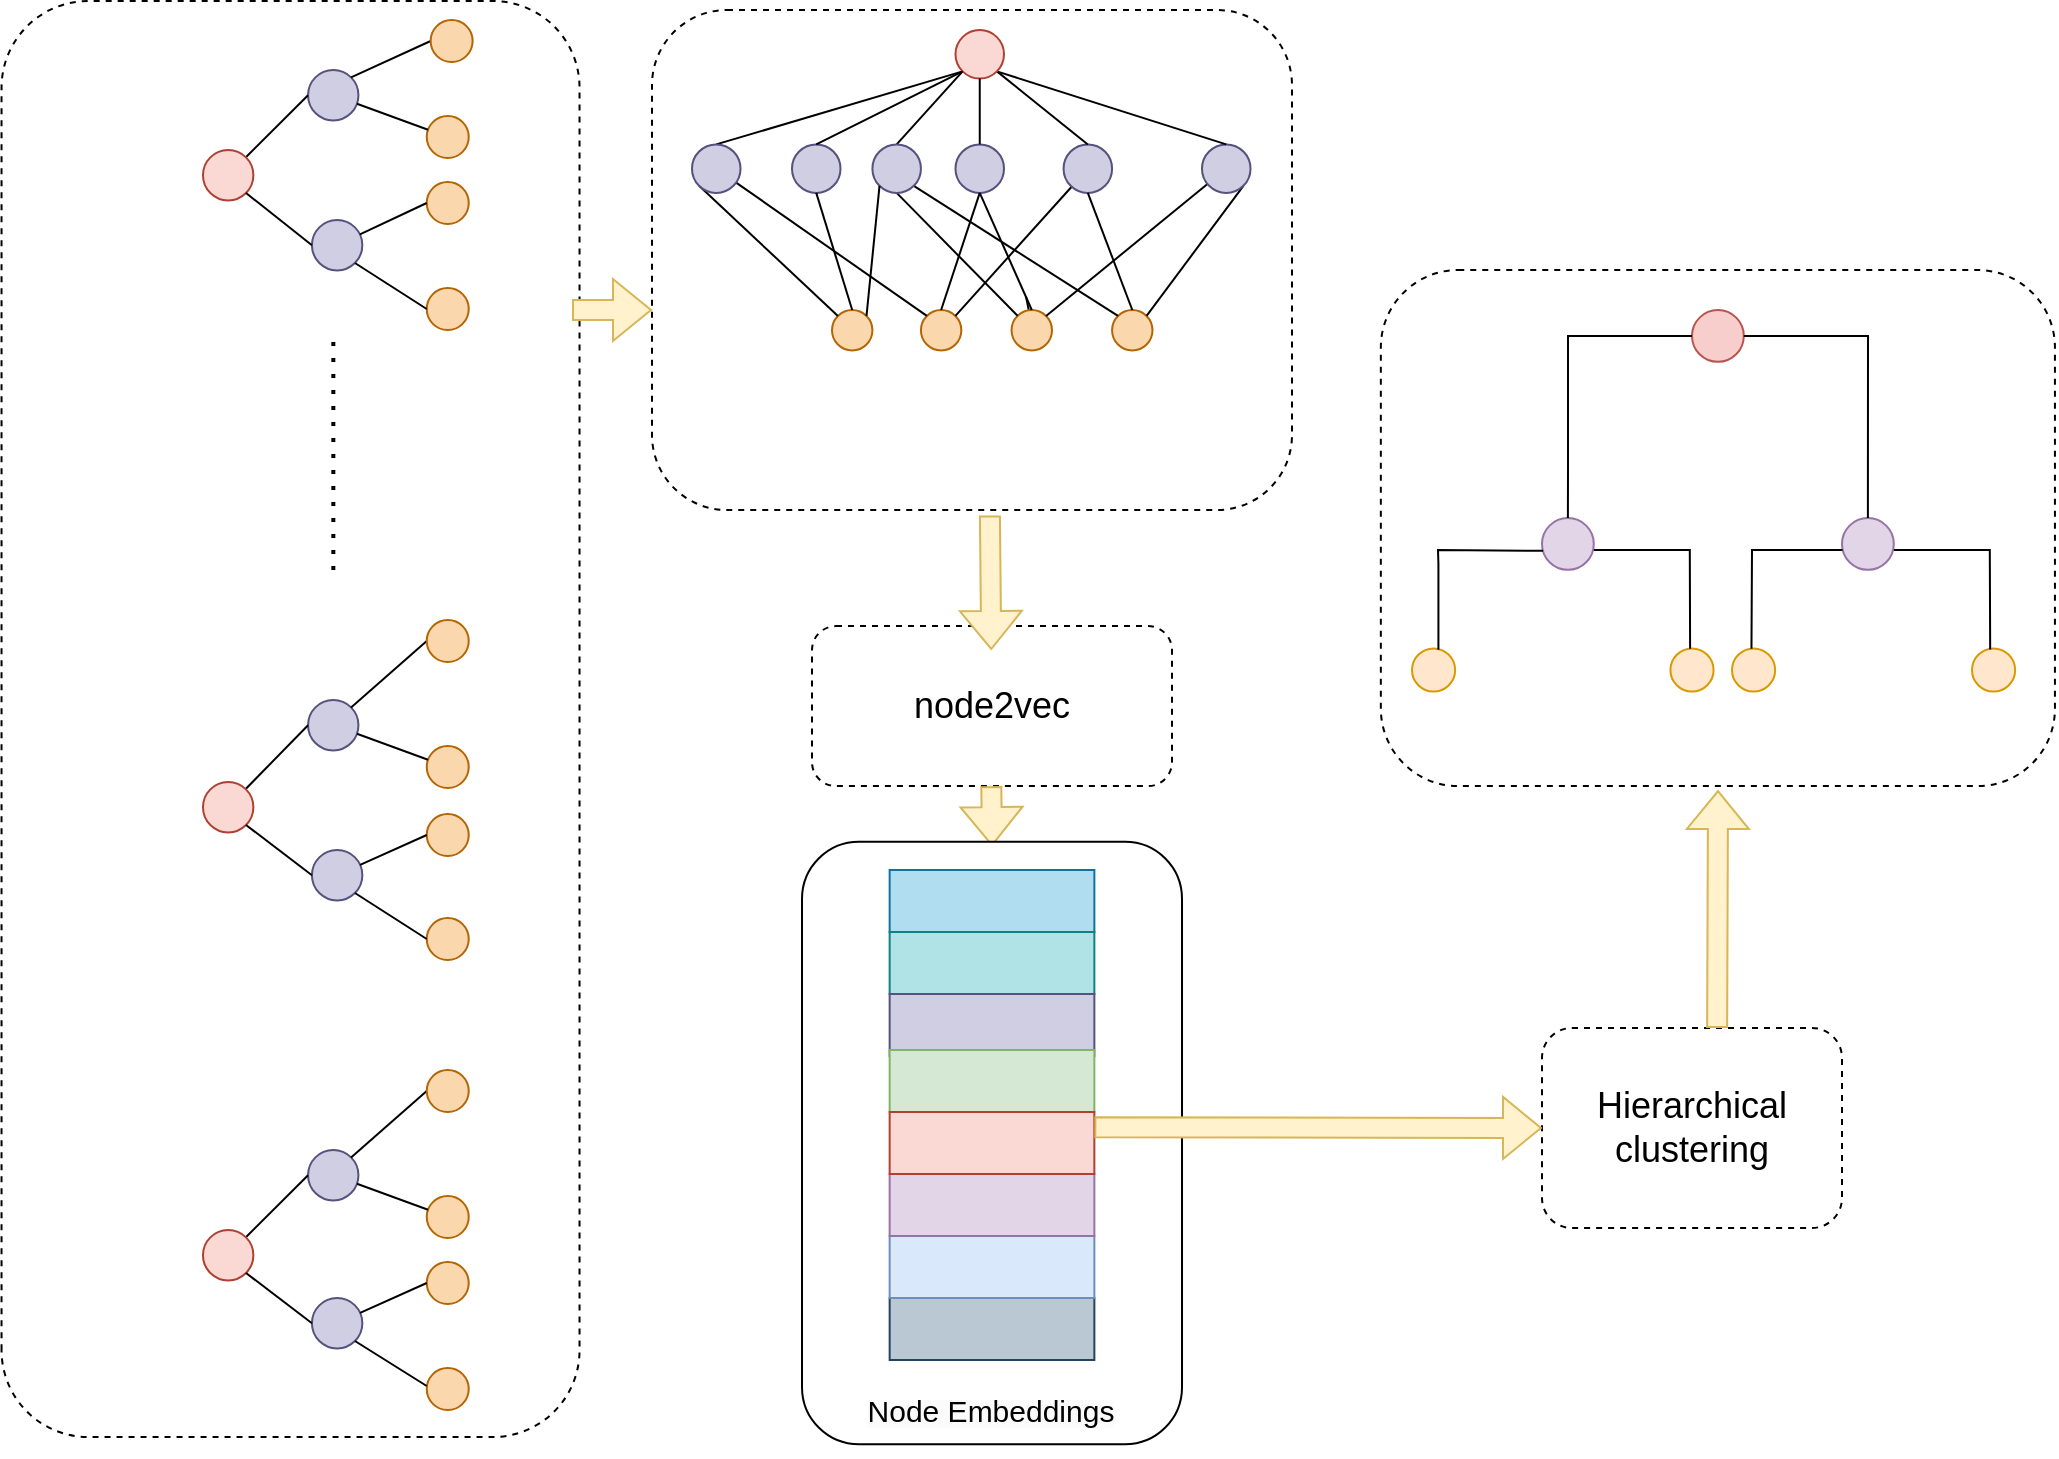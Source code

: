 <mxfile version="24.0.5" type="github" pages="4">
  <diagram name="Page-4" id="5RNmQjQluceilqdtA8wE">
    <mxGraphModel dx="2573" dy="991" grid="1" gridSize="10" guides="1" tooltips="1" connect="1" arrows="1" fold="1" page="1" pageScale="1" pageWidth="850" pageHeight="1100" math="0" shadow="0">
      <root>
        <mxCell id="Eq7sk-fP1iDOqJif7Oe8-0" />
        <mxCell id="Eq7sk-fP1iDOqJif7Oe8-1" parent="Eq7sk-fP1iDOqJif7Oe8-0" />
        <mxCell id="Eq7sk-fP1iDOqJif7Oe8-4" value="&lt;font style=&quot;font-size: 18px;&quot;&gt;node2vec&lt;/font&gt;" style="rounded=1;whiteSpace=wrap;html=1;dashed=1;" vertex="1" parent="Eq7sk-fP1iDOqJif7Oe8-1">
          <mxGeometry x="-280" y="338.05" width="180" height="80" as="geometry" />
        </mxCell>
        <mxCell id="Eq7sk-fP1iDOqJif7Oe8-9" value="&lt;font style=&quot;font-size: 18px;&quot;&gt;Hierarchical clustering&lt;/font&gt;" style="rounded=1;whiteSpace=wrap;html=1;dashed=1;" vertex="1" parent="Eq7sk-fP1iDOqJif7Oe8-1">
          <mxGeometry x="85" y="539" width="150" height="100" as="geometry" />
        </mxCell>
        <mxCell id="Eq7sk-fP1iDOqJif7Oe8-57" value="" style="group;rotation=-90;" vertex="1" connectable="0" parent="Eq7sk-fP1iDOqJif7Oe8-1">
          <mxGeometry x="-890" y="250" width="718" height="289" as="geometry" />
        </mxCell>
        <mxCell id="Eq7sk-fP1iDOqJif7Oe8-58" value="" style="rounded=1;whiteSpace=wrap;html=1;fontSize=16;dashed=1;movable=1;resizable=1;rotatable=1;deletable=1;editable=1;locked=0;connectable=1;rotation=-90;" vertex="1" parent="Eq7sk-fP1iDOqJif7Oe8-57">
          <mxGeometry x="-9.729" y="-10" width="718" height="289" as="geometry" />
        </mxCell>
        <mxCell id="Eq7sk-fP1iDOqJif7Oe8-59" value="" style="endArrow=none;dashed=1;html=1;dashPattern=1 3;strokeWidth=2;rounded=0;movable=1;resizable=1;rotatable=1;deletable=1;editable=1;locked=0;connectable=1;" edge="1" parent="Eq7sk-fP1iDOqJif7Oe8-57">
          <mxGeometry width="50" height="50" relative="1" as="geometry">
            <mxPoint x="370.675" y="60" as="sourcePoint" />
            <mxPoint x="370.675" y="-56" as="targetPoint" />
          </mxGeometry>
        </mxCell>
        <mxCell id="Eq7sk-fP1iDOqJif7Oe8-60" value="" style="endArrow=none;html=1;rounded=0;movable=1;resizable=1;rotatable=1;deletable=1;editable=1;locked=0;connectable=1;" edge="1" parent="Eq7sk-fP1iDOqJif7Oe8-57" source="Eq7sk-fP1iDOqJif7Oe8-66">
          <mxGeometry width="50" height="50" relative="1" as="geometry">
            <mxPoint x="425.157" y="311" as="sourcePoint" />
            <mxPoint x="315.22" y="394" as="targetPoint" />
          </mxGeometry>
        </mxCell>
        <mxCell id="Eq7sk-fP1iDOqJif7Oe8-61" value="" style="endArrow=none;html=1;rounded=0;movable=1;resizable=1;rotatable=1;deletable=1;editable=1;locked=0;connectable=1;" edge="1" parent="Eq7sk-fP1iDOqJif7Oe8-57" source="Eq7sk-fP1iDOqJif7Oe8-64">
          <mxGeometry width="50" height="50" relative="1" as="geometry">
            <mxPoint x="425.157" y="384" as="sourcePoint" />
            <mxPoint x="370.675" y="353" as="targetPoint" />
          </mxGeometry>
        </mxCell>
        <mxCell id="Eq7sk-fP1iDOqJif7Oe8-62" value="" style="endArrow=none;html=1;rounded=0;movable=1;resizable=1;rotatable=1;deletable=1;editable=1;locked=0;connectable=1;" edge="1" parent="Eq7sk-fP1iDOqJif7Oe8-57" target="Eq7sk-fP1iDOqJif7Oe8-63">
          <mxGeometry width="50" height="50" relative="1" as="geometry">
            <mxPoint x="370.675" y="436" as="sourcePoint" />
            <mxPoint x="425.157" y="405" as="targetPoint" />
          </mxGeometry>
        </mxCell>
        <mxCell id="Eq7sk-fP1iDOqJif7Oe8-63" value="&lt;b&gt;&lt;br&gt;&lt;/b&gt;" style="ellipse;whiteSpace=wrap;html=1;aspect=fixed;fontSize=20;fillColor=#d0cee2;movable=1;resizable=1;rotatable=1;deletable=1;editable=1;locked=0;connectable=1;rotation=-90;strokeColor=#56517e;" vertex="1" parent="Eq7sk-fP1iDOqJif7Oe8-57">
          <mxGeometry x="359.973" y="424" width="25.196" height="25.196" as="geometry" />
        </mxCell>
        <mxCell id="Eq7sk-fP1iDOqJif7Oe8-64" value="&lt;b&gt;&lt;br&gt;&lt;/b&gt;" style="ellipse;whiteSpace=wrap;html=1;aspect=fixed;fontSize=20;fillColor=#d0cee2;movable=1;resizable=1;rotatable=1;deletable=1;editable=1;locked=0;connectable=1;rotation=-90;strokeColor=#56517e;" vertex="1" parent="Eq7sk-fP1iDOqJif7Oe8-57">
          <mxGeometry x="358.027" y="350" width="25.196" height="25.196" as="geometry" />
        </mxCell>
        <mxCell id="Eq7sk-fP1iDOqJif7Oe8-65" value="" style="endArrow=none;html=1;rounded=0;exitX=0.5;exitY=0;exitDx=0;exitDy=0;movable=1;resizable=1;rotatable=1;deletable=1;editable=1;locked=0;connectable=1;" edge="1" parent="Eq7sk-fP1iDOqJif7Oe8-57" source="Eq7sk-fP1iDOqJif7Oe8-64" target="Eq7sk-fP1iDOqJif7Oe8-66">
          <mxGeometry width="50" height="50" relative="1" as="geometry">
            <mxPoint x="359" y="365" as="sourcePoint" />
            <mxPoint x="315.22" y="394" as="targetPoint" />
          </mxGeometry>
        </mxCell>
        <mxCell id="Eq7sk-fP1iDOqJif7Oe8-66" value="&lt;b&gt;&lt;br&gt;&lt;/b&gt;" style="ellipse;whiteSpace=wrap;html=1;aspect=fixed;fontSize=20;fillColor=#fad9d5;movable=1;resizable=1;rotatable=1;deletable=1;editable=1;locked=0;connectable=1;rotation=-90;strokeColor=#ae4132;" vertex="1" parent="Eq7sk-fP1iDOqJif7Oe8-57">
          <mxGeometry x="305.491" y="390" width="25.196" height="25.196" as="geometry" />
        </mxCell>
        <mxCell id="Eq7sk-fP1iDOqJif7Oe8-67" value="" style="endArrow=none;html=1;rounded=0;fontSize=12;startSize=8;endSize=8;curved=1;exitX=1;exitY=1;exitDx=0;exitDy=0;entryX=0.5;entryY=0;entryDx=0;entryDy=0;movable=1;resizable=1;rotatable=1;deletable=1;editable=1;locked=0;connectable=1;" edge="1" parent="Eq7sk-fP1iDOqJif7Oe8-57" source="Eq7sk-fP1iDOqJif7Oe8-64" target="Eq7sk-fP1iDOqJif7Oe8-73">
          <mxGeometry width="50" height="50" relative="1" as="geometry">
            <mxPoint x="383.322" y="374" as="sourcePoint" />
            <mxPoint x="423.211" y="315" as="targetPoint" />
          </mxGeometry>
        </mxCell>
        <mxCell id="Eq7sk-fP1iDOqJif7Oe8-68" value="" style="ellipse;whiteSpace=wrap;html=1;aspect=fixed;fontSize=20;movable=1;resizable=1;rotatable=1;deletable=1;editable=1;locked=0;connectable=1;rotation=-90;fillColor=#fad7ac;strokeColor=#b46504;" vertex="1" parent="Eq7sk-fP1iDOqJif7Oe8-57">
          <mxGeometry x="417.374" y="459" width="20.996" height="20.996" as="geometry" />
        </mxCell>
        <mxCell id="Eq7sk-fP1iDOqJif7Oe8-69" value="" style="ellipse;whiteSpace=wrap;html=1;aspect=fixed;fontSize=20;movable=1;resizable=1;rotatable=1;deletable=1;editable=1;locked=0;connectable=1;rotation=-90;fillColor=#fad7ac;strokeColor=#b46504;" vertex="1" parent="Eq7sk-fP1iDOqJif7Oe8-57">
          <mxGeometry x="417.374" y="406" width="20.996" height="20.996" as="geometry" />
        </mxCell>
        <mxCell id="Eq7sk-fP1iDOqJif7Oe8-70" value="" style="endArrow=none;html=1;rounded=0;entryX=0.5;entryY=0;entryDx=0;entryDy=0;movable=1;resizable=1;rotatable=1;deletable=1;editable=1;locked=0;connectable=1;" edge="1" parent="Eq7sk-fP1iDOqJif7Oe8-57" source="Eq7sk-fP1iDOqJif7Oe8-63" target="Eq7sk-fP1iDOqJif7Oe8-69">
          <mxGeometry width="50" height="50" relative="1" as="geometry">
            <mxPoint x="370.675" y="436" as="sourcePoint" />
            <mxPoint x="425.157" y="405" as="targetPoint" />
          </mxGeometry>
        </mxCell>
        <mxCell id="Eq7sk-fP1iDOqJif7Oe8-71" value="" style="endArrow=none;html=1;rounded=0;movable=1;resizable=1;rotatable=1;deletable=1;editable=1;locked=0;connectable=1;" edge="1" parent="Eq7sk-fP1iDOqJif7Oe8-57" target="Eq7sk-fP1iDOqJif7Oe8-72">
          <mxGeometry width="50" height="50" relative="1" as="geometry">
            <mxPoint x="425.157" y="384" as="sourcePoint" />
            <mxPoint x="388.187" y="362" as="targetPoint" />
          </mxGeometry>
        </mxCell>
        <mxCell id="Eq7sk-fP1iDOqJif7Oe8-72" value="" style="ellipse;whiteSpace=wrap;html=1;aspect=fixed;fontSize=20;movable=1;resizable=1;rotatable=1;deletable=1;editable=1;locked=0;connectable=1;rotation=-90;fillColor=#fad7ac;strokeColor=#b46504;" vertex="1" parent="Eq7sk-fP1iDOqJif7Oe8-57">
          <mxGeometry x="417.374" y="373" width="20.996" height="20.996" as="geometry" />
        </mxCell>
        <mxCell id="Eq7sk-fP1iDOqJif7Oe8-73" value="" style="ellipse;whiteSpace=wrap;html=1;aspect=fixed;fontSize=20;movable=1;resizable=1;rotatable=1;deletable=1;editable=1;locked=0;connectable=1;rotation=-90;fillColor=#fad7ac;strokeColor=#b46504;" vertex="1" parent="Eq7sk-fP1iDOqJif7Oe8-57">
          <mxGeometry x="417.374" y="310" width="20.996" height="20.996" as="geometry" />
        </mxCell>
        <mxCell id="Eq7sk-fP1iDOqJif7Oe8-74" value="" style="endArrow=none;html=1;rounded=0;movable=1;resizable=1;rotatable=1;deletable=1;editable=1;locked=0;connectable=1;" edge="1" parent="Eq7sk-fP1iDOqJif7Oe8-57" source="Eq7sk-fP1iDOqJif7Oe8-72" target="Eq7sk-fP1iDOqJif7Oe8-64">
          <mxGeometry width="50" height="50" relative="1" as="geometry">
            <mxPoint x="425.157" y="384" as="sourcePoint" />
            <mxPoint x="370.675" y="353" as="targetPoint" />
          </mxGeometry>
        </mxCell>
        <mxCell id="Eq7sk-fP1iDOqJif7Oe8-75" value="" style="endArrow=none;html=1;rounded=0;fontSize=12;startSize=8;endSize=8;curved=1;entryX=0;entryY=1;entryDx=0;entryDy=0;exitX=0.5;exitY=0;exitDx=0;exitDy=0;movable=1;resizable=1;rotatable=1;deletable=1;editable=1;locked=0;connectable=1;" edge="1" parent="Eq7sk-fP1iDOqJif7Oe8-57" source="Eq7sk-fP1iDOqJif7Oe8-63" target="Eq7sk-fP1iDOqJif7Oe8-66">
          <mxGeometry width="50" height="50" relative="1" as="geometry">
            <mxPoint x="374.566" y="407" as="sourcePoint" />
            <mxPoint x="328.84" y="355" as="targetPoint" />
          </mxGeometry>
        </mxCell>
        <mxCell id="Eq7sk-fP1iDOqJif7Oe8-76" value="" style="endArrow=none;html=1;rounded=0;fontSize=12;startSize=8;endSize=8;curved=1;entryX=0;entryY=1;entryDx=0;entryDy=0;exitX=0.5;exitY=0;exitDx=0;exitDy=0;movable=1;resizable=1;rotatable=1;deletable=1;editable=1;locked=0;connectable=1;" edge="1" parent="Eq7sk-fP1iDOqJif7Oe8-57" target="Eq7sk-fP1iDOqJif7Oe8-63">
          <mxGeometry width="50" height="50" relative="1" as="geometry">
            <mxPoint x="417.374" y="468" as="sourcePoint" />
            <mxPoint x="323.003" y="333" as="targetPoint" />
          </mxGeometry>
        </mxCell>
        <mxCell id="Eq7sk-fP1iDOqJif7Oe8-77" value="" style="endArrow=none;html=1;rounded=0;movable=1;resizable=1;rotatable=1;deletable=1;editable=1;locked=0;connectable=1;" edge="1" parent="Eq7sk-fP1iDOqJif7Oe8-57" source="Eq7sk-fP1iDOqJif7Oe8-83">
          <mxGeometry width="50" height="50" relative="1" as="geometry">
            <mxPoint x="425.157" y="87" as="sourcePoint" />
            <mxPoint x="315.22" y="170" as="targetPoint" />
          </mxGeometry>
        </mxCell>
        <mxCell id="Eq7sk-fP1iDOqJif7Oe8-78" value="" style="endArrow=none;html=1;rounded=0;movable=1;resizable=1;rotatable=1;deletable=1;editable=1;locked=0;connectable=1;" edge="1" parent="Eq7sk-fP1iDOqJif7Oe8-57" source="Eq7sk-fP1iDOqJif7Oe8-81">
          <mxGeometry width="50" height="50" relative="1" as="geometry">
            <mxPoint x="425.157" y="159" as="sourcePoint" />
            <mxPoint x="370.675" y="128" as="targetPoint" />
          </mxGeometry>
        </mxCell>
        <mxCell id="Eq7sk-fP1iDOqJif7Oe8-79" value="" style="endArrow=none;html=1;rounded=0;movable=1;resizable=1;rotatable=1;deletable=1;editable=1;locked=0;connectable=1;" edge="1" parent="Eq7sk-fP1iDOqJif7Oe8-57" target="Eq7sk-fP1iDOqJif7Oe8-80">
          <mxGeometry width="50" height="50" relative="1" as="geometry">
            <mxPoint x="370.675" y="211" as="sourcePoint" />
            <mxPoint x="425.157" y="180" as="targetPoint" />
          </mxGeometry>
        </mxCell>
        <mxCell id="Eq7sk-fP1iDOqJif7Oe8-80" value="&lt;b&gt;&lt;br&gt;&lt;/b&gt;" style="ellipse;whiteSpace=wrap;html=1;aspect=fixed;fontSize=20;fillColor=#d0cee2;movable=1;resizable=1;rotatable=1;deletable=1;editable=1;locked=0;connectable=1;rotation=-90;strokeColor=#56517e;" vertex="1" parent="Eq7sk-fP1iDOqJif7Oe8-57">
          <mxGeometry x="359.973" y="200" width="25.196" height="25.196" as="geometry" />
        </mxCell>
        <mxCell id="Eq7sk-fP1iDOqJif7Oe8-81" value="&lt;b&gt;&lt;br&gt;&lt;/b&gt;" style="ellipse;whiteSpace=wrap;html=1;aspect=fixed;fontSize=20;fillColor=#d0cee2;movable=1;resizable=1;rotatable=1;deletable=1;editable=1;locked=0;connectable=1;rotation=-90;strokeColor=#56517e;" vertex="1" parent="Eq7sk-fP1iDOqJif7Oe8-57">
          <mxGeometry x="358.027" y="125" width="25.196" height="25.196" as="geometry" />
        </mxCell>
        <mxCell id="Eq7sk-fP1iDOqJif7Oe8-82" value="" style="endArrow=none;html=1;rounded=0;exitX=0.5;exitY=0;exitDx=0;exitDy=0;movable=1;resizable=1;rotatable=1;deletable=1;editable=1;locked=0;connectable=1;" edge="1" parent="Eq7sk-fP1iDOqJif7Oe8-57" source="Eq7sk-fP1iDOqJif7Oe8-81" target="Eq7sk-fP1iDOqJif7Oe8-83">
          <mxGeometry width="50" height="50" relative="1" as="geometry">
            <mxPoint x="359" y="141" as="sourcePoint" />
            <mxPoint x="315.22" y="170" as="targetPoint" />
          </mxGeometry>
        </mxCell>
        <mxCell id="Eq7sk-fP1iDOqJif7Oe8-83" value="&lt;b&gt;&lt;br&gt;&lt;/b&gt;" style="ellipse;whiteSpace=wrap;html=1;aspect=fixed;fontSize=20;fillColor=#fad9d5;movable=1;resizable=1;rotatable=1;deletable=1;editable=1;locked=0;connectable=1;rotation=-90;strokeColor=#ae4132;" vertex="1" parent="Eq7sk-fP1iDOqJif7Oe8-57">
          <mxGeometry x="305.491" y="166" width="25.196" height="25.196" as="geometry" />
        </mxCell>
        <mxCell id="Eq7sk-fP1iDOqJif7Oe8-84" value="" style="endArrow=none;html=1;rounded=0;fontSize=12;startSize=8;endSize=8;curved=1;exitX=1;exitY=1;exitDx=0;exitDy=0;entryX=0.5;entryY=0;entryDx=0;entryDy=0;movable=1;resizable=1;rotatable=1;deletable=1;editable=1;locked=0;connectable=1;" edge="1" parent="Eq7sk-fP1iDOqJif7Oe8-57" source="Eq7sk-fP1iDOqJif7Oe8-81" target="Eq7sk-fP1iDOqJif7Oe8-89">
          <mxGeometry width="50" height="50" relative="1" as="geometry">
            <mxPoint x="383.322" y="150" as="sourcePoint" />
            <mxPoint x="423.211" y="91" as="targetPoint" />
          </mxGeometry>
        </mxCell>
        <mxCell id="Eq7sk-fP1iDOqJif7Oe8-85" value="" style="ellipse;whiteSpace=wrap;html=1;aspect=fixed;fontSize=20;movable=1;resizable=1;rotatable=1;deletable=1;editable=1;locked=0;connectable=1;rotation=-90;fillColor=#fad7ac;strokeColor=#b46504;" vertex="1" parent="Eq7sk-fP1iDOqJif7Oe8-57">
          <mxGeometry x="417.374" y="234" width="20.996" height="20.996" as="geometry" />
        </mxCell>
        <mxCell id="Eq7sk-fP1iDOqJif7Oe8-86" value="" style="ellipse;whiteSpace=wrap;html=1;aspect=fixed;fontSize=20;movable=1;resizable=1;rotatable=1;deletable=1;editable=1;locked=0;connectable=1;rotation=-90;fillColor=#fad7ac;strokeColor=#b46504;" vertex="1" parent="Eq7sk-fP1iDOqJif7Oe8-57">
          <mxGeometry x="417.374" y="182" width="20.996" height="20.996" as="geometry" />
        </mxCell>
        <mxCell id="Eq7sk-fP1iDOqJif7Oe8-87" value="" style="endArrow=none;html=1;rounded=0;movable=1;resizable=1;rotatable=1;deletable=1;editable=1;locked=0;connectable=1;" edge="1" parent="Eq7sk-fP1iDOqJif7Oe8-57" target="Eq7sk-fP1iDOqJif7Oe8-88">
          <mxGeometry width="50" height="50" relative="1" as="geometry">
            <mxPoint x="425.157" y="159" as="sourcePoint" />
            <mxPoint x="388.187" y="138" as="targetPoint" />
          </mxGeometry>
        </mxCell>
        <mxCell id="Eq7sk-fP1iDOqJif7Oe8-88" value="" style="ellipse;whiteSpace=wrap;html=1;aspect=fixed;fontSize=20;movable=1;resizable=1;rotatable=1;deletable=1;editable=1;locked=0;connectable=1;rotation=-90;fillColor=#fad7ac;strokeColor=#b46504;" vertex="1" parent="Eq7sk-fP1iDOqJif7Oe8-57">
          <mxGeometry x="417.374" y="148" width="20.996" height="20.996" as="geometry" />
        </mxCell>
        <mxCell id="Eq7sk-fP1iDOqJif7Oe8-89" value="" style="ellipse;whiteSpace=wrap;html=1;aspect=fixed;fontSize=20;movable=1;resizable=1;rotatable=1;deletable=1;editable=1;locked=0;connectable=1;rotation=-90;fillColor=#fad7ac;strokeColor=#b46504;" vertex="1" parent="Eq7sk-fP1iDOqJif7Oe8-57">
          <mxGeometry x="417.374" y="85" width="20.996" height="20.996" as="geometry" />
        </mxCell>
        <mxCell id="Eq7sk-fP1iDOqJif7Oe8-90" value="" style="endArrow=none;html=1;rounded=0;entryX=0.5;entryY=0;entryDx=0;entryDy=0;movable=1;resizable=1;rotatable=1;deletable=1;editable=1;locked=0;connectable=1;" edge="1" parent="Eq7sk-fP1iDOqJif7Oe8-57" source="Eq7sk-fP1iDOqJif7Oe8-80" target="Eq7sk-fP1iDOqJif7Oe8-86">
          <mxGeometry width="50" height="50" relative="1" as="geometry">
            <mxPoint x="370.675" y="211" as="sourcePoint" />
            <mxPoint x="425.157" y="180" as="targetPoint" />
          </mxGeometry>
        </mxCell>
        <mxCell id="Eq7sk-fP1iDOqJif7Oe8-91" value="" style="endArrow=none;html=1;rounded=0;fontSize=12;startSize=8;endSize=8;curved=1;entryX=0;entryY=1;entryDx=0;entryDy=0;exitX=0.5;exitY=0;exitDx=0;exitDy=0;movable=1;resizable=1;rotatable=1;deletable=1;editable=1;locked=0;connectable=1;" edge="1" parent="Eq7sk-fP1iDOqJif7Oe8-57" source="Eq7sk-fP1iDOqJif7Oe8-80" target="Eq7sk-fP1iDOqJif7Oe8-83">
          <mxGeometry width="50" height="50" relative="1" as="geometry">
            <mxPoint x="374.566" y="182" as="sourcePoint" />
            <mxPoint x="328.84" y="130" as="targetPoint" />
          </mxGeometry>
        </mxCell>
        <mxCell id="Eq7sk-fP1iDOqJif7Oe8-92" value="" style="endArrow=none;html=1;rounded=0;movable=1;resizable=1;rotatable=1;deletable=1;editable=1;locked=0;connectable=1;" edge="1" parent="Eq7sk-fP1iDOqJif7Oe8-57" source="Eq7sk-fP1iDOqJif7Oe8-88" target="Eq7sk-fP1iDOqJif7Oe8-81">
          <mxGeometry width="50" height="50" relative="1" as="geometry">
            <mxPoint x="425.157" y="159" as="sourcePoint" />
            <mxPoint x="370.675" y="128" as="targetPoint" />
          </mxGeometry>
        </mxCell>
        <mxCell id="Eq7sk-fP1iDOqJif7Oe8-93" value="" style="endArrow=none;html=1;rounded=0;fontSize=12;startSize=8;endSize=8;curved=1;entryX=0;entryY=1;entryDx=0;entryDy=0;exitX=0.5;exitY=0;exitDx=0;exitDy=0;movable=1;resizable=1;rotatable=1;deletable=1;editable=1;locked=0;connectable=1;" edge="1" parent="Eq7sk-fP1iDOqJif7Oe8-57" source="Eq7sk-fP1iDOqJif7Oe8-85" target="Eq7sk-fP1iDOqJif7Oe8-80">
          <mxGeometry width="50" height="50" relative="1" as="geometry">
            <mxPoint x="368.729" y="161" as="sourcePoint" />
            <mxPoint x="323.003" y="109" as="targetPoint" />
          </mxGeometry>
        </mxCell>
        <mxCell id="Eq7sk-fP1iDOqJif7Oe8-94" value="" style="endArrow=none;html=1;rounded=0;movable=1;resizable=1;rotatable=1;deletable=1;editable=1;locked=0;connectable=1;" edge="1" parent="Eq7sk-fP1iDOqJif7Oe8-57" source="Eq7sk-fP1iDOqJif7Oe8-100">
          <mxGeometry width="50" height="50" relative="1" as="geometry">
            <mxPoint x="425.157" y="-229" as="sourcePoint" />
            <mxPoint x="315.22" y="-146" as="targetPoint" />
          </mxGeometry>
        </mxCell>
        <mxCell id="Eq7sk-fP1iDOqJif7Oe8-95" value="" style="endArrow=none;html=1;rounded=0;movable=1;resizable=1;rotatable=1;deletable=1;editable=1;locked=0;connectable=1;" edge="1" parent="Eq7sk-fP1iDOqJif7Oe8-57" source="Eq7sk-fP1iDOqJif7Oe8-98">
          <mxGeometry width="50" height="50" relative="1" as="geometry">
            <mxPoint x="425.157" y="-156" as="sourcePoint" />
            <mxPoint x="370.675" y="-187" as="targetPoint" />
          </mxGeometry>
        </mxCell>
        <mxCell id="Eq7sk-fP1iDOqJif7Oe8-96" value="" style="endArrow=none;html=1;rounded=0;movable=1;resizable=1;rotatable=1;deletable=1;editable=1;locked=0;connectable=1;" edge="1" parent="Eq7sk-fP1iDOqJif7Oe8-57" target="Eq7sk-fP1iDOqJif7Oe8-97">
          <mxGeometry width="50" height="50" relative="1" as="geometry">
            <mxPoint x="370.675" y="-104" as="sourcePoint" />
            <mxPoint x="425.157" y="-135" as="targetPoint" />
          </mxGeometry>
        </mxCell>
        <mxCell id="Eq7sk-fP1iDOqJif7Oe8-97" value="&lt;b&gt;&lt;br&gt;&lt;/b&gt;" style="ellipse;whiteSpace=wrap;html=1;aspect=fixed;fontSize=20;fillColor=#d0cee2;movable=1;resizable=1;rotatable=1;deletable=1;editable=1;locked=0;connectable=1;rotation=-90;strokeColor=#56517e;" vertex="1" parent="Eq7sk-fP1iDOqJif7Oe8-57">
          <mxGeometry x="359.973" y="-115" width="25.196" height="25.196" as="geometry" />
        </mxCell>
        <mxCell id="Eq7sk-fP1iDOqJif7Oe8-98" value="&lt;b&gt;&lt;br&gt;&lt;/b&gt;" style="ellipse;whiteSpace=wrap;html=1;aspect=fixed;fontSize=20;fillColor=#d0cee2;movable=1;resizable=1;rotatable=1;deletable=1;editable=1;locked=0;connectable=1;rotation=-90;strokeColor=#56517e;" vertex="1" parent="Eq7sk-fP1iDOqJif7Oe8-57">
          <mxGeometry x="358.027" y="-190" width="25.196" height="25.196" as="geometry" />
        </mxCell>
        <mxCell id="Eq7sk-fP1iDOqJif7Oe8-99" value="" style="endArrow=none;html=1;rounded=0;exitX=0.5;exitY=0;exitDx=0;exitDy=0;movable=1;resizable=1;rotatable=1;deletable=1;editable=1;locked=0;connectable=1;" edge="1" parent="Eq7sk-fP1iDOqJif7Oe8-57" source="Eq7sk-fP1iDOqJif7Oe8-98" target="Eq7sk-fP1iDOqJif7Oe8-100">
          <mxGeometry width="50" height="50" relative="1" as="geometry">
            <mxPoint x="359" y="-175" as="sourcePoint" />
            <mxPoint x="315.22" y="-146" as="targetPoint" />
          </mxGeometry>
        </mxCell>
        <mxCell id="Eq7sk-fP1iDOqJif7Oe8-100" value="&lt;b&gt;&lt;br&gt;&lt;/b&gt;" style="ellipse;whiteSpace=wrap;html=1;aspect=fixed;fontSize=20;fillColor=#fad9d5;movable=1;resizable=1;rotatable=1;deletable=1;editable=1;locked=0;connectable=1;rotation=-90;strokeColor=#ae4132;" vertex="1" parent="Eq7sk-fP1iDOqJif7Oe8-57">
          <mxGeometry x="305.491" y="-150" width="25.196" height="25.196" as="geometry" />
        </mxCell>
        <mxCell id="Eq7sk-fP1iDOqJif7Oe8-101" value="" style="endArrow=none;html=1;rounded=0;fontSize=12;startSize=8;endSize=8;curved=1;exitX=1;exitY=1;exitDx=0;exitDy=0;entryX=0.5;entryY=0;entryDx=0;entryDy=0;movable=1;resizable=1;rotatable=1;deletable=1;editable=1;locked=0;connectable=1;" edge="1" parent="Eq7sk-fP1iDOqJif7Oe8-57" source="Eq7sk-fP1iDOqJif7Oe8-98" target="Eq7sk-fP1iDOqJif7Oe8-106">
          <mxGeometry width="50" height="50" relative="1" as="geometry">
            <mxPoint x="383.322" y="-165" as="sourcePoint" />
            <mxPoint x="423.211" y="-224" as="targetPoint" />
          </mxGeometry>
        </mxCell>
        <mxCell id="Eq7sk-fP1iDOqJif7Oe8-102" value="" style="ellipse;whiteSpace=wrap;html=1;aspect=fixed;fontSize=20;movable=1;resizable=1;rotatable=1;deletable=1;editable=1;locked=0;connectable=1;rotation=-90;fillColor=#fad7ac;strokeColor=#b46504;" vertex="1" parent="Eq7sk-fP1iDOqJif7Oe8-57">
          <mxGeometry x="417.374" y="-81" width="20.996" height="20.996" as="geometry" />
        </mxCell>
        <mxCell id="Eq7sk-fP1iDOqJif7Oe8-103" value="" style="ellipse;whiteSpace=wrap;html=1;aspect=fixed;fontSize=20;movable=1;resizable=1;rotatable=1;deletable=1;editable=1;locked=0;connectable=1;rotation=-90;fillColor=#fad7ac;strokeColor=#b46504;" vertex="1" parent="Eq7sk-fP1iDOqJif7Oe8-57">
          <mxGeometry x="417.374" y="-134" width="20.996" height="20.996" as="geometry" />
        </mxCell>
        <mxCell id="Eq7sk-fP1iDOqJif7Oe8-104" value="" style="endArrow=none;html=1;rounded=0;movable=1;resizable=1;rotatable=1;deletable=1;editable=1;locked=0;connectable=1;" edge="1" parent="Eq7sk-fP1iDOqJif7Oe8-57" target="Eq7sk-fP1iDOqJif7Oe8-105">
          <mxGeometry width="50" height="50" relative="1" as="geometry">
            <mxPoint x="425.157" y="-156" as="sourcePoint" />
            <mxPoint x="388.187" y="-178" as="targetPoint" />
          </mxGeometry>
        </mxCell>
        <mxCell id="Eq7sk-fP1iDOqJif7Oe8-105" value="" style="ellipse;whiteSpace=wrap;html=1;aspect=fixed;fontSize=20;movable=1;resizable=1;rotatable=1;deletable=1;editable=1;locked=0;connectable=1;rotation=-90;fillColor=#fad7ac;strokeColor=#b46504;" vertex="1" parent="Eq7sk-fP1iDOqJif7Oe8-57">
          <mxGeometry x="417.374" y="-167" width="20.996" height="20.996" as="geometry" />
        </mxCell>
        <mxCell id="Eq7sk-fP1iDOqJif7Oe8-106" value="" style="ellipse;whiteSpace=wrap;html=1;aspect=fixed;fontSize=20;movable=1;resizable=1;rotatable=1;deletable=1;editable=1;locked=0;connectable=1;rotation=-90;fillColor=#fad7ac;strokeColor=#b46504;" vertex="1" parent="Eq7sk-fP1iDOqJif7Oe8-57">
          <mxGeometry x="419.32" y="-215" width="20.996" height="20.996" as="geometry" />
        </mxCell>
        <mxCell id="Eq7sk-fP1iDOqJif7Oe8-107" value="" style="endArrow=none;html=1;rounded=0;entryX=0.5;entryY=0;entryDx=0;entryDy=0;movable=1;resizable=1;rotatable=1;deletable=1;editable=1;locked=0;connectable=1;" edge="1" parent="Eq7sk-fP1iDOqJif7Oe8-57" source="Eq7sk-fP1iDOqJif7Oe8-97" target="Eq7sk-fP1iDOqJif7Oe8-103">
          <mxGeometry width="50" height="50" relative="1" as="geometry">
            <mxPoint x="370.675" y="-104" as="sourcePoint" />
            <mxPoint x="425.157" y="-135" as="targetPoint" />
          </mxGeometry>
        </mxCell>
        <mxCell id="Eq7sk-fP1iDOqJif7Oe8-108" value="" style="endArrow=none;html=1;rounded=0;fontSize=12;startSize=8;endSize=8;curved=1;entryX=0;entryY=1;entryDx=0;entryDy=0;exitX=0.5;exitY=0;exitDx=0;exitDy=0;movable=1;resizable=1;rotatable=1;deletable=1;editable=1;locked=0;connectable=1;" edge="1" parent="Eq7sk-fP1iDOqJif7Oe8-57" source="Eq7sk-fP1iDOqJif7Oe8-97" target="Eq7sk-fP1iDOqJif7Oe8-100">
          <mxGeometry width="50" height="50" relative="1" as="geometry">
            <mxPoint x="374.566" y="-133" as="sourcePoint" />
            <mxPoint x="328.84" y="-185" as="targetPoint" />
          </mxGeometry>
        </mxCell>
        <mxCell id="Eq7sk-fP1iDOqJif7Oe8-109" value="" style="endArrow=none;html=1;rounded=0;movable=1;resizable=1;rotatable=1;deletable=1;editable=1;locked=0;connectable=1;" edge="1" parent="Eq7sk-fP1iDOqJif7Oe8-57" source="Eq7sk-fP1iDOqJif7Oe8-105" target="Eq7sk-fP1iDOqJif7Oe8-98">
          <mxGeometry width="50" height="50" relative="1" as="geometry">
            <mxPoint x="425.157" y="-156" as="sourcePoint" />
            <mxPoint x="370.675" y="-187" as="targetPoint" />
          </mxGeometry>
        </mxCell>
        <mxCell id="Eq7sk-fP1iDOqJif7Oe8-110" value="" style="endArrow=none;html=1;rounded=0;fontSize=12;startSize=8;endSize=8;curved=1;entryX=0;entryY=1;entryDx=0;entryDy=0;exitX=0.5;exitY=0;exitDx=0;exitDy=0;movable=1;resizable=1;rotatable=1;deletable=1;editable=1;locked=0;connectable=1;" edge="1" parent="Eq7sk-fP1iDOqJif7Oe8-57" source="Eq7sk-fP1iDOqJif7Oe8-102" target="Eq7sk-fP1iDOqJif7Oe8-97">
          <mxGeometry width="50" height="50" relative="1" as="geometry">
            <mxPoint x="368.729" y="-155" as="sourcePoint" />
            <mxPoint x="323.003" y="-207" as="targetPoint" />
          </mxGeometry>
        </mxCell>
        <mxCell id="qduY4Len4lAPrQtc554s-16" value="" style="group" vertex="1" connectable="0" parent="Eq7sk-fP1iDOqJif7Oe8-1">
          <mxGeometry x="-360" y="30" width="320" height="250" as="geometry" />
        </mxCell>
        <mxCell id="Eq7sk-fP1iDOqJif7Oe8-2" value="" style="rounded=1;whiteSpace=wrap;html=1;dashed=1;" vertex="1" parent="qduY4Len4lAPrQtc554s-16">
          <mxGeometry width="320" height="250" as="geometry" />
        </mxCell>
        <mxCell id="Eq7sk-fP1iDOqJif7Oe8-31" value="" style="endArrow=none;html=1;rounded=0;exitX=0.5;exitY=0;exitDx=0;exitDy=0;movable=1;resizable=1;rotatable=1;deletable=1;editable=1;locked=0;connectable=1;entryX=0;entryY=1;entryDx=0;entryDy=0;" edge="1" parent="qduY4Len4lAPrQtc554s-16" source="Eq7sk-fP1iDOqJif7Oe8-56" target="Eq7sk-fP1iDOqJif7Oe8-52">
          <mxGeometry width="50" height="50" relative="1" as="geometry">
            <mxPoint x="106.0" y="66.203" as="sourcePoint" />
            <mxPoint x="77.0" y="21.201" as="targetPoint" />
          </mxGeometry>
        </mxCell>
        <mxCell id="Eq7sk-fP1iDOqJif7Oe8-32" value="" style="endArrow=none;html=1;rounded=0;fontSize=12;startSize=8;endSize=8;curved=1;entryX=0;entryY=1;entryDx=0;entryDy=0;exitX=0.5;exitY=0;exitDx=0;exitDy=0;movable=1;resizable=1;rotatable=1;deletable=1;editable=1;locked=0;connectable=1;" edge="1" parent="qduY4Len4lAPrQtc554s-16" source="Eq7sk-fP1iDOqJif7Oe8-55" target="Eq7sk-fP1iDOqJif7Oe8-52">
          <mxGeometry width="50" height="50" relative="1" as="geometry">
            <mxPoint x="64.0" y="82.204" as="sourcePoint" />
            <mxPoint x="116.0" y="35.201" as="targetPoint" />
          </mxGeometry>
        </mxCell>
        <mxCell id="Eq7sk-fP1iDOqJif7Oe8-33" value="" style="ellipse;whiteSpace=wrap;html=1;aspect=fixed;fontSize=20;movable=1;resizable=1;rotatable=1;deletable=1;editable=1;locked=0;connectable=1;rotation=0;fillColor=#fad7ac;strokeColor=#b46504;" vertex="1" parent="qduY4Len4lAPrQtc554s-16">
          <mxGeometry x="90.0" y="149.997" width="20.212" height="20.212" as="geometry" />
        </mxCell>
        <mxCell id="Eq7sk-fP1iDOqJif7Oe8-34" value="" style="ellipse;whiteSpace=wrap;html=1;aspect=fixed;fontSize=20;movable=1;resizable=1;rotatable=1;deletable=1;editable=1;locked=0;connectable=1;rotation=0;fillColor=#fad7ac;strokeColor=#b46504;" vertex="1" parent="qduY4Len4lAPrQtc554s-16">
          <mxGeometry x="134.459" y="149.997" width="20.212" height="20.212" as="geometry" />
        </mxCell>
        <mxCell id="Eq7sk-fP1iDOqJif7Oe8-35" value="" style="endArrow=none;html=1;rounded=0;movable=1;resizable=1;rotatable=1;deletable=1;editable=1;locked=0;connectable=1;" edge="1" parent="qduY4Len4lAPrQtc554s-16" target="Eq7sk-fP1iDOqJif7Oe8-36">
          <mxGeometry width="50" height="50" relative="1" as="geometry">
            <mxPoint x="186.999" y="143.208" as="sourcePoint" />
            <mxPoint x="208.999" y="105.206" as="targetPoint" />
          </mxGeometry>
        </mxCell>
        <mxCell id="Eq7sk-fP1iDOqJif7Oe8-36" value="" style="ellipse;whiteSpace=wrap;html=1;aspect=fixed;fontSize=20;movable=1;resizable=1;rotatable=1;deletable=1;editable=1;locked=0;connectable=1;rotation=0;fillColor=#fad7ac;strokeColor=#b46504;" vertex="1" parent="qduY4Len4lAPrQtc554s-16">
          <mxGeometry x="179.789" y="149.997" width="20.212" height="20.212" as="geometry" />
        </mxCell>
        <mxCell id="Eq7sk-fP1iDOqJif7Oe8-37" value="" style="ellipse;whiteSpace=wrap;html=1;aspect=fixed;fontSize=20;movable=1;resizable=1;rotatable=1;deletable=1;editable=1;locked=0;connectable=1;rotation=0;fillColor=#fad7ac;strokeColor=#b46504;" vertex="1" parent="qduY4Len4lAPrQtc554s-16">
          <mxGeometry x="230.039" y="149.998" width="20.212" height="20.212" as="geometry" />
        </mxCell>
        <mxCell id="Eq7sk-fP1iDOqJif7Oe8-38" value="" style="endArrow=none;html=1;rounded=0;fontSize=12;startSize=8;endSize=8;curved=1;entryX=0;entryY=1;entryDx=0;entryDy=0;exitX=0;exitY=0;exitDx=0;exitDy=0;movable=1;resizable=1;rotatable=1;deletable=1;editable=1;locked=0;connectable=1;" edge="1" parent="qduY4Len4lAPrQtc554s-16" source="Eq7sk-fP1iDOqJif7Oe8-33" target="Eq7sk-fP1iDOqJif7Oe8-55">
          <mxGeometry width="50" height="50" relative="1" as="geometry">
            <mxPoint x="86.0" y="76.204" as="sourcePoint" />
            <mxPoint x="138.0" y="29.201" as="targetPoint" />
          </mxGeometry>
        </mxCell>
        <mxCell id="Eq7sk-fP1iDOqJif7Oe8-39" value="" style="endArrow=none;html=1;rounded=0;entryX=0;entryY=0;entryDx=0;entryDy=0;movable=1;resizable=1;rotatable=1;deletable=1;editable=1;locked=0;connectable=1;" edge="1" parent="qduY4Len4lAPrQtc554s-16" source="Eq7sk-fP1iDOqJif7Oe8-55" target="Eq7sk-fP1iDOqJif7Oe8-34">
          <mxGeometry width="50" height="50" relative="1" as="geometry">
            <mxPoint x="35.0" y="78.204" as="sourcePoint" />
            <mxPoint x="66.0" y="134.207" as="targetPoint" />
          </mxGeometry>
        </mxCell>
        <mxCell id="Eq7sk-fP1iDOqJif7Oe8-40" value="" style="endArrow=none;html=1;rounded=0;movable=1;resizable=1;rotatable=1;deletable=1;editable=1;locked=0;connectable=1;entryX=0.5;entryY=1;entryDx=0;entryDy=0;" edge="1" parent="qduY4Len4lAPrQtc554s-16" source="Eq7sk-fP1iDOqJif7Oe8-36" target="Eq7sk-fP1iDOqJif7Oe8-56">
          <mxGeometry width="50" height="50" relative="1" as="geometry">
            <mxPoint x="87.0" y="134.207" as="sourcePoint" />
            <mxPoint x="118.0" y="78.204" as="targetPoint" />
          </mxGeometry>
        </mxCell>
        <mxCell id="Eq7sk-fP1iDOqJif7Oe8-41" value="" style="endArrow=none;html=1;rounded=0;fontSize=12;startSize=8;endSize=8;curved=1;exitX=1;exitY=1;exitDx=0;exitDy=0;entryX=0;entryY=0;entryDx=0;entryDy=0;movable=1;resizable=1;rotatable=1;deletable=1;editable=1;locked=0;connectable=1;" edge="1" parent="qduY4Len4lAPrQtc554s-16" source="Eq7sk-fP1iDOqJif7Oe8-56" target="Eq7sk-fP1iDOqJif7Oe8-37">
          <mxGeometry width="50" height="50" relative="1" as="geometry">
            <mxPoint x="96.0" y="91.205" as="sourcePoint" />
            <mxPoint x="154.999" y="132.207" as="targetPoint" />
          </mxGeometry>
        </mxCell>
        <mxCell id="Eq7sk-fP1iDOqJif7Oe8-43" value="" style="endArrow=none;html=1;rounded=0;entryX=1;entryY=0;entryDx=0;entryDy=0;movable=1;resizable=1;rotatable=1;deletable=1;editable=1;locked=0;connectable=1;" edge="1" parent="qduY4Len4lAPrQtc554s-16" source="Eq7sk-fP1iDOqJif7Oe8-48" target="Eq7sk-fP1iDOqJif7Oe8-34">
          <mxGeometry width="50" height="50" relative="1" as="geometry">
            <mxPoint x="214.999" y="78.204" as="sourcePoint" />
            <mxPoint x="233.79" y="126.207" as="targetPoint" />
          </mxGeometry>
        </mxCell>
        <mxCell id="Eq7sk-fP1iDOqJif7Oe8-44" value="" style="endArrow=none;html=1;rounded=0;movable=1;resizable=1;rotatable=1;deletable=1;editable=1;locked=0;connectable=1;exitX=1;exitY=0;exitDx=0;exitDy=0;" edge="1" parent="qduY4Len4lAPrQtc554s-16" source="Eq7sk-fP1iDOqJif7Oe8-36" target="Eq7sk-fP1iDOqJif7Oe8-49">
          <mxGeometry width="50" height="50" relative="1" as="geometry">
            <mxPoint x="270.335" y="126.806" as="sourcePoint" />
            <mxPoint x="297.999" y="78.204" as="targetPoint" />
          </mxGeometry>
        </mxCell>
        <mxCell id="Eq7sk-fP1iDOqJif7Oe8-45" value="" style="endArrow=none;html=1;rounded=0;fontSize=12;startSize=8;endSize=8;curved=1;exitX=1;exitY=1;exitDx=0;exitDy=0;entryX=1;entryY=0;entryDx=0;entryDy=0;movable=1;resizable=1;rotatable=1;deletable=1;editable=1;locked=0;connectable=1;" edge="1" parent="qduY4Len4lAPrQtc554s-16" source="Eq7sk-fP1iDOqJif7Oe8-49" target="Eq7sk-fP1iDOqJif7Oe8-37">
          <mxGeometry width="50" height="50" relative="1" as="geometry">
            <mxPoint x="275.999" y="91.205" as="sourcePoint" />
            <mxPoint x="314.789" y="128.207" as="targetPoint" />
          </mxGeometry>
        </mxCell>
        <mxCell id="Eq7sk-fP1iDOqJif7Oe8-46" value="" style="endArrow=none;html=1;rounded=0;movable=1;resizable=1;rotatable=1;deletable=1;editable=1;locked=0;connectable=1;" edge="1" parent="qduY4Len4lAPrQtc554s-16" source="Eq7sk-fP1iDOqJif7Oe8-49">
          <mxGeometry width="50" height="50" relative="1" as="geometry">
            <mxPoint x="266.999" y="134.207" as="sourcePoint" />
            <mxPoint x="297.999" y="78.204" as="targetPoint" />
          </mxGeometry>
        </mxCell>
        <mxCell id="Eq7sk-fP1iDOqJif7Oe8-47" value="" style="endArrow=none;html=1;rounded=0;movable=1;resizable=1;rotatable=1;deletable=1;editable=1;locked=0;connectable=1;" edge="1" parent="qduY4Len4lAPrQtc554s-16" target="Eq7sk-fP1iDOqJif7Oe8-48">
          <mxGeometry width="50" height="50" relative="1" as="geometry">
            <mxPoint x="214.999" y="78.204" as="sourcePoint" />
            <mxPoint x="245.999" y="134.207" as="targetPoint" />
          </mxGeometry>
        </mxCell>
        <mxCell id="Eq7sk-fP1iDOqJif7Oe8-48" value="&lt;b&gt;&lt;br&gt;&lt;/b&gt;" style="ellipse;whiteSpace=wrap;html=1;aspect=fixed;fontSize=20;fillColor=#d0cee2;movable=1;resizable=1;rotatable=1;deletable=1;editable=1;locked=0;connectable=1;rotation=0;strokeColor=#56517e;" vertex="1" parent="qduY4Len4lAPrQtc554s-16">
          <mxGeometry x="205.789" y="67.203" width="24.254" height="24.254" as="geometry" />
        </mxCell>
        <mxCell id="Eq7sk-fP1iDOqJif7Oe8-49" value="&lt;b&gt;&lt;br&gt;&lt;/b&gt;" style="ellipse;whiteSpace=wrap;html=1;aspect=fixed;fontSize=20;fillColor=#d0cee2;movable=1;resizable=1;rotatable=1;deletable=1;editable=1;locked=0;connectable=1;rotation=0;strokeColor=#56517e;" vertex="1" parent="qduY4Len4lAPrQtc554s-16">
          <mxGeometry x="274.999" y="67.203" width="24.254" height="24.254" as="geometry" />
        </mxCell>
        <mxCell id="Eq7sk-fP1iDOqJif7Oe8-50" value="" style="endArrow=none;html=1;rounded=0;exitX=0.5;exitY=0;exitDx=0;exitDy=0;movable=1;resizable=1;rotatable=1;deletable=1;editable=1;locked=0;connectable=1;entryX=1;entryY=1;entryDx=0;entryDy=0;" edge="1" parent="qduY4Len4lAPrQtc554s-16" source="Eq7sk-fP1iDOqJif7Oe8-49" target="Eq7sk-fP1iDOqJif7Oe8-52">
          <mxGeometry width="50" height="50" relative="1" as="geometry">
            <mxPoint x="285.999" y="66.203" as="sourcePoint" />
            <mxPoint x="179.999" y="21.196" as="targetPoint" />
          </mxGeometry>
        </mxCell>
        <mxCell id="Eq7sk-fP1iDOqJif7Oe8-51" value="" style="endArrow=none;html=1;rounded=0;fontSize=12;startSize=8;endSize=8;curved=1;entryX=1;entryY=1;entryDx=0;entryDy=0;exitX=0.5;exitY=0;exitDx=0;exitDy=0;movable=1;resizable=1;rotatable=1;deletable=1;editable=1;locked=0;connectable=1;" edge="1" parent="qduY4Len4lAPrQtc554s-16" source="Eq7sk-fP1iDOqJif7Oe8-48" target="Eq7sk-fP1iDOqJif7Oe8-52">
          <mxGeometry width="50" height="50" relative="1" as="geometry">
            <mxPoint x="243.999" y="82.204" as="sourcePoint" />
            <mxPoint x="295.999" y="35.201" as="targetPoint" />
          </mxGeometry>
        </mxCell>
        <mxCell id="Eq7sk-fP1iDOqJif7Oe8-52" value="&lt;b&gt;&lt;br&gt;&lt;/b&gt;" style="ellipse;whiteSpace=wrap;html=1;aspect=fixed;fontSize=20;movable=1;resizable=1;rotatable=1;deletable=1;editable=1;locked=0;connectable=1;rotation=0;fillColor=#fad9d5;strokeColor=#ae4132;" vertex="1" parent="qduY4Len4lAPrQtc554s-16">
          <mxGeometry x="151.749" y="9.999" width="24.254" height="24.254" as="geometry" />
        </mxCell>
        <mxCell id="Eq7sk-fP1iDOqJif7Oe8-53" value="" style="endArrow=none;html=1;rounded=0;movable=1;resizable=1;rotatable=1;deletable=1;editable=1;locked=0;connectable=1;" edge="1" parent="qduY4Len4lAPrQtc554s-16" source="Eq7sk-fP1iDOqJif7Oe8-56">
          <mxGeometry width="50" height="50" relative="1" as="geometry">
            <mxPoint x="87.0" y="134.207" as="sourcePoint" />
            <mxPoint x="118.0" y="78.204" as="targetPoint" />
          </mxGeometry>
        </mxCell>
        <mxCell id="Eq7sk-fP1iDOqJif7Oe8-54" value="" style="endArrow=none;html=1;rounded=0;movable=1;resizable=1;rotatable=1;deletable=1;editable=1;locked=0;connectable=1;" edge="1" parent="qduY4Len4lAPrQtc554s-16" target="Eq7sk-fP1iDOqJif7Oe8-55">
          <mxGeometry width="50" height="50" relative="1" as="geometry">
            <mxPoint x="35.0" y="78.204" as="sourcePoint" />
            <mxPoint x="66.0" y="134.207" as="targetPoint" />
          </mxGeometry>
        </mxCell>
        <mxCell id="Eq7sk-fP1iDOqJif7Oe8-55" value="&lt;b&gt;&lt;br&gt;&lt;/b&gt;" style="ellipse;whiteSpace=wrap;html=1;aspect=fixed;fontSize=20;fillColor=#d0cee2;movable=1;resizable=1;rotatable=1;deletable=1;editable=1;locked=0;connectable=1;rotation=0;strokeColor=#56517e;" vertex="1" parent="qduY4Len4lAPrQtc554s-16">
          <mxGeometry x="20.0" y="67.203" width="24.254" height="24.254" as="geometry" />
        </mxCell>
        <mxCell id="Eq7sk-fP1iDOqJif7Oe8-56" value="&lt;b&gt;&lt;br&gt;&lt;/b&gt;" style="ellipse;whiteSpace=wrap;html=1;aspect=fixed;fontSize=20;fillColor=#d0cee2;movable=1;resizable=1;rotatable=1;deletable=1;editable=1;locked=0;connectable=1;rotation=0;strokeColor=#56517e;" vertex="1" parent="qduY4Len4lAPrQtc554s-16">
          <mxGeometry x="110.21" y="67.203" width="24.254" height="24.254" as="geometry" />
        </mxCell>
        <mxCell id="qduY4Len4lAPrQtc554s-4" value="&lt;b&gt;&lt;br&gt;&lt;/b&gt;" style="ellipse;whiteSpace=wrap;html=1;aspect=fixed;fontSize=20;fillColor=#d0cee2;movable=1;resizable=1;rotatable=1;deletable=1;editable=1;locked=0;connectable=1;rotation=0;strokeColor=#56517e;" vertex="1" parent="qduY4Len4lAPrQtc554s-16">
          <mxGeometry x="70.0" y="67.203" width="24.254" height="24.254" as="geometry" />
        </mxCell>
        <mxCell id="qduY4Len4lAPrQtc554s-5" value="&lt;b&gt;&lt;br&gt;&lt;/b&gt;" style="ellipse;whiteSpace=wrap;html=1;aspect=fixed;fontSize=20;fillColor=#d0cee2;movable=1;resizable=1;rotatable=1;deletable=1;editable=1;locked=0;connectable=1;rotation=0;strokeColor=#56517e;" vertex="1" parent="qduY4Len4lAPrQtc554s-16">
          <mxGeometry x="151.75" y="67.203" width="24.254" height="24.254" as="geometry" />
        </mxCell>
        <mxCell id="qduY4Len4lAPrQtc554s-6" value="" style="endArrow=none;html=1;rounded=0;entryX=0.5;entryY=1;entryDx=0;entryDy=0;exitX=0.5;exitY=0;exitDx=0;exitDy=0;" edge="1" parent="qduY4Len4lAPrQtc554s-16" source="Eq7sk-fP1iDOqJif7Oe8-33" target="qduY4Len4lAPrQtc554s-4">
          <mxGeometry width="50" height="50" relative="1" as="geometry">
            <mxPoint x="30" y="140" as="sourcePoint" />
            <mxPoint x="80" y="90" as="targetPoint" />
          </mxGeometry>
        </mxCell>
        <mxCell id="qduY4Len4lAPrQtc554s-7" value="" style="endArrow=none;html=1;rounded=0;entryX=0;entryY=1;entryDx=0;entryDy=0;exitX=0.5;exitY=0;exitDx=0;exitDy=0;" edge="1" parent="qduY4Len4lAPrQtc554s-16" source="qduY4Len4lAPrQtc554s-4" target="Eq7sk-fP1iDOqJif7Oe8-52">
          <mxGeometry width="50" height="50" relative="1" as="geometry">
            <mxPoint x="100" y="80" as="sourcePoint" />
            <mxPoint x="150" y="30" as="targetPoint" />
          </mxGeometry>
        </mxCell>
        <mxCell id="qduY4Len4lAPrQtc554s-8" value="" style="endArrow=none;html=1;rounded=0;entryX=0.5;entryY=1;entryDx=0;entryDy=0;exitX=0.5;exitY=0;exitDx=0;exitDy=0;" edge="1" parent="qduY4Len4lAPrQtc554s-16" source="qduY4Len4lAPrQtc554s-5" target="Eq7sk-fP1iDOqJif7Oe8-52">
          <mxGeometry width="50" height="50" relative="1" as="geometry">
            <mxPoint x="120" y="90" as="sourcePoint" />
            <mxPoint x="170" y="40" as="targetPoint" />
          </mxGeometry>
        </mxCell>
        <mxCell id="qduY4Len4lAPrQtc554s-9" value="" style="endArrow=none;html=1;rounded=0;entryX=0.5;entryY=1;entryDx=0;entryDy=0;exitX=0.5;exitY=0;exitDx=0;exitDy=0;" edge="1" parent="qduY4Len4lAPrQtc554s-16" source="Eq7sk-fP1iDOqJif7Oe8-34" target="qduY4Len4lAPrQtc554s-5">
          <mxGeometry width="50" height="50" relative="1" as="geometry">
            <mxPoint x="120" y="140" as="sourcePoint" />
            <mxPoint x="170" y="90" as="targetPoint" />
          </mxGeometry>
        </mxCell>
        <mxCell id="qduY4Len4lAPrQtc554s-10" value="" style="endArrow=none;html=1;rounded=0;entryX=0.5;entryY=1;entryDx=0;entryDy=0;exitX=0.5;exitY=0;exitDx=0;exitDy=0;" edge="1" parent="qduY4Len4lAPrQtc554s-16" source="Eq7sk-fP1iDOqJif7Oe8-36" target="qduY4Len4lAPrQtc554s-5">
          <mxGeometry width="50" height="50" relative="1" as="geometry">
            <mxPoint x="120" y="150" as="sourcePoint" />
            <mxPoint x="170" y="100" as="targetPoint" />
          </mxGeometry>
        </mxCell>
        <mxCell id="qduY4Len4lAPrQtc554s-11" value="" style="endArrow=none;html=1;rounded=0;entryX=0.5;entryY=1;entryDx=0;entryDy=0;exitX=0.5;exitY=0;exitDx=0;exitDy=0;" edge="1" parent="qduY4Len4lAPrQtc554s-16" source="Eq7sk-fP1iDOqJif7Oe8-37" target="Eq7sk-fP1iDOqJif7Oe8-48">
          <mxGeometry width="50" height="50" relative="1" as="geometry">
            <mxPoint x="170" y="140" as="sourcePoint" />
            <mxPoint x="220" y="90" as="targetPoint" />
          </mxGeometry>
        </mxCell>
        <mxCell id="qduY4Len4lAPrQtc554s-12" value="" style="endArrow=none;html=1;rounded=0;entryX=0;entryY=1;entryDx=0;entryDy=0;exitX=1;exitY=0;exitDx=0;exitDy=0;" edge="1" parent="qduY4Len4lAPrQtc554s-16" source="Eq7sk-fP1iDOqJif7Oe8-33" target="Eq7sk-fP1iDOqJif7Oe8-56">
          <mxGeometry width="50" height="50" relative="1" as="geometry">
            <mxPoint x="170" y="140" as="sourcePoint" />
            <mxPoint x="220" y="90" as="targetPoint" />
          </mxGeometry>
        </mxCell>
        <mxCell id="qduY4Len4lAPrQtc554s-73" value="" style="group" vertex="1" connectable="0" parent="Eq7sk-fP1iDOqJif7Oe8-1">
          <mxGeometry x="4.42" y="160" width="337.05" height="258.05" as="geometry" />
        </mxCell>
        <mxCell id="qduY4Len4lAPrQtc554s-38" value="" style="rounded=1;whiteSpace=wrap;html=1;dashed=1;" vertex="1" parent="qduY4Len4lAPrQtc554s-73">
          <mxGeometry width="337.05" height="258.05" as="geometry" />
        </mxCell>
        <mxCell id="Eq7sk-fP1iDOqJif7Oe8-16" value="&lt;b&gt;&lt;br&gt;&lt;/b&gt;" style="ellipse;whiteSpace=wrap;html=1;aspect=fixed;fontSize=20;fillColor=#e1d5e7;movable=1;resizable=1;rotatable=1;deletable=1;editable=1;locked=0;connectable=1;rotation=0;strokeColor=#9673a6;" vertex="1" parent="qduY4Len4lAPrQtc554s-73">
          <mxGeometry x="80.58" y="124.005" width="25.897" height="25.897" as="geometry" />
        </mxCell>
        <mxCell id="Eq7sk-fP1iDOqJif7Oe8-17" value="&lt;b&gt;&lt;br&gt;&lt;/b&gt;" style="ellipse;whiteSpace=wrap;html=1;aspect=fixed;fontSize=20;fillColor=#e1d5e7;movable=1;resizable=1;rotatable=1;deletable=1;editable=1;locked=0;connectable=1;rotation=0;strokeColor=#9673a6;" vertex="1" parent="qduY4Len4lAPrQtc554s-73">
          <mxGeometry x="230.58" y="124.005" width="25.897" height="25.897" as="geometry" />
        </mxCell>
        <mxCell id="Eq7sk-fP1iDOqJif7Oe8-19" value="&lt;b&gt;&lt;br&gt;&lt;/b&gt;" style="ellipse;whiteSpace=wrap;html=1;aspect=fixed;fontSize=20;fillColor=#f8cecc;movable=1;resizable=1;rotatable=1;deletable=1;editable=1;locked=0;connectable=1;rotation=0;strokeColor=#b85450;" vertex="1" parent="qduY4Len4lAPrQtc554s-73">
          <mxGeometry x="155.58" y="20.005" width="25.897" height="25.897" as="geometry" />
        </mxCell>
        <mxCell id="Eq7sk-fP1iDOqJif7Oe8-21" value="" style="ellipse;whiteSpace=wrap;html=1;aspect=fixed;fontSize=20;movable=1;resizable=1;rotatable=1;deletable=1;editable=1;locked=0;connectable=1;rotation=0;fillColor=#ffe6cc;strokeColor=#d79b00;" vertex="1" parent="qduY4Len4lAPrQtc554s-73">
          <mxGeometry x="15.58" y="189.205" width="21.581" height="21.581" as="geometry" />
        </mxCell>
        <mxCell id="Eq7sk-fP1iDOqJif7Oe8-22" value="" style="ellipse;whiteSpace=wrap;html=1;aspect=fixed;fontSize=20;movable=1;resizable=1;rotatable=1;deletable=1;editable=1;locked=0;connectable=1;rotation=0;fillColor=#ffe6cc;strokeColor=#d79b00;" vertex="1" parent="qduY4Len4lAPrQtc554s-73">
          <mxGeometry x="144.79" y="189.205" width="21.581" height="21.581" as="geometry" />
        </mxCell>
        <mxCell id="Eq7sk-fP1iDOqJif7Oe8-24" value="" style="ellipse;whiteSpace=wrap;html=1;aspect=fixed;fontSize=20;movable=1;resizable=1;rotatable=1;deletable=1;editable=1;locked=0;connectable=1;rotation=0;fillColor=#ffe6cc;strokeColor=#d79b00;" vertex="1" parent="qduY4Len4lAPrQtc554s-73">
          <mxGeometry x="175.58" y="189.205" width="21.581" height="21.581" as="geometry" />
        </mxCell>
        <mxCell id="Eq7sk-fP1iDOqJif7Oe8-25" value="" style="ellipse;whiteSpace=wrap;html=1;aspect=fixed;fontSize=20;movable=1;resizable=1;rotatable=1;deletable=1;editable=1;locked=0;connectable=1;rotation=0;fillColor=#ffe6cc;strokeColor=#d79b00;" vertex="1" parent="qduY4Len4lAPrQtc554s-73">
          <mxGeometry x="295.58" y="189.205" width="21.581" height="21.581" as="geometry" />
        </mxCell>
        <mxCell id="qduY4Len4lAPrQtc554s-31" value="" style="endArrow=none;html=1;rounded=0;entryX=0;entryY=0.5;entryDx=0;entryDy=0;exitX=0.5;exitY=0;exitDx=0;exitDy=0;" edge="1" parent="qduY4Len4lAPrQtc554s-73" source="Eq7sk-fP1iDOqJif7Oe8-16" target="Eq7sk-fP1iDOqJif7Oe8-19">
          <mxGeometry width="50" height="50" relative="1" as="geometry">
            <mxPoint x="107.201" y="70.01" as="sourcePoint" />
            <mxPoint x="122.79" y="76" as="targetPoint" />
            <Array as="points">
              <mxPoint x="93.58" y="100" />
              <mxPoint x="93.58" y="83" />
              <mxPoint x="93.58" y="33" />
            </Array>
          </mxGeometry>
        </mxCell>
        <mxCell id="qduY4Len4lAPrQtc554s-32" value="" style="endArrow=none;html=1;rounded=0;entryX=0.02;entryY=0.633;entryDx=0;entryDy=0;exitX=0.612;exitY=0.03;exitDx=0;exitDy=0;entryPerimeter=0;exitPerimeter=0;" edge="1" parent="qduY4Len4lAPrQtc554s-73" source="Eq7sk-fP1iDOqJif7Oe8-21" target="Eq7sk-fP1iDOqJif7Oe8-16">
          <mxGeometry width="50" height="50" relative="1" as="geometry">
            <mxPoint x="28.79" y="171" as="sourcePoint" />
            <mxPoint x="69.79" y="130" as="targetPoint" />
            <Array as="points">
              <mxPoint x="28.79" y="147" />
              <mxPoint x="28.58" y="140" />
            </Array>
          </mxGeometry>
        </mxCell>
        <mxCell id="qduY4Len4lAPrQtc554s-33" value="" style="endArrow=none;html=1;rounded=0;exitX=0.451;exitY=0.009;exitDx=0;exitDy=0;exitPerimeter=0;entryX=0.011;entryY=0.618;entryDx=0;entryDy=0;entryPerimeter=0;" edge="1" parent="qduY4Len4lAPrQtc554s-73" source="Eq7sk-fP1iDOqJif7Oe8-24" target="Eq7sk-fP1iDOqJif7Oe8-17">
          <mxGeometry width="50" height="50" relative="1" as="geometry">
            <mxPoint x="155.79" y="181" as="sourcePoint" />
            <mxPoint x="195.58" y="140" as="targetPoint" />
            <Array as="points">
              <mxPoint x="185.58" y="140" />
            </Array>
          </mxGeometry>
        </mxCell>
        <mxCell id="qduY4Len4lAPrQtc554s-34" value="" style="endArrow=none;html=1;rounded=0;entryX=1;entryY=0.5;entryDx=0;entryDy=0;exitX=0.5;exitY=0;exitDx=0;exitDy=0;" edge="1" parent="qduY4Len4lAPrQtc554s-73" source="Eq7sk-fP1iDOqJif7Oe8-17" target="Eq7sk-fP1iDOqJif7Oe8-19">
          <mxGeometry width="50" height="50" relative="1" as="geometry">
            <mxPoint x="165.58" y="130" as="sourcePoint" />
            <mxPoint x="215.58" y="80" as="targetPoint" />
            <Array as="points">
              <mxPoint x="243.58" y="33" />
            </Array>
          </mxGeometry>
        </mxCell>
        <mxCell id="qduY4Len4lAPrQtc554s-35" value="" style="endArrow=none;html=1;rounded=0;entryX=1;entryY=0.5;entryDx=0;entryDy=0;exitX=0.421;exitY=0.026;exitDx=0;exitDy=0;exitPerimeter=0;" edge="1" parent="qduY4Len4lAPrQtc554s-73" source="Eq7sk-fP1iDOqJif7Oe8-25">
          <mxGeometry width="50" height="50" relative="1" as="geometry">
            <mxPoint x="304.48" y="181" as="sourcePoint" />
            <mxPoint x="256.48" y="140" as="targetPoint" />
            <Array as="points">
              <mxPoint x="304.48" y="140" />
            </Array>
          </mxGeometry>
        </mxCell>
        <mxCell id="qduY4Len4lAPrQtc554s-36" value="" style="endArrow=none;html=1;rounded=0;entryX=1;entryY=0.5;entryDx=0;entryDy=0;exitX=0.456;exitY=0.008;exitDx=0;exitDy=0;exitPerimeter=0;" edge="1" parent="qduY4Len4lAPrQtc554s-73" source="Eq7sk-fP1iDOqJif7Oe8-22">
          <mxGeometry width="50" height="50" relative="1" as="geometry">
            <mxPoint x="154.48" y="181" as="sourcePoint" />
            <mxPoint x="106.48" y="140" as="targetPoint" />
            <Array as="points">
              <mxPoint x="154.48" y="140" />
            </Array>
          </mxGeometry>
        </mxCell>
        <mxCell id="qduY4Len4lAPrQtc554s-76" value="" style="shape=flexArrow;endArrow=classic;html=1;rounded=0;fillColor=#fff2cc;strokeColor=#d6b656;exitX=0.528;exitY=1.011;exitDx=0;exitDy=0;exitPerimeter=0;" edge="1" parent="Eq7sk-fP1iDOqJif7Oe8-1" source="Eq7sk-fP1iDOqJif7Oe8-2">
          <mxGeometry width="50" height="50" relative="1" as="geometry">
            <mxPoint x="-190.37" y="288.05" as="sourcePoint" />
            <mxPoint x="-190.37" y="350" as="targetPoint" />
          </mxGeometry>
        </mxCell>
        <mxCell id="qduY4Len4lAPrQtc554s-77" value="" style="shape=flexArrow;endArrow=classic;html=1;rounded=0;fillColor=#fff2cc;strokeColor=#d6b656;" edge="1" parent="Eq7sk-fP1iDOqJif7Oe8-1">
          <mxGeometry width="50" height="50" relative="1" as="geometry">
            <mxPoint x="-190.35" y="418.05" as="sourcePoint" />
            <mxPoint x="-189.98" y="448.05" as="targetPoint" />
          </mxGeometry>
        </mxCell>
        <mxCell id="qduY4Len4lAPrQtc554s-78" value="" style="shape=flexArrow;endArrow=classic;html=1;rounded=0;fillColor=#fff2cc;strokeColor=#d6b656;" edge="1" parent="Eq7sk-fP1iDOqJif7Oe8-1">
          <mxGeometry width="50" height="50" relative="1" as="geometry">
            <mxPoint x="172.57" y="539" as="sourcePoint" />
            <mxPoint x="173" y="420" as="targetPoint" />
          </mxGeometry>
        </mxCell>
        <mxCell id="qduY4Len4lAPrQtc554s-79" value="" style="group" vertex="1" connectable="0" parent="Eq7sk-fP1iDOqJif7Oe8-1">
          <mxGeometry x="-241.177" y="460" width="251.177" height="293.5" as="geometry" />
        </mxCell>
        <mxCell id="qduY4Len4lAPrQtc554s-83" value="" style="rounded=1;whiteSpace=wrap;html=1;rotation=-90;" vertex="1" parent="qduY4Len4lAPrQtc554s-79">
          <mxGeometry x="-99.41" y="41.5" width="301.18" height="190" as="geometry" />
        </mxCell>
        <mxCell id="qduY4Len4lAPrQtc554s-18" value="" style="rounded=0;whiteSpace=wrap;html=1;fillColor=#b1ddf0;strokeColor=#10739e;movable=1;resizable=1;rotatable=1;deletable=1;editable=1;locked=0;connectable=1;" vertex="1" parent="qduY4Len4lAPrQtc554s-79">
          <mxGeometry width="102.353" height="31" as="geometry" />
        </mxCell>
        <mxCell id="qduY4Len4lAPrQtc554s-20" value="" style="rounded=0;whiteSpace=wrap;html=1;fillColor=#b0e3e6;strokeColor=#0e8088;movable=1;resizable=1;rotatable=1;deletable=1;editable=1;locked=0;connectable=1;" vertex="1" parent="qduY4Len4lAPrQtc554s-79">
          <mxGeometry y="31" width="102.353" height="31" as="geometry" />
        </mxCell>
        <mxCell id="qduY4Len4lAPrQtc554s-21" value="" style="rounded=0;whiteSpace=wrap;html=1;fillColor=#bac8d3;strokeColor=#23445d;movable=1;resizable=1;rotatable=1;deletable=1;editable=1;locked=0;connectable=1;" vertex="1" parent="qduY4Len4lAPrQtc554s-79">
          <mxGeometry y="214" width="102.353" height="31" as="geometry" />
        </mxCell>
        <mxCell id="qduY4Len4lAPrQtc554s-22" value="" style="rounded=0;whiteSpace=wrap;html=1;fillColor=#dae8fc;strokeColor=#6c8ebf;movable=1;resizable=1;rotatable=1;deletable=1;editable=1;locked=0;connectable=1;" vertex="1" parent="qduY4Len4lAPrQtc554s-79">
          <mxGeometry y="183" width="102.353" height="31" as="geometry" />
        </mxCell>
        <mxCell id="qduY4Len4lAPrQtc554s-23" value="" style="rounded=0;whiteSpace=wrap;html=1;fillColor=#d0cee2;strokeColor=#56517e;movable=1;resizable=1;rotatable=1;deletable=1;editable=1;locked=0;connectable=1;" vertex="1" parent="qduY4Len4lAPrQtc554s-79">
          <mxGeometry y="62" width="102.353" height="31" as="geometry" />
        </mxCell>
        <mxCell id="qduY4Len4lAPrQtc554s-24" value="" style="rounded=0;whiteSpace=wrap;html=1;fillColor=#e1d5e7;strokeColor=#9673a6;movable=1;resizable=1;rotatable=1;deletable=1;editable=1;locked=0;connectable=1;" vertex="1" parent="qduY4Len4lAPrQtc554s-79">
          <mxGeometry y="152" width="102.353" height="31" as="geometry" />
        </mxCell>
        <mxCell id="qduY4Len4lAPrQtc554s-25" value="" style="rounded=0;whiteSpace=wrap;html=1;fillColor=#d5e8d4;strokeColor=#82b366;movable=1;resizable=1;rotatable=1;deletable=1;editable=1;locked=0;connectable=1;" vertex="1" parent="qduY4Len4lAPrQtc554s-79">
          <mxGeometry y="90" width="102.353" height="31" as="geometry" />
        </mxCell>
        <mxCell id="qduY4Len4lAPrQtc554s-26" value="" style="rounded=0;whiteSpace=wrap;html=1;fillColor=#fad9d5;strokeColor=#ae4132;movable=1;resizable=1;rotatable=1;deletable=1;editable=1;locked=0;connectable=1;" vertex="1" parent="qduY4Len4lAPrQtc554s-79">
          <mxGeometry y="121" width="102.353" height="31" as="geometry" />
        </mxCell>
        <mxCell id="qduY4Len4lAPrQtc554s-17" value="&lt;span style=&quot;color: rgb(0, 0, 0); font-family: Helvetica; font-style: normal; font-variant-ligatures: normal; font-variant-caps: normal; font-weight: 400; letter-spacing: normal; orphans: 2; text-indent: 0px; text-transform: none; widows: 2; word-spacing: 0px; -webkit-text-stroke-width: 0px; white-space: normal; background-color: rgb(251, 251, 251); text-decoration-thickness: initial; text-decoration-style: initial; text-decoration-color: initial; float: none; display: inline !important;&quot;&gt;&lt;font style=&quot;font-size: 15px;&quot;&gt;Node Embeddings&lt;/font&gt;&lt;/span&gt;" style="text;whiteSpace=wrap;html=1;align=center;" vertex="1" parent="qduY4Len4lAPrQtc554s-79">
          <mxGeometry x="-12.35" y="255" width="127.06" height="38.5" as="geometry" />
        </mxCell>
        <mxCell id="qduY4Len4lAPrQtc554s-81" value="" style="shape=flexArrow;endArrow=classic;html=1;rounded=0;fillColor=#fff2cc;strokeColor=#d6b656;entryX=0;entryY=0.5;entryDx=0;entryDy=0;" edge="1" parent="Eq7sk-fP1iDOqJif7Oe8-1" target="Eq7sk-fP1iDOqJif7Oe8-9">
          <mxGeometry width="50" height="50" relative="1" as="geometry">
            <mxPoint x="-138.82" y="588.63" as="sourcePoint" />
            <mxPoint x="-48.82" y="588.63" as="targetPoint" />
          </mxGeometry>
        </mxCell>
        <mxCell id="qduY4Len4lAPrQtc554s-82" value="" style="shape=flexArrow;endArrow=classic;html=1;rounded=0;fillColor=#fff2cc;strokeColor=#d6b656;" edge="1" parent="Eq7sk-fP1iDOqJif7Oe8-1">
          <mxGeometry width="50" height="50" relative="1" as="geometry">
            <mxPoint x="-400" y="180" as="sourcePoint" />
            <mxPoint x="-360" y="180" as="targetPoint" />
          </mxGeometry>
        </mxCell>
      </root>
    </mxGraphModel>
  </diagram>
  <diagram name="Page-3" id="VOycTrp6NL82KfrBGyco">
    <mxGraphModel dx="3606" dy="1586" grid="1" gridSize="10" guides="1" tooltips="1" connect="1" arrows="1" fold="1" page="1" pageScale="1" pageWidth="850" pageHeight="1100" math="0" shadow="0">
      <root>
        <mxCell id="0" />
        <mxCell id="1" parent="0" />
        <mxCell id="lF6-vBymlAFP9dHWC2Mi-2" value="" style="rounded=1;whiteSpace=wrap;html=1;dashed=1;" parent="1" vertex="1">
          <mxGeometry x="-380" y="360" width="740" height="170" as="geometry" />
        </mxCell>
        <mxCell id="yus7l3RSm38Sy9PSRvbO-2" value="" style="endArrow=classic;html=1;rounded=0;" parent="1" edge="1">
          <mxGeometry width="50" height="50" relative="1" as="geometry">
            <mxPoint x="-1" y="310" as="sourcePoint" />
            <mxPoint x="-1" y="360" as="targetPoint" />
            <Array as="points" />
          </mxGeometry>
        </mxCell>
        <mxCell id="yus7l3RSm38Sy9PSRvbO-6" value="&lt;font style=&quot;font-size: 18px;&quot;&gt;node2vec&lt;/font&gt;" style="rounded=1;whiteSpace=wrap;html=1;dashed=1;" parent="1" vertex="1">
          <mxGeometry x="-70" y="578" width="150" height="100" as="geometry" />
        </mxCell>
        <mxCell id="yus7l3RSm38Sy9PSRvbO-7" value="" style="endArrow=classic;html=1;rounded=0;" parent="1" edge="1">
          <mxGeometry width="50" height="50" relative="1" as="geometry">
            <mxPoint x="4.71" y="678" as="sourcePoint" />
            <mxPoint x="4.71" y="728" as="targetPoint" />
            <Array as="points" />
          </mxGeometry>
        </mxCell>
        <mxCell id="yus7l3RSm38Sy9PSRvbO-8" value="" style="endArrow=classic;html=1;rounded=0;exitX=0.5;exitY=1;exitDx=0;exitDy=0;entryX=0.5;entryY=0;entryDx=0;entryDy=0;" parent="1" target="yus7l3RSm38Sy9PSRvbO-6" edge="1">
          <mxGeometry width="50" height="50" relative="1" as="geometry">
            <mxPoint x="4.89" y="530" as="sourcePoint" />
            <mxPoint x="4.89" y="568" as="targetPoint" />
          </mxGeometry>
        </mxCell>
        <mxCell id="yus7l3RSm38Sy9PSRvbO-9" value="&lt;font style=&quot;font-size: 18px;&quot;&gt;Node Embeddings&lt;/font&gt;" style="rounded=1;whiteSpace=wrap;html=1;dashed=1;" parent="1" vertex="1">
          <mxGeometry x="-70" y="730" width="150" height="100" as="geometry" />
        </mxCell>
        <mxCell id="yus7l3RSm38Sy9PSRvbO-10" value="" style="endArrow=classic;html=1;rounded=0;" parent="1" edge="1">
          <mxGeometry width="50" height="50" relative="1" as="geometry">
            <mxPoint x="4.71" y="830" as="sourcePoint" />
            <mxPoint x="4.71" y="880" as="targetPoint" />
            <Array as="points" />
          </mxGeometry>
        </mxCell>
        <mxCell id="yus7l3RSm38Sy9PSRvbO-11" value="&lt;font style=&quot;font-size: 18px;&quot;&gt;Hierarchical clustering&lt;/font&gt;" style="rounded=1;whiteSpace=wrap;html=1;dashed=1;" parent="1" vertex="1">
          <mxGeometry x="-70" y="880" width="150" height="100" as="geometry" />
        </mxCell>
        <mxCell id="yus7l3RSm38Sy9PSRvbO-12" value="" style="endArrow=classic;html=1;rounded=0;" parent="1" edge="1">
          <mxGeometry width="50" height="50" relative="1" as="geometry">
            <mxPoint x="4.71" y="980" as="sourcePoint" />
            <mxPoint x="4.71" y="1030" as="targetPoint" />
            <Array as="points" />
          </mxGeometry>
        </mxCell>
        <mxCell id="yus7l3RSm38Sy9PSRvbO-13" value="" style="rounded=1;whiteSpace=wrap;html=1;dashed=1;" parent="1" vertex="1">
          <mxGeometry x="-80" y="1030" width="180" height="150" as="geometry" />
        </mxCell>
        <mxCell id="yus7l3RSm38Sy9PSRvbO-35" value="" style="group;dashed=1;dashPattern=12 12;" parent="1" vertex="1" connectable="0">
          <mxGeometry x="-75.79" y="1029.995" width="161.581" height="136.581" as="geometry" />
        </mxCell>
        <mxCell id="yus7l3RSm38Sy9PSRvbO-36" value="" style="endArrow=none;html=1;rounded=0;movable=1;resizable=1;rotatable=1;deletable=1;editable=1;locked=0;connectable=1;" parent="yus7l3RSm38Sy9PSRvbO-35" source="yus7l3RSm38Sy9PSRvbO-42" edge="1">
          <mxGeometry width="50" height="50" relative="1" as="geometry">
            <mxPoint x="170" y="123" as="sourcePoint" />
            <mxPoint x="87" y="10" as="targetPoint" />
          </mxGeometry>
        </mxCell>
        <mxCell id="yus7l3RSm38Sy9PSRvbO-37" value="" style="endArrow=none;html=1;rounded=0;movable=1;resizable=1;rotatable=1;deletable=1;editable=1;locked=0;connectable=1;" parent="yus7l3RSm38Sy9PSRvbO-35" source="yus7l3RSm38Sy9PSRvbO-40" edge="1">
          <mxGeometry width="50" height="50" relative="1" as="geometry">
            <mxPoint x="97" y="123" as="sourcePoint" />
            <mxPoint x="128" y="67" as="targetPoint" />
          </mxGeometry>
        </mxCell>
        <mxCell id="yus7l3RSm38Sy9PSRvbO-38" value="" style="endArrow=none;html=1;rounded=0;movable=1;resizable=1;rotatable=1;deletable=1;editable=1;locked=0;connectable=1;" parent="yus7l3RSm38Sy9PSRvbO-35" target="yus7l3RSm38Sy9PSRvbO-39" edge="1">
          <mxGeometry width="50" height="50" relative="1" as="geometry">
            <mxPoint x="45" y="67" as="sourcePoint" />
            <mxPoint x="76" y="123" as="targetPoint" />
          </mxGeometry>
        </mxCell>
        <mxCell id="yus7l3RSm38Sy9PSRvbO-39" value="&lt;b&gt;&lt;br&gt;&lt;/b&gt;" style="ellipse;whiteSpace=wrap;html=1;aspect=fixed;fontSize=20;fillColor=#CCCCCC;movable=1;resizable=1;rotatable=1;deletable=1;editable=1;locked=0;connectable=1;rotation=0;" parent="yus7l3RSm38Sy9PSRvbO-35" vertex="1">
          <mxGeometry x="30" y="56" width="25.897" height="25.897" as="geometry" />
        </mxCell>
        <mxCell id="yus7l3RSm38Sy9PSRvbO-40" value="&lt;b&gt;&lt;br&gt;&lt;/b&gt;" style="ellipse;whiteSpace=wrap;html=1;aspect=fixed;fontSize=20;fillColor=#CCCCCC;movable=1;resizable=1;rotatable=1;deletable=1;editable=1;locked=0;connectable=1;rotation=0;" parent="yus7l3RSm38Sy9PSRvbO-35" vertex="1">
          <mxGeometry x="105" y="54" width="25.897" height="25.897" as="geometry" />
        </mxCell>
        <mxCell id="yus7l3RSm38Sy9PSRvbO-41" value="" style="endArrow=none;html=1;rounded=0;exitX=0.5;exitY=0;exitDx=0;exitDy=0;movable=1;resizable=1;rotatable=1;deletable=1;editable=1;locked=0;connectable=1;" parent="yus7l3RSm38Sy9PSRvbO-35" source="yus7l3RSm38Sy9PSRvbO-40" target="yus7l3RSm38Sy9PSRvbO-42" edge="1">
          <mxGeometry width="50" height="50" relative="1" as="geometry">
            <mxPoint x="116" y="55" as="sourcePoint" />
            <mxPoint x="87" y="10" as="targetPoint" />
          </mxGeometry>
        </mxCell>
        <mxCell id="yus7l3RSm38Sy9PSRvbO-42" value="&lt;b&gt;&lt;br&gt;&lt;/b&gt;" style="ellipse;whiteSpace=wrap;html=1;aspect=fixed;fontSize=20;fillColor=#CCCCCC;movable=1;resizable=1;rotatable=1;deletable=1;editable=1;locked=0;connectable=1;rotation=0;" parent="yus7l3RSm38Sy9PSRvbO-35" vertex="1">
          <mxGeometry x="65" width="25.897" height="25.897" as="geometry" />
        </mxCell>
        <mxCell id="yus7l3RSm38Sy9PSRvbO-43" value="" style="endArrow=none;html=1;rounded=0;fontSize=12;startSize=8;endSize=8;curved=1;exitX=1;exitY=1;exitDx=0;exitDy=0;entryX=0.5;entryY=0;entryDx=0;entryDy=0;movable=1;resizable=1;rotatable=1;deletable=1;editable=1;locked=0;connectable=1;" parent="yus7l3RSm38Sy9PSRvbO-35" source="yus7l3RSm38Sy9PSRvbO-40" target="yus7l3RSm38Sy9PSRvbO-48" edge="1">
          <mxGeometry width="50" height="50" relative="1" as="geometry">
            <mxPoint x="106" y="80" as="sourcePoint" />
            <mxPoint x="165" y="121" as="targetPoint" />
          </mxGeometry>
        </mxCell>
        <mxCell id="yus7l3RSm38Sy9PSRvbO-44" value="" style="ellipse;whiteSpace=wrap;html=1;aspect=fixed;fontSize=20;movable=1;resizable=1;rotatable=1;deletable=1;editable=1;locked=0;connectable=1;rotation=0;" parent="yus7l3RSm38Sy9PSRvbO-35" vertex="1">
          <mxGeometry y="115" width="21.581" height="21.581" as="geometry" />
        </mxCell>
        <mxCell id="yus7l3RSm38Sy9PSRvbO-45" value="" style="ellipse;whiteSpace=wrap;html=1;aspect=fixed;fontSize=20;movable=1;resizable=1;rotatable=1;deletable=1;editable=1;locked=0;connectable=1;rotation=0;" parent="yus7l3RSm38Sy9PSRvbO-35" vertex="1">
          <mxGeometry x="53" y="115" width="21.581" height="21.581" as="geometry" />
        </mxCell>
        <mxCell id="yus7l3RSm38Sy9PSRvbO-46" value="" style="endArrow=none;html=1;rounded=0;movable=1;resizable=1;rotatable=1;deletable=1;editable=1;locked=0;connectable=1;" parent="yus7l3RSm38Sy9PSRvbO-35" target="yus7l3RSm38Sy9PSRvbO-47" edge="1">
          <mxGeometry width="50" height="50" relative="1" as="geometry">
            <mxPoint x="97" y="123" as="sourcePoint" />
            <mxPoint x="119" y="85" as="targetPoint" />
          </mxGeometry>
        </mxCell>
        <mxCell id="yus7l3RSm38Sy9PSRvbO-47" value="" style="ellipse;whiteSpace=wrap;html=1;aspect=fixed;fontSize=20;movable=1;resizable=1;rotatable=1;deletable=1;editable=1;locked=0;connectable=1;rotation=0;" parent="yus7l3RSm38Sy9PSRvbO-35" vertex="1">
          <mxGeometry x="86" y="115" width="21.581" height="21.581" as="geometry" />
        </mxCell>
        <mxCell id="yus7l3RSm38Sy9PSRvbO-48" value="" style="ellipse;whiteSpace=wrap;html=1;aspect=fixed;fontSize=20;movable=1;resizable=1;rotatable=1;deletable=1;editable=1;locked=0;connectable=1;rotation=0;" parent="yus7l3RSm38Sy9PSRvbO-35" vertex="1">
          <mxGeometry x="134" y="117" width="21.581" height="21.581" as="geometry" />
        </mxCell>
        <mxCell id="yus7l3RSm38Sy9PSRvbO-49" value="" style="endArrow=none;html=1;rounded=0;entryX=0.5;entryY=0;entryDx=0;entryDy=0;movable=1;resizable=1;rotatable=1;deletable=1;editable=1;locked=0;connectable=1;" parent="yus7l3RSm38Sy9PSRvbO-35" source="yus7l3RSm38Sy9PSRvbO-39" target="yus7l3RSm38Sy9PSRvbO-45" edge="1">
          <mxGeometry width="50" height="50" relative="1" as="geometry">
            <mxPoint x="45" y="67" as="sourcePoint" />
            <mxPoint x="76" y="123" as="targetPoint" />
          </mxGeometry>
        </mxCell>
        <mxCell id="yus7l3RSm38Sy9PSRvbO-50" value="" style="endArrow=none;html=1;rounded=0;fontSize=12;startSize=8;endSize=8;curved=1;entryX=0;entryY=1;entryDx=0;entryDy=0;exitX=0.5;exitY=0;exitDx=0;exitDy=0;movable=1;resizable=1;rotatable=1;deletable=1;editable=1;locked=0;connectable=1;" parent="yus7l3RSm38Sy9PSRvbO-35" source="yus7l3RSm38Sy9PSRvbO-39" target="yus7l3RSm38Sy9PSRvbO-42" edge="1">
          <mxGeometry width="50" height="50" relative="1" as="geometry">
            <mxPoint x="74" y="71" as="sourcePoint" />
            <mxPoint x="126" y="24" as="targetPoint" />
          </mxGeometry>
        </mxCell>
        <mxCell id="yus7l3RSm38Sy9PSRvbO-51" value="" style="endArrow=none;html=1;rounded=0;movable=1;resizable=1;rotatable=1;deletable=1;editable=1;locked=0;connectable=1;" parent="yus7l3RSm38Sy9PSRvbO-35" source="yus7l3RSm38Sy9PSRvbO-47" target="yus7l3RSm38Sy9PSRvbO-40" edge="1">
          <mxGeometry width="50" height="50" relative="1" as="geometry">
            <mxPoint x="97" y="123" as="sourcePoint" />
            <mxPoint x="128" y="67" as="targetPoint" />
          </mxGeometry>
        </mxCell>
        <mxCell id="yus7l3RSm38Sy9PSRvbO-52" value="" style="endArrow=none;html=1;rounded=0;fontSize=12;startSize=8;endSize=8;curved=1;entryX=0;entryY=1;entryDx=0;entryDy=0;exitX=0.5;exitY=0;exitDx=0;exitDy=0;movable=1;resizable=1;rotatable=1;deletable=1;editable=1;locked=0;connectable=1;" parent="yus7l3RSm38Sy9PSRvbO-35" source="yus7l3RSm38Sy9PSRvbO-44" target="yus7l3RSm38Sy9PSRvbO-39" edge="1">
          <mxGeometry width="50" height="50" relative="1" as="geometry">
            <mxPoint x="96" y="65" as="sourcePoint" />
            <mxPoint x="148" y="18" as="targetPoint" />
          </mxGeometry>
        </mxCell>
        <mxCell id="Lr5oKuplNc5Zkdwto1Ej-2" value="" style="group" vertex="1" connectable="0" parent="1">
          <mxGeometry x="-180" y="370" width="341.58" height="147.59" as="geometry" />
        </mxCell>
        <mxCell id="lF6-vBymlAFP9dHWC2Mi-11" value="" style="endArrow=none;html=1;rounded=0;exitX=0.5;exitY=0;exitDx=0;exitDy=0;movable=1;resizable=1;rotatable=1;deletable=1;editable=1;locked=0;connectable=1;entryX=0;entryY=1;entryDx=0;entryDy=0;" parent="Lr5oKuplNc5Zkdwto1Ej-2" source="lF6-vBymlAFP9dHWC2Mi-10" target="lF6-vBymlAFP9dHWC2Mi-12" edge="1">
          <mxGeometry width="50" height="50" relative="1" as="geometry">
            <mxPoint x="116.0" y="55.003" as="sourcePoint" />
            <mxPoint x="87.0" y="10.001" as="targetPoint" />
          </mxGeometry>
        </mxCell>
        <mxCell id="lF6-vBymlAFP9dHWC2Mi-20" value="" style="endArrow=none;html=1;rounded=0;fontSize=12;startSize=8;endSize=8;curved=1;entryX=0;entryY=1;entryDx=0;entryDy=0;exitX=0.5;exitY=0;exitDx=0;exitDy=0;movable=1;resizable=1;rotatable=1;deletable=1;editable=1;locked=0;connectable=1;" parent="Lr5oKuplNc5Zkdwto1Ej-2" source="lF6-vBymlAFP9dHWC2Mi-9" target="lF6-vBymlAFP9dHWC2Mi-12" edge="1">
          <mxGeometry width="50" height="50" relative="1" as="geometry">
            <mxPoint x="74.0" y="71.004" as="sourcePoint" />
            <mxPoint x="126.0" y="24.001" as="targetPoint" />
          </mxGeometry>
        </mxCell>
        <mxCell id="lF6-vBymlAFP9dHWC2Mi-14" value="" style="ellipse;whiteSpace=wrap;html=1;aspect=fixed;fontSize=20;movable=1;resizable=1;rotatable=1;deletable=1;editable=1;locked=0;connectable=1;rotation=0;" parent="Lr5oKuplNc5Zkdwto1Ej-2" vertex="1">
          <mxGeometry x="100.0" y="124.007" width="20.212" height="20.212" as="geometry" />
        </mxCell>
        <mxCell id="lF6-vBymlAFP9dHWC2Mi-15" value="" style="ellipse;whiteSpace=wrap;html=1;aspect=fixed;fontSize=20;movable=1;resizable=1;rotatable=1;deletable=1;editable=1;locked=0;connectable=1;rotation=0;" parent="Lr5oKuplNc5Zkdwto1Ej-2" vertex="1">
          <mxGeometry x="152.999" y="124.007" width="20.212" height="20.212" as="geometry" />
        </mxCell>
        <mxCell id="lF6-vBymlAFP9dHWC2Mi-16" value="" style="endArrow=none;html=1;rounded=0;movable=1;resizable=1;rotatable=1;deletable=1;editable=1;locked=0;connectable=1;" parent="Lr5oKuplNc5Zkdwto1Ej-2" target="lF6-vBymlAFP9dHWC2Mi-17" edge="1">
          <mxGeometry width="50" height="50" relative="1" as="geometry">
            <mxPoint x="196.999" y="132.008" as="sourcePoint" />
            <mxPoint x="218.999" y="94.006" as="targetPoint" />
          </mxGeometry>
        </mxCell>
        <mxCell id="lF6-vBymlAFP9dHWC2Mi-17" value="" style="ellipse;whiteSpace=wrap;html=1;aspect=fixed;fontSize=20;movable=1;resizable=1;rotatable=1;deletable=1;editable=1;locked=0;connectable=1;rotation=0;" parent="Lr5oKuplNc5Zkdwto1Ej-2" vertex="1">
          <mxGeometry x="185.999" y="124.007" width="20.212" height="20.212" as="geometry" />
        </mxCell>
        <mxCell id="lF6-vBymlAFP9dHWC2Mi-18" value="" style="ellipse;whiteSpace=wrap;html=1;aspect=fixed;fontSize=20;movable=1;resizable=1;rotatable=1;deletable=1;editable=1;locked=0;connectable=1;rotation=0;" parent="Lr5oKuplNc5Zkdwto1Ej-2" vertex="1">
          <mxGeometry x="233.999" y="126.008" width="20.212" height="20.212" as="geometry" />
        </mxCell>
        <mxCell id="lF6-vBymlAFP9dHWC2Mi-22" value="" style="endArrow=none;html=1;rounded=0;fontSize=12;startSize=8;endSize=8;curved=1;entryX=0;entryY=1;entryDx=0;entryDy=0;exitX=0.5;exitY=0;exitDx=0;exitDy=0;movable=1;resizable=1;rotatable=1;deletable=1;editable=1;locked=0;connectable=1;" parent="Lr5oKuplNc5Zkdwto1Ej-2" source="lF6-vBymlAFP9dHWC2Mi-14" target="lF6-vBymlAFP9dHWC2Mi-9" edge="1">
          <mxGeometry width="50" height="50" relative="1" as="geometry">
            <mxPoint x="96.0" y="65.004" as="sourcePoint" />
            <mxPoint x="148.0" y="18.001" as="targetPoint" />
          </mxGeometry>
        </mxCell>
        <mxCell id="lF6-vBymlAFP9dHWC2Mi-19" value="" style="endArrow=none;html=1;rounded=0;entryX=0.5;entryY=0;entryDx=0;entryDy=0;movable=1;resizable=1;rotatable=1;deletable=1;editable=1;locked=0;connectable=1;" parent="Lr5oKuplNc5Zkdwto1Ej-2" source="lF6-vBymlAFP9dHWC2Mi-9" target="lF6-vBymlAFP9dHWC2Mi-15" edge="1">
          <mxGeometry width="50" height="50" relative="1" as="geometry">
            <mxPoint x="45.0" y="67.004" as="sourcePoint" />
            <mxPoint x="76.0" y="123.007" as="targetPoint" />
          </mxGeometry>
        </mxCell>
        <mxCell id="lF6-vBymlAFP9dHWC2Mi-21" value="" style="endArrow=none;html=1;rounded=0;movable=1;resizable=1;rotatable=1;deletable=1;editable=1;locked=0;connectable=1;" parent="Lr5oKuplNc5Zkdwto1Ej-2" source="lF6-vBymlAFP9dHWC2Mi-17" target="lF6-vBymlAFP9dHWC2Mi-10" edge="1">
          <mxGeometry width="50" height="50" relative="1" as="geometry">
            <mxPoint x="97.0" y="123.007" as="sourcePoint" />
            <mxPoint x="128.0" y="67.004" as="targetPoint" />
          </mxGeometry>
        </mxCell>
        <mxCell id="lF6-vBymlAFP9dHWC2Mi-13" value="" style="endArrow=none;html=1;rounded=0;fontSize=12;startSize=8;endSize=8;curved=1;exitX=1;exitY=1;exitDx=0;exitDy=0;entryX=0.5;entryY=0;entryDx=0;entryDy=0;movable=1;resizable=1;rotatable=1;deletable=1;editable=1;locked=0;connectable=1;" parent="Lr5oKuplNc5Zkdwto1Ej-2" source="lF6-vBymlAFP9dHWC2Mi-10" target="lF6-vBymlAFP9dHWC2Mi-18" edge="1">
          <mxGeometry width="50" height="50" relative="1" as="geometry">
            <mxPoint x="106.0" y="80.005" as="sourcePoint" />
            <mxPoint x="164.999" y="121.007" as="targetPoint" />
          </mxGeometry>
        </mxCell>
        <mxCell id="fCWLvnXMegKzk3yh4_AE-36" value="" style="endArrow=none;html=1;rounded=0;fontSize=12;startSize=8;endSize=8;curved=1;entryX=0;entryY=1;entryDx=0;entryDy=0;exitX=0;exitY=0;exitDx=0;exitDy=0;movable=1;resizable=1;rotatable=1;deletable=1;editable=1;locked=0;connectable=1;" parent="Lr5oKuplNc5Zkdwto1Ej-2" source="lF6-vBymlAFP9dHWC2Mi-14" target="fCWLvnXMegKzk3yh4_AE-23" edge="1">
          <mxGeometry width="50" height="50" relative="1" as="geometry">
            <mxPoint x="190.79" y="115.007" as="sourcePoint" />
            <mxPoint x="327.999" y="18.001" as="targetPoint" />
          </mxGeometry>
        </mxCell>
        <mxCell id="fCWLvnXMegKzk3yh4_AE-33" value="" style="endArrow=none;html=1;rounded=0;entryX=0.5;entryY=0;entryDx=0;entryDy=0;movable=1;resizable=1;rotatable=1;deletable=1;editable=1;locked=0;connectable=1;" parent="Lr5oKuplNc5Zkdwto1Ej-2" source="fCWLvnXMegKzk3yh4_AE-23" target="lF6-vBymlAFP9dHWC2Mi-15" edge="1">
          <mxGeometry width="50" height="50" relative="1" as="geometry">
            <mxPoint x="224.999" y="67.004" as="sourcePoint" />
            <mxPoint x="243.79" y="115.007" as="targetPoint" />
          </mxGeometry>
        </mxCell>
        <mxCell id="fCWLvnXMegKzk3yh4_AE-35" value="" style="endArrow=none;html=1;rounded=0;movable=1;resizable=1;rotatable=1;deletable=1;editable=1;locked=0;connectable=1;exitX=1;exitY=0;exitDx=0;exitDy=0;" parent="Lr5oKuplNc5Zkdwto1Ej-2" source="lF6-vBymlAFP9dHWC2Mi-17" target="fCWLvnXMegKzk3yh4_AE-24" edge="1">
          <mxGeometry width="50" height="50" relative="1" as="geometry">
            <mxPoint x="280.335" y="115.606" as="sourcePoint" />
            <mxPoint x="307.999" y="67.004" as="targetPoint" />
          </mxGeometry>
        </mxCell>
        <mxCell id="fCWLvnXMegKzk3yh4_AE-27" value="" style="endArrow=none;html=1;rounded=0;fontSize=12;startSize=8;endSize=8;curved=1;exitX=1;exitY=1;exitDx=0;exitDy=0;entryX=0;entryY=0;entryDx=0;entryDy=0;movable=1;resizable=1;rotatable=1;deletable=1;editable=1;locked=0;connectable=1;" parent="Lr5oKuplNc5Zkdwto1Ej-2" source="fCWLvnXMegKzk3yh4_AE-24" target="lF6-vBymlAFP9dHWC2Mi-18" edge="1">
          <mxGeometry width="50" height="50" relative="1" as="geometry">
            <mxPoint x="285.999" y="80.005" as="sourcePoint" />
            <mxPoint x="324.789" y="117.007" as="targetPoint" />
          </mxGeometry>
        </mxCell>
        <mxCell id="fCWLvnXMegKzk3yh4_AE-21" value="" style="endArrow=none;html=1;rounded=0;movable=1;resizable=1;rotatable=1;deletable=1;editable=1;locked=0;connectable=1;" parent="Lr5oKuplNc5Zkdwto1Ej-2" source="fCWLvnXMegKzk3yh4_AE-24" edge="1">
          <mxGeometry width="50" height="50" relative="1" as="geometry">
            <mxPoint x="276.999" y="123.007" as="sourcePoint" />
            <mxPoint x="307.999" y="67.004" as="targetPoint" />
          </mxGeometry>
        </mxCell>
        <mxCell id="fCWLvnXMegKzk3yh4_AE-22" value="" style="endArrow=none;html=1;rounded=0;movable=1;resizable=1;rotatable=1;deletable=1;editable=1;locked=0;connectable=1;" parent="Lr5oKuplNc5Zkdwto1Ej-2" target="fCWLvnXMegKzk3yh4_AE-23" edge="1">
          <mxGeometry width="50" height="50" relative="1" as="geometry">
            <mxPoint x="224.999" y="67.004" as="sourcePoint" />
            <mxPoint x="255.999" y="123.007" as="targetPoint" />
          </mxGeometry>
        </mxCell>
        <mxCell id="fCWLvnXMegKzk3yh4_AE-23" value="&lt;b&gt;&lt;br&gt;&lt;/b&gt;" style="ellipse;whiteSpace=wrap;html=1;aspect=fixed;fontSize=20;fillColor=#CCCCCC;movable=1;resizable=1;rotatable=1;deletable=1;editable=1;locked=0;connectable=1;rotation=0;" parent="Lr5oKuplNc5Zkdwto1Ej-2" vertex="1">
          <mxGeometry x="209.999" y="56.003" width="24.254" height="24.254" as="geometry" />
        </mxCell>
        <mxCell id="fCWLvnXMegKzk3yh4_AE-24" value="&lt;b&gt;&lt;br&gt;&lt;/b&gt;" style="ellipse;whiteSpace=wrap;html=1;aspect=fixed;fontSize=20;fillColor=#CCCCCC;movable=1;resizable=1;rotatable=1;deletable=1;editable=1;locked=0;connectable=1;rotation=0;" parent="Lr5oKuplNc5Zkdwto1Ej-2" vertex="1">
          <mxGeometry x="284.999" y="54.003" width="24.254" height="24.254" as="geometry" />
        </mxCell>
        <mxCell id="fCWLvnXMegKzk3yh4_AE-25" value="" style="endArrow=none;html=1;rounded=0;exitX=0.5;exitY=0;exitDx=0;exitDy=0;movable=1;resizable=1;rotatable=1;deletable=1;editable=1;locked=0;connectable=1;entryX=1;entryY=1;entryDx=0;entryDy=0;" parent="Lr5oKuplNc5Zkdwto1Ej-2" source="fCWLvnXMegKzk3yh4_AE-24" edge="1" target="lF6-vBymlAFP9dHWC2Mi-12">
          <mxGeometry width="50" height="50" relative="1" as="geometry">
            <mxPoint x="295.999" y="55.003" as="sourcePoint" />
            <mxPoint x="189.999" y="9.996" as="targetPoint" />
          </mxGeometry>
        </mxCell>
        <mxCell id="fCWLvnXMegKzk3yh4_AE-34" value="" style="endArrow=none;html=1;rounded=0;fontSize=12;startSize=8;endSize=8;curved=1;entryX=1;entryY=1;entryDx=0;entryDy=0;exitX=0.5;exitY=0;exitDx=0;exitDy=0;movable=1;resizable=1;rotatable=1;deletable=1;editable=1;locked=0;connectable=1;" parent="Lr5oKuplNc5Zkdwto1Ej-2" source="fCWLvnXMegKzk3yh4_AE-23" target="lF6-vBymlAFP9dHWC2Mi-12" edge="1">
          <mxGeometry width="50" height="50" relative="1" as="geometry">
            <mxPoint x="253.999" y="71.004" as="sourcePoint" />
            <mxPoint x="305.999" y="24.001" as="targetPoint" />
          </mxGeometry>
        </mxCell>
        <mxCell id="lF6-vBymlAFP9dHWC2Mi-12" value="&lt;b&gt;&lt;br&gt;&lt;/b&gt;" style="ellipse;whiteSpace=wrap;html=1;aspect=fixed;fontSize=20;movable=1;resizable=1;rotatable=1;deletable=1;editable=1;locked=0;connectable=1;rotation=0;fillColor=#bac8d3;strokeColor=#23445d;" parent="Lr5oKuplNc5Zkdwto1Ej-2" vertex="1">
          <mxGeometry x="169.999" y="-10.001" width="24.254" height="24.254" as="geometry" />
        </mxCell>
        <mxCell id="lF6-vBymlAFP9dHWC2Mi-7" value="" style="endArrow=none;html=1;rounded=0;movable=1;resizable=1;rotatable=1;deletable=1;editable=1;locked=0;connectable=1;" parent="Lr5oKuplNc5Zkdwto1Ej-2" source="lF6-vBymlAFP9dHWC2Mi-10" edge="1">
          <mxGeometry width="50" height="50" relative="1" as="geometry">
            <mxPoint x="97.0" y="123.007" as="sourcePoint" />
            <mxPoint x="128.0" y="67.004" as="targetPoint" />
          </mxGeometry>
        </mxCell>
        <mxCell id="lF6-vBymlAFP9dHWC2Mi-8" value="" style="endArrow=none;html=1;rounded=0;movable=1;resizable=1;rotatable=1;deletable=1;editable=1;locked=0;connectable=1;" parent="Lr5oKuplNc5Zkdwto1Ej-2" target="lF6-vBymlAFP9dHWC2Mi-9" edge="1">
          <mxGeometry width="50" height="50" relative="1" as="geometry">
            <mxPoint x="45.0" y="67.004" as="sourcePoint" />
            <mxPoint x="76.0" y="123.007" as="targetPoint" />
          </mxGeometry>
        </mxCell>
        <mxCell id="lF6-vBymlAFP9dHWC2Mi-9" value="&lt;b&gt;&lt;br&gt;&lt;/b&gt;" style="ellipse;whiteSpace=wrap;html=1;aspect=fixed;fontSize=20;fillColor=#CCCCCC;movable=1;resizable=1;rotatable=1;deletable=1;editable=1;locked=0;connectable=1;rotation=0;" parent="Lr5oKuplNc5Zkdwto1Ej-2" vertex="1">
          <mxGeometry x="30.0" y="56.003" width="24.254" height="24.254" as="geometry" />
        </mxCell>
        <mxCell id="lF6-vBymlAFP9dHWC2Mi-10" value="&lt;b&gt;&lt;br&gt;&lt;/b&gt;" style="ellipse;whiteSpace=wrap;html=1;aspect=fixed;fontSize=20;fillColor=#CCCCCC;movable=1;resizable=1;rotatable=1;deletable=1;editable=1;locked=0;connectable=1;rotation=0;" parent="Lr5oKuplNc5Zkdwto1Ej-2" vertex="1">
          <mxGeometry x="105.0" y="54.003" width="24.254" height="24.254" as="geometry" />
        </mxCell>
        <mxCell id="Lr5oKuplNc5Zkdwto1Ej-4" value="" style="group" vertex="1" connectable="0" parent="1">
          <mxGeometry x="-383" y="21" width="738" height="289" as="geometry" />
        </mxCell>
        <mxCell id="lF6-vBymlAFP9dHWC2Mi-3" value="" style="rounded=1;whiteSpace=wrap;html=1;fontSize=16;dashed=1;movable=1;resizable=1;rotatable=1;deletable=1;editable=1;locked=0;connectable=1;rotation=0;" parent="Lr5oKuplNc5Zkdwto1Ej-4" vertex="1">
          <mxGeometry width="738" height="289" as="geometry" />
        </mxCell>
        <mxCell id="lF6-vBymlAFP9dHWC2Mi-4" value="" style="endArrow=none;dashed=1;html=1;dashPattern=1 3;strokeWidth=2;rounded=0;movable=1;resizable=1;rotatable=1;deletable=1;editable=1;locked=0;connectable=1;" parent="Lr5oKuplNc5Zkdwto1Ej-4" edge="1">
          <mxGeometry width="50" height="50" relative="1" as="geometry">
            <mxPoint x="443.005" y="166.875" as="sourcePoint" />
            <mxPoint x="559.005" y="166.875" as="targetPoint" />
          </mxGeometry>
        </mxCell>
        <mxCell id="lF6-vBymlAFP9dHWC2Mi-24" value="" style="endArrow=none;html=1;rounded=0;movable=1;resizable=1;rotatable=1;deletable=1;editable=1;locked=0;connectable=1;" parent="Lr5oKuplNc5Zkdwto1Ej-4" source="lF6-vBymlAFP9dHWC2Mi-30" edge="1">
          <mxGeometry width="50" height="50" relative="1" as="geometry">
            <mxPoint x="193" y="222.005" as="sourcePoint" />
            <mxPoint x="110" y="109.005" as="targetPoint" />
          </mxGeometry>
        </mxCell>
        <mxCell id="lF6-vBymlAFP9dHWC2Mi-25" value="" style="endArrow=none;html=1;rounded=0;movable=1;resizable=1;rotatable=1;deletable=1;editable=1;locked=0;connectable=1;" parent="Lr5oKuplNc5Zkdwto1Ej-4" source="lF6-vBymlAFP9dHWC2Mi-28" edge="1">
          <mxGeometry width="50" height="50" relative="1" as="geometry">
            <mxPoint x="120" y="222.005" as="sourcePoint" />
            <mxPoint x="151" y="166.005" as="targetPoint" />
          </mxGeometry>
        </mxCell>
        <mxCell id="lF6-vBymlAFP9dHWC2Mi-26" value="" style="endArrow=none;html=1;rounded=0;movable=1;resizable=1;rotatable=1;deletable=1;editable=1;locked=0;connectable=1;" parent="Lr5oKuplNc5Zkdwto1Ej-4" target="lF6-vBymlAFP9dHWC2Mi-27" edge="1">
          <mxGeometry width="50" height="50" relative="1" as="geometry">
            <mxPoint x="68" y="166.005" as="sourcePoint" />
            <mxPoint x="99" y="222.005" as="targetPoint" />
          </mxGeometry>
        </mxCell>
        <mxCell id="lF6-vBymlAFP9dHWC2Mi-27" value="&lt;b&gt;&lt;br&gt;&lt;/b&gt;" style="ellipse;whiteSpace=wrap;html=1;aspect=fixed;fontSize=20;fillColor=#CCCCCC;movable=1;resizable=1;rotatable=1;deletable=1;editable=1;locked=0;connectable=1;rotation=0;" parent="Lr5oKuplNc5Zkdwto1Ej-4" vertex="1">
          <mxGeometry x="54" y="155.005" width="25.897" height="25.897" as="geometry" />
        </mxCell>
        <mxCell id="lF6-vBymlAFP9dHWC2Mi-28" value="&lt;b&gt;&lt;br&gt;&lt;/b&gt;" style="ellipse;whiteSpace=wrap;html=1;aspect=fixed;fontSize=20;fillColor=#CCCCCC;movable=1;resizable=1;rotatable=1;deletable=1;editable=1;locked=0;connectable=1;rotation=0;" parent="Lr5oKuplNc5Zkdwto1Ej-4" vertex="1">
          <mxGeometry x="128" y="153.005" width="25.897" height="25.897" as="geometry" />
        </mxCell>
        <mxCell id="lF6-vBymlAFP9dHWC2Mi-29" value="" style="endArrow=none;html=1;rounded=0;exitX=0.5;exitY=0;exitDx=0;exitDy=0;movable=1;resizable=1;rotatable=1;deletable=1;editable=1;locked=0;connectable=1;" parent="Lr5oKuplNc5Zkdwto1Ej-4" source="lF6-vBymlAFP9dHWC2Mi-28" target="lF6-vBymlAFP9dHWC2Mi-30" edge="1">
          <mxGeometry width="50" height="50" relative="1" as="geometry">
            <mxPoint x="139" y="154.005" as="sourcePoint" />
            <mxPoint x="110" y="109.005" as="targetPoint" />
          </mxGeometry>
        </mxCell>
        <mxCell id="lF6-vBymlAFP9dHWC2Mi-30" value="&lt;b&gt;&lt;br&gt;&lt;/b&gt;" style="ellipse;whiteSpace=wrap;html=1;aspect=fixed;fontSize=20;fillColor=#CCCCCC;movable=1;resizable=1;rotatable=1;deletable=1;editable=1;locked=0;connectable=1;rotation=0;" parent="Lr5oKuplNc5Zkdwto1Ej-4" vertex="1">
          <mxGeometry x="88" y="99.005" width="25.897" height="25.897" as="geometry" />
        </mxCell>
        <mxCell id="lF6-vBymlAFP9dHWC2Mi-31" value="" style="endArrow=none;html=1;rounded=0;fontSize=12;startSize=8;endSize=8;curved=1;exitX=1;exitY=1;exitDx=0;exitDy=0;entryX=0.5;entryY=0;entryDx=0;entryDy=0;movable=1;resizable=1;rotatable=1;deletable=1;editable=1;locked=0;connectable=1;" parent="Lr5oKuplNc5Zkdwto1Ej-4" source="lF6-vBymlAFP9dHWC2Mi-28" target="lF6-vBymlAFP9dHWC2Mi-37" edge="1">
          <mxGeometry width="50" height="50" relative="1" as="geometry">
            <mxPoint x="130" y="179.005" as="sourcePoint" />
            <mxPoint x="189" y="220.005" as="targetPoint" />
          </mxGeometry>
        </mxCell>
        <mxCell id="lF6-vBymlAFP9dHWC2Mi-32" value="" style="ellipse;whiteSpace=wrap;html=1;aspect=fixed;fontSize=20;movable=1;resizable=1;rotatable=1;deletable=1;editable=1;locked=0;connectable=1;rotation=0;" parent="Lr5oKuplNc5Zkdwto1Ej-4" vertex="1">
          <mxGeometry x="23" y="214.005" width="21.581" height="21.581" as="geometry" />
        </mxCell>
        <mxCell id="lF6-vBymlAFP9dHWC2Mi-33" value="" style="ellipse;whiteSpace=wrap;html=1;aspect=fixed;fontSize=20;movable=1;resizable=1;rotatable=1;deletable=1;editable=1;locked=0;connectable=1;rotation=0;" parent="Lr5oKuplNc5Zkdwto1Ej-4" vertex="1">
          <mxGeometry x="76" y="214.005" width="21.581" height="21.581" as="geometry" />
        </mxCell>
        <mxCell id="lF6-vBymlAFP9dHWC2Mi-34" value="" style="endArrow=none;html=1;rounded=0;entryX=0.5;entryY=0;entryDx=0;entryDy=0;movable=1;resizable=1;rotatable=1;deletable=1;editable=1;locked=0;connectable=1;" parent="Lr5oKuplNc5Zkdwto1Ej-4" source="lF6-vBymlAFP9dHWC2Mi-27" target="lF6-vBymlAFP9dHWC2Mi-33" edge="1">
          <mxGeometry width="50" height="50" relative="1" as="geometry">
            <mxPoint x="68" y="166.005" as="sourcePoint" />
            <mxPoint x="99" y="222.005" as="targetPoint" />
          </mxGeometry>
        </mxCell>
        <mxCell id="lF6-vBymlAFP9dHWC2Mi-35" value="" style="endArrow=none;html=1;rounded=0;movable=1;resizable=1;rotatable=1;deletable=1;editable=1;locked=0;connectable=1;" parent="Lr5oKuplNc5Zkdwto1Ej-4" target="lF6-vBymlAFP9dHWC2Mi-36" edge="1">
          <mxGeometry width="50" height="50" relative="1" as="geometry">
            <mxPoint x="120" y="222.005" as="sourcePoint" />
            <mxPoint x="142" y="184.005" as="targetPoint" />
          </mxGeometry>
        </mxCell>
        <mxCell id="lF6-vBymlAFP9dHWC2Mi-36" value="" style="ellipse;whiteSpace=wrap;html=1;aspect=fixed;fontSize=20;movable=1;resizable=1;rotatable=1;deletable=1;editable=1;locked=0;connectable=1;rotation=0;" parent="Lr5oKuplNc5Zkdwto1Ej-4" vertex="1">
          <mxGeometry x="109" y="214.005" width="21.581" height="21.581" as="geometry" />
        </mxCell>
        <mxCell id="lF6-vBymlAFP9dHWC2Mi-37" value="" style="ellipse;whiteSpace=wrap;html=1;aspect=fixed;fontSize=20;movable=1;resizable=1;rotatable=1;deletable=1;editable=1;locked=0;connectable=1;rotation=0;" parent="Lr5oKuplNc5Zkdwto1Ej-4" vertex="1">
          <mxGeometry x="172" y="214.005" width="21.581" height="21.581" as="geometry" />
        </mxCell>
        <mxCell id="lF6-vBymlAFP9dHWC2Mi-38" value="" style="endArrow=none;html=1;rounded=0;movable=1;resizable=1;rotatable=1;deletable=1;editable=1;locked=0;connectable=1;" parent="Lr5oKuplNc5Zkdwto1Ej-4" source="lF6-vBymlAFP9dHWC2Mi-36" target="lF6-vBymlAFP9dHWC2Mi-28" edge="1">
          <mxGeometry width="50" height="50" relative="1" as="geometry">
            <mxPoint x="120" y="222.005" as="sourcePoint" />
            <mxPoint x="151" y="166.005" as="targetPoint" />
          </mxGeometry>
        </mxCell>
        <mxCell id="lF6-vBymlAFP9dHWC2Mi-39" value="" style="endArrow=none;html=1;rounded=0;fontSize=12;startSize=8;endSize=8;curved=1;entryX=0;entryY=1;entryDx=0;entryDy=0;exitX=0.5;exitY=0;exitDx=0;exitDy=0;movable=1;resizable=1;rotatable=1;deletable=1;editable=1;locked=0;connectable=1;" parent="Lr5oKuplNc5Zkdwto1Ej-4" source="lF6-vBymlAFP9dHWC2Mi-27" target="lF6-vBymlAFP9dHWC2Mi-30" edge="1">
          <mxGeometry width="50" height="50" relative="1" as="geometry">
            <mxPoint x="97" y="170.005" as="sourcePoint" />
            <mxPoint x="149" y="123.005" as="targetPoint" />
          </mxGeometry>
        </mxCell>
        <mxCell id="lF6-vBymlAFP9dHWC2Mi-40" value="" style="endArrow=none;html=1;rounded=0;fontSize=12;startSize=8;endSize=8;curved=1;entryX=0;entryY=1;entryDx=0;entryDy=0;exitX=0.5;exitY=0;exitDx=0;exitDy=0;movable=1;resizable=1;rotatable=1;deletable=1;editable=1;locked=0;connectable=1;" parent="Lr5oKuplNc5Zkdwto1Ej-4" target="lF6-vBymlAFP9dHWC2Mi-27" edge="1">
          <mxGeometry width="50" height="50" relative="1" as="geometry">
            <mxPoint x="36" y="214.005" as="sourcePoint" />
            <mxPoint x="171" y="117.005" as="targetPoint" />
          </mxGeometry>
        </mxCell>
        <mxCell id="lF6-vBymlAFP9dHWC2Mi-41" value="" style="endArrow=none;html=1;rounded=0;movable=1;resizable=1;rotatable=1;deletable=1;editable=1;locked=0;connectable=1;" parent="Lr5oKuplNc5Zkdwto1Ej-4" source="lF6-vBymlAFP9dHWC2Mi-47" edge="1">
          <mxGeometry width="50" height="50" relative="1" as="geometry">
            <mxPoint x="417" y="222.005" as="sourcePoint" />
            <mxPoint x="334" y="109.005" as="targetPoint" />
          </mxGeometry>
        </mxCell>
        <mxCell id="lF6-vBymlAFP9dHWC2Mi-42" value="" style="endArrow=none;html=1;rounded=0;movable=1;resizable=1;rotatable=1;deletable=1;editable=1;locked=0;connectable=1;" parent="Lr5oKuplNc5Zkdwto1Ej-4" source="lF6-vBymlAFP9dHWC2Mi-45" edge="1">
          <mxGeometry width="50" height="50" relative="1" as="geometry">
            <mxPoint x="345" y="222.005" as="sourcePoint" />
            <mxPoint x="376" y="166.005" as="targetPoint" />
          </mxGeometry>
        </mxCell>
        <mxCell id="lF6-vBymlAFP9dHWC2Mi-43" value="" style="endArrow=none;html=1;rounded=0;movable=1;resizable=1;rotatable=1;deletable=1;editable=1;locked=0;connectable=1;" parent="Lr5oKuplNc5Zkdwto1Ej-4" target="lF6-vBymlAFP9dHWC2Mi-44" edge="1">
          <mxGeometry width="50" height="50" relative="1" as="geometry">
            <mxPoint x="293" y="166.005" as="sourcePoint" />
            <mxPoint x="324" y="222.005" as="targetPoint" />
          </mxGeometry>
        </mxCell>
        <mxCell id="lF6-vBymlAFP9dHWC2Mi-44" value="&lt;b&gt;&lt;br&gt;&lt;/b&gt;" style="ellipse;whiteSpace=wrap;html=1;aspect=fixed;fontSize=20;fillColor=#CCCCCC;movable=1;resizable=1;rotatable=1;deletable=1;editable=1;locked=0;connectable=1;rotation=0;" parent="Lr5oKuplNc5Zkdwto1Ej-4" vertex="1">
          <mxGeometry x="278" y="155.005" width="25.897" height="25.897" as="geometry" />
        </mxCell>
        <mxCell id="lF6-vBymlAFP9dHWC2Mi-45" value="&lt;b&gt;&lt;br&gt;&lt;/b&gt;" style="ellipse;whiteSpace=wrap;html=1;aspect=fixed;fontSize=20;fillColor=#CCCCCC;movable=1;resizable=1;rotatable=1;deletable=1;editable=1;locked=0;connectable=1;rotation=0;" parent="Lr5oKuplNc5Zkdwto1Ej-4" vertex="1">
          <mxGeometry x="353" y="153.005" width="25.897" height="25.897" as="geometry" />
        </mxCell>
        <mxCell id="lF6-vBymlAFP9dHWC2Mi-46" value="" style="endArrow=none;html=1;rounded=0;exitX=0.5;exitY=0;exitDx=0;exitDy=0;movable=1;resizable=1;rotatable=1;deletable=1;editable=1;locked=0;connectable=1;" parent="Lr5oKuplNc5Zkdwto1Ej-4" source="lF6-vBymlAFP9dHWC2Mi-45" target="lF6-vBymlAFP9dHWC2Mi-47" edge="1">
          <mxGeometry width="50" height="50" relative="1" as="geometry">
            <mxPoint x="363" y="154.005" as="sourcePoint" />
            <mxPoint x="334" y="109.005" as="targetPoint" />
          </mxGeometry>
        </mxCell>
        <mxCell id="lF6-vBymlAFP9dHWC2Mi-47" value="&lt;b&gt;&lt;br&gt;&lt;/b&gt;" style="ellipse;whiteSpace=wrap;html=1;aspect=fixed;fontSize=20;fillColor=#CCCCCC;movable=1;resizable=1;rotatable=1;deletable=1;editable=1;locked=0;connectable=1;rotation=0;" parent="Lr5oKuplNc5Zkdwto1Ej-4" vertex="1">
          <mxGeometry x="312" y="99.005" width="25.897" height="25.897" as="geometry" />
        </mxCell>
        <mxCell id="lF6-vBymlAFP9dHWC2Mi-48" value="" style="endArrow=none;html=1;rounded=0;fontSize=12;startSize=8;endSize=8;curved=1;exitX=1;exitY=1;exitDx=0;exitDy=0;entryX=0.5;entryY=0;entryDx=0;entryDy=0;movable=1;resizable=1;rotatable=1;deletable=1;editable=1;locked=0;connectable=1;" parent="Lr5oKuplNc5Zkdwto1Ej-4" source="lF6-vBymlAFP9dHWC2Mi-45" target="lF6-vBymlAFP9dHWC2Mi-53" edge="1">
          <mxGeometry width="50" height="50" relative="1" as="geometry">
            <mxPoint x="354" y="179.005" as="sourcePoint" />
            <mxPoint x="413" y="220.005" as="targetPoint" />
          </mxGeometry>
        </mxCell>
        <mxCell id="lF6-vBymlAFP9dHWC2Mi-49" value="" style="ellipse;whiteSpace=wrap;html=1;aspect=fixed;fontSize=20;movable=1;resizable=1;rotatable=1;deletable=1;editable=1;locked=0;connectable=1;rotation=0;" parent="Lr5oKuplNc5Zkdwto1Ej-4" vertex="1">
          <mxGeometry x="248" y="214.005" width="21.581" height="21.581" as="geometry" />
        </mxCell>
        <mxCell id="lF6-vBymlAFP9dHWC2Mi-50" value="" style="ellipse;whiteSpace=wrap;html=1;aspect=fixed;fontSize=20;movable=1;resizable=1;rotatable=1;deletable=1;editable=1;locked=0;connectable=1;rotation=0;" parent="Lr5oKuplNc5Zkdwto1Ej-4" vertex="1">
          <mxGeometry x="300" y="214.005" width="21.581" height="21.581" as="geometry" />
        </mxCell>
        <mxCell id="lF6-vBymlAFP9dHWC2Mi-51" value="" style="endArrow=none;html=1;rounded=0;movable=1;resizable=1;rotatable=1;deletable=1;editable=1;locked=0;connectable=1;" parent="Lr5oKuplNc5Zkdwto1Ej-4" target="lF6-vBymlAFP9dHWC2Mi-52" edge="1">
          <mxGeometry width="50" height="50" relative="1" as="geometry">
            <mxPoint x="345" y="222.005" as="sourcePoint" />
            <mxPoint x="366" y="184.005" as="targetPoint" />
          </mxGeometry>
        </mxCell>
        <mxCell id="lF6-vBymlAFP9dHWC2Mi-52" value="" style="ellipse;whiteSpace=wrap;html=1;aspect=fixed;fontSize=20;movable=1;resizable=1;rotatable=1;deletable=1;editable=1;locked=0;connectable=1;rotation=0;" parent="Lr5oKuplNc5Zkdwto1Ej-4" vertex="1">
          <mxGeometry x="334" y="214.005" width="21.581" height="21.581" as="geometry" />
        </mxCell>
        <mxCell id="lF6-vBymlAFP9dHWC2Mi-53" value="" style="ellipse;whiteSpace=wrap;html=1;aspect=fixed;fontSize=20;movable=1;resizable=1;rotatable=1;deletable=1;editable=1;locked=0;connectable=1;rotation=0;" parent="Lr5oKuplNc5Zkdwto1Ej-4" vertex="1">
          <mxGeometry x="397" y="214.005" width="21.581" height="21.581" as="geometry" />
        </mxCell>
        <mxCell id="lF6-vBymlAFP9dHWC2Mi-54" value="" style="endArrow=none;html=1;rounded=0;entryX=0.5;entryY=0;entryDx=0;entryDy=0;movable=1;resizable=1;rotatable=1;deletable=1;editable=1;locked=0;connectable=1;" parent="Lr5oKuplNc5Zkdwto1Ej-4" source="lF6-vBymlAFP9dHWC2Mi-44" target="lF6-vBymlAFP9dHWC2Mi-50" edge="1">
          <mxGeometry width="50" height="50" relative="1" as="geometry">
            <mxPoint x="293" y="166.005" as="sourcePoint" />
            <mxPoint x="324" y="222.005" as="targetPoint" />
          </mxGeometry>
        </mxCell>
        <mxCell id="lF6-vBymlAFP9dHWC2Mi-55" value="" style="endArrow=none;html=1;rounded=0;fontSize=12;startSize=8;endSize=8;curved=1;entryX=0;entryY=1;entryDx=0;entryDy=0;exitX=0.5;exitY=0;exitDx=0;exitDy=0;movable=1;resizable=1;rotatable=1;deletable=1;editable=1;locked=0;connectable=1;" parent="Lr5oKuplNc5Zkdwto1Ej-4" source="lF6-vBymlAFP9dHWC2Mi-44" target="lF6-vBymlAFP9dHWC2Mi-47" edge="1">
          <mxGeometry width="50" height="50" relative="1" as="geometry">
            <mxPoint x="322" y="170.005" as="sourcePoint" />
            <mxPoint x="374" y="123.005" as="targetPoint" />
          </mxGeometry>
        </mxCell>
        <mxCell id="lF6-vBymlAFP9dHWC2Mi-56" value="" style="endArrow=none;html=1;rounded=0;movable=1;resizable=1;rotatable=1;deletable=1;editable=1;locked=0;connectable=1;" parent="Lr5oKuplNc5Zkdwto1Ej-4" source="lF6-vBymlAFP9dHWC2Mi-52" target="lF6-vBymlAFP9dHWC2Mi-45" edge="1">
          <mxGeometry width="50" height="50" relative="1" as="geometry">
            <mxPoint x="345" y="222.005" as="sourcePoint" />
            <mxPoint x="376" y="166.005" as="targetPoint" />
          </mxGeometry>
        </mxCell>
        <mxCell id="lF6-vBymlAFP9dHWC2Mi-57" value="" style="endArrow=none;html=1;rounded=0;fontSize=12;startSize=8;endSize=8;curved=1;entryX=0;entryY=1;entryDx=0;entryDy=0;exitX=0.5;exitY=0;exitDx=0;exitDy=0;movable=1;resizable=1;rotatable=1;deletable=1;editable=1;locked=0;connectable=1;" parent="Lr5oKuplNc5Zkdwto1Ej-4" source="lF6-vBymlAFP9dHWC2Mi-49" target="lF6-vBymlAFP9dHWC2Mi-44" edge="1">
          <mxGeometry width="50" height="50" relative="1" as="geometry">
            <mxPoint x="343" y="164.005" as="sourcePoint" />
            <mxPoint x="395" y="117.005" as="targetPoint" />
          </mxGeometry>
        </mxCell>
        <mxCell id="fCWLvnXMegKzk3yh4_AE-2" value="" style="endArrow=none;html=1;rounded=0;movable=1;resizable=1;rotatable=1;deletable=1;editable=1;locked=0;connectable=1;" parent="Lr5oKuplNc5Zkdwto1Ej-4" source="fCWLvnXMegKzk3yh4_AE-8" edge="1">
          <mxGeometry width="50" height="50" relative="1" as="geometry">
            <mxPoint x="733" y="222.005" as="sourcePoint" />
            <mxPoint x="650" y="109.005" as="targetPoint" />
          </mxGeometry>
        </mxCell>
        <mxCell id="fCWLvnXMegKzk3yh4_AE-3" value="" style="endArrow=none;html=1;rounded=0;movable=1;resizable=1;rotatable=1;deletable=1;editable=1;locked=0;connectable=1;" parent="Lr5oKuplNc5Zkdwto1Ej-4" source="fCWLvnXMegKzk3yh4_AE-6" edge="1">
          <mxGeometry width="50" height="50" relative="1" as="geometry">
            <mxPoint x="660" y="222.005" as="sourcePoint" />
            <mxPoint x="691" y="166.005" as="targetPoint" />
          </mxGeometry>
        </mxCell>
        <mxCell id="fCWLvnXMegKzk3yh4_AE-4" value="" style="endArrow=none;html=1;rounded=0;movable=1;resizable=1;rotatable=1;deletable=1;editable=1;locked=0;connectable=1;" parent="Lr5oKuplNc5Zkdwto1Ej-4" target="fCWLvnXMegKzk3yh4_AE-5" edge="1">
          <mxGeometry width="50" height="50" relative="1" as="geometry">
            <mxPoint x="608" y="166.005" as="sourcePoint" />
            <mxPoint x="639" y="222.005" as="targetPoint" />
          </mxGeometry>
        </mxCell>
        <mxCell id="fCWLvnXMegKzk3yh4_AE-5" value="&lt;b&gt;&lt;br&gt;&lt;/b&gt;" style="ellipse;whiteSpace=wrap;html=1;aspect=fixed;fontSize=20;fillColor=#CCCCCC;movable=1;resizable=1;rotatable=1;deletable=1;editable=1;locked=0;connectable=1;rotation=0;" parent="Lr5oKuplNc5Zkdwto1Ej-4" vertex="1">
          <mxGeometry x="593" y="155.005" width="25.897" height="25.897" as="geometry" />
        </mxCell>
        <mxCell id="fCWLvnXMegKzk3yh4_AE-6" value="&lt;b&gt;&lt;br&gt;&lt;/b&gt;" style="ellipse;whiteSpace=wrap;html=1;aspect=fixed;fontSize=20;fillColor=#CCCCCC;movable=1;resizable=1;rotatable=1;deletable=1;editable=1;locked=0;connectable=1;rotation=0;" parent="Lr5oKuplNc5Zkdwto1Ej-4" vertex="1">
          <mxGeometry x="668" y="153.005" width="25.897" height="25.897" as="geometry" />
        </mxCell>
        <mxCell id="fCWLvnXMegKzk3yh4_AE-7" value="" style="endArrow=none;html=1;rounded=0;exitX=0.5;exitY=0;exitDx=0;exitDy=0;movable=1;resizable=1;rotatable=1;deletable=1;editable=1;locked=0;connectable=1;" parent="Lr5oKuplNc5Zkdwto1Ej-4" source="fCWLvnXMegKzk3yh4_AE-6" target="fCWLvnXMegKzk3yh4_AE-8" edge="1">
          <mxGeometry width="50" height="50" relative="1" as="geometry">
            <mxPoint x="679" y="154.005" as="sourcePoint" />
            <mxPoint x="650" y="109.005" as="targetPoint" />
          </mxGeometry>
        </mxCell>
        <mxCell id="fCWLvnXMegKzk3yh4_AE-8" value="&lt;b&gt;&lt;br&gt;&lt;/b&gt;" style="ellipse;whiteSpace=wrap;html=1;aspect=fixed;fontSize=20;fillColor=#CCCCCC;movable=1;resizable=1;rotatable=1;deletable=1;editable=1;locked=0;connectable=1;rotation=0;" parent="Lr5oKuplNc5Zkdwto1Ej-4" vertex="1">
          <mxGeometry x="628" y="99.005" width="25.897" height="25.897" as="geometry" />
        </mxCell>
        <mxCell id="fCWLvnXMegKzk3yh4_AE-9" value="" style="endArrow=none;html=1;rounded=0;fontSize=12;startSize=8;endSize=8;curved=1;exitX=1;exitY=1;exitDx=0;exitDy=0;entryX=0.5;entryY=0;entryDx=0;entryDy=0;movable=1;resizable=1;rotatable=1;deletable=1;editable=1;locked=0;connectable=1;" parent="Lr5oKuplNc5Zkdwto1Ej-4" source="fCWLvnXMegKzk3yh4_AE-6" target="fCWLvnXMegKzk3yh4_AE-14" edge="1">
          <mxGeometry width="50" height="50" relative="1" as="geometry">
            <mxPoint x="669" y="179.005" as="sourcePoint" />
            <mxPoint x="728" y="220.005" as="targetPoint" />
          </mxGeometry>
        </mxCell>
        <mxCell id="fCWLvnXMegKzk3yh4_AE-10" value="" style="ellipse;whiteSpace=wrap;html=1;aspect=fixed;fontSize=20;movable=1;resizable=1;rotatable=1;deletable=1;editable=1;locked=0;connectable=1;rotation=0;" parent="Lr5oKuplNc5Zkdwto1Ej-4" vertex="1">
          <mxGeometry x="563" y="214.005" width="21.581" height="21.581" as="geometry" />
        </mxCell>
        <mxCell id="fCWLvnXMegKzk3yh4_AE-11" value="" style="ellipse;whiteSpace=wrap;html=1;aspect=fixed;fontSize=20;movable=1;resizable=1;rotatable=1;deletable=1;editable=1;locked=0;connectable=1;rotation=0;" parent="Lr5oKuplNc5Zkdwto1Ej-4" vertex="1">
          <mxGeometry x="616" y="214.005" width="21.581" height="21.581" as="geometry" />
        </mxCell>
        <mxCell id="fCWLvnXMegKzk3yh4_AE-12" value="" style="endArrow=none;html=1;rounded=0;movable=1;resizable=1;rotatable=1;deletable=1;editable=1;locked=0;connectable=1;" parent="Lr5oKuplNc5Zkdwto1Ej-4" target="fCWLvnXMegKzk3yh4_AE-13" edge="1">
          <mxGeometry width="50" height="50" relative="1" as="geometry">
            <mxPoint x="660" y="222.005" as="sourcePoint" />
            <mxPoint x="682" y="184.005" as="targetPoint" />
          </mxGeometry>
        </mxCell>
        <mxCell id="fCWLvnXMegKzk3yh4_AE-13" value="" style="ellipse;whiteSpace=wrap;html=1;aspect=fixed;fontSize=20;movable=1;resizable=1;rotatable=1;deletable=1;editable=1;locked=0;connectable=1;rotation=0;" parent="Lr5oKuplNc5Zkdwto1Ej-4" vertex="1">
          <mxGeometry x="649" y="214.005" width="21.581" height="21.581" as="geometry" />
        </mxCell>
        <mxCell id="fCWLvnXMegKzk3yh4_AE-14" value="" style="ellipse;whiteSpace=wrap;html=1;aspect=fixed;fontSize=20;movable=1;resizable=1;rotatable=1;deletable=1;editable=1;locked=0;connectable=1;rotation=0;" parent="Lr5oKuplNc5Zkdwto1Ej-4" vertex="1">
          <mxGeometry x="697" y="216.005" width="21.581" height="21.581" as="geometry" />
        </mxCell>
        <mxCell id="fCWLvnXMegKzk3yh4_AE-15" value="" style="endArrow=none;html=1;rounded=0;entryX=0.5;entryY=0;entryDx=0;entryDy=0;movable=1;resizable=1;rotatable=1;deletable=1;editable=1;locked=0;connectable=1;" parent="Lr5oKuplNc5Zkdwto1Ej-4" source="fCWLvnXMegKzk3yh4_AE-5" target="fCWLvnXMegKzk3yh4_AE-11" edge="1">
          <mxGeometry width="50" height="50" relative="1" as="geometry">
            <mxPoint x="608" y="166.005" as="sourcePoint" />
            <mxPoint x="639" y="222.005" as="targetPoint" />
          </mxGeometry>
        </mxCell>
        <mxCell id="fCWLvnXMegKzk3yh4_AE-16" value="" style="endArrow=none;html=1;rounded=0;fontSize=12;startSize=8;endSize=8;curved=1;entryX=0;entryY=1;entryDx=0;entryDy=0;exitX=0.5;exitY=0;exitDx=0;exitDy=0;movable=1;resizable=1;rotatable=1;deletable=1;editable=1;locked=0;connectable=1;" parent="Lr5oKuplNc5Zkdwto1Ej-4" source="fCWLvnXMegKzk3yh4_AE-5" target="fCWLvnXMegKzk3yh4_AE-8" edge="1">
          <mxGeometry width="50" height="50" relative="1" as="geometry">
            <mxPoint x="637" y="170.005" as="sourcePoint" />
            <mxPoint x="689" y="123.005" as="targetPoint" />
          </mxGeometry>
        </mxCell>
        <mxCell id="fCWLvnXMegKzk3yh4_AE-17" value="" style="endArrow=none;html=1;rounded=0;movable=1;resizable=1;rotatable=1;deletable=1;editable=1;locked=0;connectable=1;" parent="Lr5oKuplNc5Zkdwto1Ej-4" source="fCWLvnXMegKzk3yh4_AE-13" target="fCWLvnXMegKzk3yh4_AE-6" edge="1">
          <mxGeometry width="50" height="50" relative="1" as="geometry">
            <mxPoint x="660" y="222.005" as="sourcePoint" />
            <mxPoint x="691" y="166.005" as="targetPoint" />
          </mxGeometry>
        </mxCell>
        <mxCell id="fCWLvnXMegKzk3yh4_AE-18" value="" style="endArrow=none;html=1;rounded=0;fontSize=12;startSize=8;endSize=8;curved=1;entryX=0;entryY=1;entryDx=0;entryDy=0;exitX=0.5;exitY=0;exitDx=0;exitDy=0;movable=1;resizable=1;rotatable=1;deletable=1;editable=1;locked=0;connectable=1;" parent="Lr5oKuplNc5Zkdwto1Ej-4" source="fCWLvnXMegKzk3yh4_AE-10" target="fCWLvnXMegKzk3yh4_AE-5" edge="1">
          <mxGeometry width="50" height="50" relative="1" as="geometry">
            <mxPoint x="659" y="164.005" as="sourcePoint" />
            <mxPoint x="711" y="117.005" as="targetPoint" />
          </mxGeometry>
        </mxCell>
      </root>
    </mxGraphModel>
  </diagram>
  <diagram name="Page-2" id="ydKV93dkB_tn0EcssIZP">
    <mxGraphModel dx="2228" dy="1893" grid="1" gridSize="10" guides="1" tooltips="1" connect="1" arrows="1" fold="1" page="1" pageScale="1" pageWidth="850" pageHeight="1100" math="0" shadow="0">
      <root>
        <mxCell id="jCEw4Nr2_RpM59bPYfrT-0" />
        <mxCell id="jCEw4Nr2_RpM59bPYfrT-1" parent="jCEw4Nr2_RpM59bPYfrT-0" />
        <mxCell id="jCEw4Nr2_RpM59bPYfrT-2" value="" style="rounded=1;whiteSpace=wrap;html=1;fontSize=16;dashed=1;movable=1;resizable=1;rotatable=1;deletable=1;editable=1;locked=0;connectable=1;rotation=0;" vertex="1" parent="jCEw4Nr2_RpM59bPYfrT-1">
          <mxGeometry x="-383" y="-127" width="738" height="289" as="geometry" />
        </mxCell>
        <mxCell id="jCEw4Nr2_RpM59bPYfrT-3" value="&lt;font style=&quot;font-size: 18px;&quot;&gt;NetworkX&lt;/font&gt;" style="rounded=1;whiteSpace=wrap;html=1;dashed=1;" vertex="1" parent="jCEw4Nr2_RpM59bPYfrT-1">
          <mxGeometry x="-70" y="210" width="150" height="100" as="geometry" />
        </mxCell>
        <mxCell id="jCEw4Nr2_RpM59bPYfrT-4" value="" style="rounded=1;whiteSpace=wrap;html=1;dashed=1;" vertex="1" parent="jCEw4Nr2_RpM59bPYfrT-1">
          <mxGeometry x="-380" y="360" width="740" height="170" as="geometry" />
        </mxCell>
        <mxCell id="jCEw4Nr2_RpM59bPYfrT-5" value="" style="endArrow=none;dashed=1;html=1;dashPattern=1 3;strokeWidth=2;rounded=0;movable=1;resizable=1;rotatable=1;deletable=1;editable=1;locked=0;connectable=1;" edge="1" parent="jCEw4Nr2_RpM59bPYfrT-1">
          <mxGeometry width="50" height="50" relative="1" as="geometry">
            <mxPoint x="41.995" y="16.005" as="sourcePoint" />
            <mxPoint x="157.995" y="16.005" as="targetPoint" />
          </mxGeometry>
        </mxCell>
        <mxCell id="jCEw4Nr2_RpM59bPYfrT-6" value="" style="group;dashed=1;dashPattern=12 12;" vertex="1" connectable="0" parent="jCEw4Nr2_RpM59bPYfrT-1">
          <mxGeometry x="490" y="60.005" width="161.581" height="136.581" as="geometry" />
        </mxCell>
        <mxCell id="jCEw4Nr2_RpM59bPYfrT-7" value="" style="endArrow=none;html=1;rounded=0;movable=1;resizable=1;rotatable=1;deletable=1;editable=1;locked=0;connectable=1;" edge="1" parent="jCEw4Nr2_RpM59bPYfrT-6" source="jCEw4Nr2_RpM59bPYfrT-10">
          <mxGeometry width="50" height="50" relative="1" as="geometry">
            <mxPoint x="97" y="123" as="sourcePoint" />
            <mxPoint x="128" y="67" as="targetPoint" />
          </mxGeometry>
        </mxCell>
        <mxCell id="jCEw4Nr2_RpM59bPYfrT-8" value="" style="endArrow=none;html=1;rounded=0;movable=1;resizable=1;rotatable=1;deletable=1;editable=1;locked=0;connectable=1;" edge="1" parent="jCEw4Nr2_RpM59bPYfrT-6" target="jCEw4Nr2_RpM59bPYfrT-9">
          <mxGeometry width="50" height="50" relative="1" as="geometry">
            <mxPoint x="45" y="67" as="sourcePoint" />
            <mxPoint x="76" y="123" as="targetPoint" />
          </mxGeometry>
        </mxCell>
        <mxCell id="jCEw4Nr2_RpM59bPYfrT-9" value="&lt;b&gt;&lt;br&gt;&lt;/b&gt;" style="ellipse;whiteSpace=wrap;html=1;aspect=fixed;fontSize=20;fillColor=#CCCCCC;movable=1;resizable=1;rotatable=1;deletable=1;editable=1;locked=0;connectable=1;rotation=0;" vertex="1" parent="jCEw4Nr2_RpM59bPYfrT-6">
          <mxGeometry x="30" y="56" width="25.897" height="25.897" as="geometry" />
        </mxCell>
        <mxCell id="jCEw4Nr2_RpM59bPYfrT-10" value="&lt;b&gt;&lt;br&gt;&lt;/b&gt;" style="ellipse;whiteSpace=wrap;html=1;aspect=fixed;fontSize=20;fillColor=#CCCCCC;movable=1;resizable=1;rotatable=1;deletable=1;editable=1;locked=0;connectable=1;rotation=0;" vertex="1" parent="jCEw4Nr2_RpM59bPYfrT-6">
          <mxGeometry x="105" y="54" width="25.897" height="25.897" as="geometry" />
        </mxCell>
        <mxCell id="jCEw4Nr2_RpM59bPYfrT-11" value="" style="group" vertex="1" connectable="0" parent="jCEw4Nr2_RpM59bPYfrT-1">
          <mxGeometry x="-360" y="-63.995" width="395.581" height="136.581" as="geometry" />
        </mxCell>
        <mxCell id="jCEw4Nr2_RpM59bPYfrT-12" value="" style="endArrow=none;html=1;rounded=0;movable=1;resizable=1;rotatable=1;deletable=1;editable=1;locked=0;connectable=1;" edge="1" parent="jCEw4Nr2_RpM59bPYfrT-11" source="jCEw4Nr2_RpM59bPYfrT-18">
          <mxGeometry width="50" height="50" relative="1" as="geometry">
            <mxPoint x="170" y="123" as="sourcePoint" />
            <mxPoint x="87" y="10" as="targetPoint" />
          </mxGeometry>
        </mxCell>
        <mxCell id="jCEw4Nr2_RpM59bPYfrT-13" value="" style="endArrow=none;html=1;rounded=0;movable=1;resizable=1;rotatable=1;deletable=1;editable=1;locked=0;connectable=1;" edge="1" parent="jCEw4Nr2_RpM59bPYfrT-11" source="jCEw4Nr2_RpM59bPYfrT-16">
          <mxGeometry width="50" height="50" relative="1" as="geometry">
            <mxPoint x="97" y="123" as="sourcePoint" />
            <mxPoint x="128" y="67" as="targetPoint" />
          </mxGeometry>
        </mxCell>
        <mxCell id="jCEw4Nr2_RpM59bPYfrT-14" value="" style="endArrow=none;html=1;rounded=0;movable=1;resizable=1;rotatable=1;deletable=1;editable=1;locked=0;connectable=1;" edge="1" parent="jCEw4Nr2_RpM59bPYfrT-11" target="jCEw4Nr2_RpM59bPYfrT-15">
          <mxGeometry width="50" height="50" relative="1" as="geometry">
            <mxPoint x="45" y="67" as="sourcePoint" />
            <mxPoint x="76" y="123" as="targetPoint" />
          </mxGeometry>
        </mxCell>
        <mxCell id="jCEw4Nr2_RpM59bPYfrT-15" value="&lt;b&gt;&lt;br&gt;&lt;/b&gt;" style="ellipse;whiteSpace=wrap;html=1;aspect=fixed;fontSize=20;fillColor=#CCCCCC;movable=1;resizable=1;rotatable=1;deletable=1;editable=1;locked=0;connectable=1;rotation=0;" vertex="1" parent="jCEw4Nr2_RpM59bPYfrT-11">
          <mxGeometry x="31" y="56" width="25.897" height="25.897" as="geometry" />
        </mxCell>
        <mxCell id="jCEw4Nr2_RpM59bPYfrT-16" value="&lt;b&gt;&lt;br&gt;&lt;/b&gt;" style="ellipse;whiteSpace=wrap;html=1;aspect=fixed;fontSize=20;fillColor=#CCCCCC;movable=1;resizable=1;rotatable=1;deletable=1;editable=1;locked=0;connectable=1;rotation=0;" vertex="1" parent="jCEw4Nr2_RpM59bPYfrT-11">
          <mxGeometry x="105" y="54" width="25.897" height="25.897" as="geometry" />
        </mxCell>
        <mxCell id="jCEw4Nr2_RpM59bPYfrT-17" value="" style="endArrow=none;html=1;rounded=0;exitX=0.5;exitY=0;exitDx=0;exitDy=0;movable=1;resizable=1;rotatable=1;deletable=1;editable=1;locked=0;connectable=1;" edge="1" parent="jCEw4Nr2_RpM59bPYfrT-11" source="jCEw4Nr2_RpM59bPYfrT-16" target="jCEw4Nr2_RpM59bPYfrT-18">
          <mxGeometry width="50" height="50" relative="1" as="geometry">
            <mxPoint x="116" y="55" as="sourcePoint" />
            <mxPoint x="87" y="10" as="targetPoint" />
          </mxGeometry>
        </mxCell>
        <mxCell id="jCEw4Nr2_RpM59bPYfrT-18" value="&lt;b&gt;&lt;br&gt;&lt;/b&gt;" style="ellipse;whiteSpace=wrap;html=1;aspect=fixed;fontSize=20;fillColor=#CCCCCC;movable=1;resizable=1;rotatable=1;deletable=1;editable=1;locked=0;connectable=1;rotation=0;" vertex="1" parent="jCEw4Nr2_RpM59bPYfrT-11">
          <mxGeometry x="65" width="25.897" height="25.897" as="geometry" />
        </mxCell>
        <mxCell id="jCEw4Nr2_RpM59bPYfrT-19" value="" style="endArrow=none;html=1;rounded=0;fontSize=12;startSize=8;endSize=8;curved=1;exitX=1;exitY=1;exitDx=0;exitDy=0;entryX=0.5;entryY=0;entryDx=0;entryDy=0;movable=1;resizable=1;rotatable=1;deletable=1;editable=1;locked=0;connectable=1;" edge="1" parent="jCEw4Nr2_RpM59bPYfrT-11" source="jCEw4Nr2_RpM59bPYfrT-16" target="jCEw4Nr2_RpM59bPYfrT-25">
          <mxGeometry width="50" height="50" relative="1" as="geometry">
            <mxPoint x="107" y="80" as="sourcePoint" />
            <mxPoint x="166" y="121" as="targetPoint" />
          </mxGeometry>
        </mxCell>
        <mxCell id="jCEw4Nr2_RpM59bPYfrT-20" value="" style="ellipse;whiteSpace=wrap;html=1;aspect=fixed;fontSize=20;movable=1;resizable=1;rotatable=1;deletable=1;editable=1;locked=0;connectable=1;rotation=0;" vertex="1" parent="jCEw4Nr2_RpM59bPYfrT-11">
          <mxGeometry y="115" width="21.581" height="21.581" as="geometry" />
        </mxCell>
        <mxCell id="jCEw4Nr2_RpM59bPYfrT-21" value="" style="ellipse;whiteSpace=wrap;html=1;aspect=fixed;fontSize=20;movable=1;resizable=1;rotatable=1;deletable=1;editable=1;locked=0;connectable=1;rotation=0;" vertex="1" parent="jCEw4Nr2_RpM59bPYfrT-11">
          <mxGeometry x="53" y="115" width="21.581" height="21.581" as="geometry" />
        </mxCell>
        <mxCell id="jCEw4Nr2_RpM59bPYfrT-22" value="" style="endArrow=none;html=1;rounded=0;entryX=0.5;entryY=0;entryDx=0;entryDy=0;movable=1;resizable=1;rotatable=1;deletable=1;editable=1;locked=0;connectable=1;" edge="1" parent="jCEw4Nr2_RpM59bPYfrT-11" source="jCEw4Nr2_RpM59bPYfrT-15" target="jCEw4Nr2_RpM59bPYfrT-21">
          <mxGeometry width="50" height="50" relative="1" as="geometry">
            <mxPoint x="45" y="67" as="sourcePoint" />
            <mxPoint x="76" y="123" as="targetPoint" />
          </mxGeometry>
        </mxCell>
        <mxCell id="jCEw4Nr2_RpM59bPYfrT-23" value="" style="endArrow=none;html=1;rounded=0;movable=1;resizable=1;rotatable=1;deletable=1;editable=1;locked=0;connectable=1;" edge="1" parent="jCEw4Nr2_RpM59bPYfrT-11" target="jCEw4Nr2_RpM59bPYfrT-24">
          <mxGeometry width="50" height="50" relative="1" as="geometry">
            <mxPoint x="97" y="123" as="sourcePoint" />
            <mxPoint x="119" y="85" as="targetPoint" />
          </mxGeometry>
        </mxCell>
        <mxCell id="jCEw4Nr2_RpM59bPYfrT-24" value="" style="ellipse;whiteSpace=wrap;html=1;aspect=fixed;fontSize=20;movable=1;resizable=1;rotatable=1;deletable=1;editable=1;locked=0;connectable=1;rotation=0;" vertex="1" parent="jCEw4Nr2_RpM59bPYfrT-11">
          <mxGeometry x="86" y="115" width="21.581" height="21.581" as="geometry" />
        </mxCell>
        <mxCell id="jCEw4Nr2_RpM59bPYfrT-25" value="" style="ellipse;whiteSpace=wrap;html=1;aspect=fixed;fontSize=20;movable=1;resizable=1;rotatable=1;deletable=1;editable=1;locked=0;connectable=1;rotation=0;" vertex="1" parent="jCEw4Nr2_RpM59bPYfrT-11">
          <mxGeometry x="149" y="115" width="21.581" height="21.581" as="geometry" />
        </mxCell>
        <mxCell id="jCEw4Nr2_RpM59bPYfrT-26" value="" style="endArrow=none;html=1;rounded=0;movable=1;resizable=1;rotatable=1;deletable=1;editable=1;locked=0;connectable=1;" edge="1" parent="jCEw4Nr2_RpM59bPYfrT-11" source="jCEw4Nr2_RpM59bPYfrT-24" target="jCEw4Nr2_RpM59bPYfrT-16">
          <mxGeometry width="50" height="50" relative="1" as="geometry">
            <mxPoint x="97" y="123" as="sourcePoint" />
            <mxPoint x="128" y="67" as="targetPoint" />
          </mxGeometry>
        </mxCell>
        <mxCell id="jCEw4Nr2_RpM59bPYfrT-27" value="" style="endArrow=none;html=1;rounded=0;fontSize=12;startSize=8;endSize=8;curved=1;entryX=0;entryY=1;entryDx=0;entryDy=0;exitX=0.5;exitY=0;exitDx=0;exitDy=0;movable=1;resizable=1;rotatable=1;deletable=1;editable=1;locked=0;connectable=1;" edge="1" parent="jCEw4Nr2_RpM59bPYfrT-11" source="jCEw4Nr2_RpM59bPYfrT-15" target="jCEw4Nr2_RpM59bPYfrT-18">
          <mxGeometry width="50" height="50" relative="1" as="geometry">
            <mxPoint x="74" y="71" as="sourcePoint" />
            <mxPoint x="126" y="24" as="targetPoint" />
          </mxGeometry>
        </mxCell>
        <mxCell id="jCEw4Nr2_RpM59bPYfrT-28" value="" style="endArrow=none;html=1;rounded=0;fontSize=12;startSize=8;endSize=8;curved=1;entryX=0;entryY=1;entryDx=0;entryDy=0;exitX=0.5;exitY=0;exitDx=0;exitDy=0;movable=1;resizable=1;rotatable=1;deletable=1;editable=1;locked=0;connectable=1;" edge="1" parent="jCEw4Nr2_RpM59bPYfrT-11" target="jCEw4Nr2_RpM59bPYfrT-15">
          <mxGeometry width="50" height="50" relative="1" as="geometry">
            <mxPoint x="13" y="115" as="sourcePoint" />
            <mxPoint x="148" y="18" as="targetPoint" />
          </mxGeometry>
        </mxCell>
        <mxCell id="jCEw4Nr2_RpM59bPYfrT-29" value="" style="endArrow=none;html=1;rounded=0;movable=1;resizable=1;rotatable=1;deletable=1;editable=1;locked=0;connectable=1;" edge="1" parent="jCEw4Nr2_RpM59bPYfrT-11" source="jCEw4Nr2_RpM59bPYfrT-35">
          <mxGeometry width="50" height="50" relative="1" as="geometry">
            <mxPoint x="394" y="123" as="sourcePoint" />
            <mxPoint x="311" y="10" as="targetPoint" />
          </mxGeometry>
        </mxCell>
        <mxCell id="jCEw4Nr2_RpM59bPYfrT-30" value="" style="endArrow=none;html=1;rounded=0;movable=1;resizable=1;rotatable=1;deletable=1;editable=1;locked=0;connectable=1;" edge="1" parent="jCEw4Nr2_RpM59bPYfrT-11" source="jCEw4Nr2_RpM59bPYfrT-33">
          <mxGeometry width="50" height="50" relative="1" as="geometry">
            <mxPoint x="322" y="123" as="sourcePoint" />
            <mxPoint x="353" y="67" as="targetPoint" />
          </mxGeometry>
        </mxCell>
        <mxCell id="jCEw4Nr2_RpM59bPYfrT-31" value="" style="endArrow=none;html=1;rounded=0;movable=1;resizable=1;rotatable=1;deletable=1;editable=1;locked=0;connectable=1;" edge="1" parent="jCEw4Nr2_RpM59bPYfrT-11" target="jCEw4Nr2_RpM59bPYfrT-32">
          <mxGeometry width="50" height="50" relative="1" as="geometry">
            <mxPoint x="270" y="67" as="sourcePoint" />
            <mxPoint x="301" y="123" as="targetPoint" />
          </mxGeometry>
        </mxCell>
        <mxCell id="jCEw4Nr2_RpM59bPYfrT-32" value="&lt;b&gt;&lt;br&gt;&lt;/b&gt;" style="ellipse;whiteSpace=wrap;html=1;aspect=fixed;fontSize=20;fillColor=#CCCCCC;movable=1;resizable=1;rotatable=1;deletable=1;editable=1;locked=0;connectable=1;rotation=0;" vertex="1" parent="jCEw4Nr2_RpM59bPYfrT-11">
          <mxGeometry x="255" y="56" width="25.897" height="25.897" as="geometry" />
        </mxCell>
        <mxCell id="jCEw4Nr2_RpM59bPYfrT-33" value="&lt;b&gt;&lt;br&gt;&lt;/b&gt;" style="ellipse;whiteSpace=wrap;html=1;aspect=fixed;fontSize=20;fillColor=#CCCCCC;movable=1;resizable=1;rotatable=1;deletable=1;editable=1;locked=0;connectable=1;rotation=0;" vertex="1" parent="jCEw4Nr2_RpM59bPYfrT-11">
          <mxGeometry x="330" y="54" width="25.897" height="25.897" as="geometry" />
        </mxCell>
        <mxCell id="jCEw4Nr2_RpM59bPYfrT-34" value="" style="endArrow=none;html=1;rounded=0;exitX=0.5;exitY=0;exitDx=0;exitDy=0;movable=1;resizable=1;rotatable=1;deletable=1;editable=1;locked=0;connectable=1;" edge="1" parent="jCEw4Nr2_RpM59bPYfrT-11" source="jCEw4Nr2_RpM59bPYfrT-33" target="jCEw4Nr2_RpM59bPYfrT-35">
          <mxGeometry width="50" height="50" relative="1" as="geometry">
            <mxPoint x="340" y="55" as="sourcePoint" />
            <mxPoint x="311" y="10" as="targetPoint" />
          </mxGeometry>
        </mxCell>
        <mxCell id="jCEw4Nr2_RpM59bPYfrT-35" value="&lt;b&gt;&lt;br&gt;&lt;/b&gt;" style="ellipse;whiteSpace=wrap;html=1;aspect=fixed;fontSize=20;fillColor=#CCCCCC;movable=1;resizable=1;rotatable=1;deletable=1;editable=1;locked=0;connectable=1;rotation=0;" vertex="1" parent="jCEw4Nr2_RpM59bPYfrT-11">
          <mxGeometry x="289" width="25.897" height="25.897" as="geometry" />
        </mxCell>
        <mxCell id="jCEw4Nr2_RpM59bPYfrT-36" value="" style="endArrow=none;html=1;rounded=0;fontSize=12;startSize=8;endSize=8;curved=1;exitX=1;exitY=1;exitDx=0;exitDy=0;entryX=0.5;entryY=0;entryDx=0;entryDy=0;movable=1;resizable=1;rotatable=1;deletable=1;editable=1;locked=0;connectable=1;" edge="1" parent="jCEw4Nr2_RpM59bPYfrT-11" source="jCEw4Nr2_RpM59bPYfrT-33" target="jCEw4Nr2_RpM59bPYfrT-41">
          <mxGeometry width="50" height="50" relative="1" as="geometry">
            <mxPoint x="331" y="80" as="sourcePoint" />
            <mxPoint x="390" y="121" as="targetPoint" />
          </mxGeometry>
        </mxCell>
        <mxCell id="jCEw4Nr2_RpM59bPYfrT-37" value="" style="ellipse;whiteSpace=wrap;html=1;aspect=fixed;fontSize=20;movable=1;resizable=1;rotatable=1;deletable=1;editable=1;locked=0;connectable=1;rotation=0;" vertex="1" parent="jCEw4Nr2_RpM59bPYfrT-11">
          <mxGeometry x="225" y="115" width="21.581" height="21.581" as="geometry" />
        </mxCell>
        <mxCell id="jCEw4Nr2_RpM59bPYfrT-38" value="" style="ellipse;whiteSpace=wrap;html=1;aspect=fixed;fontSize=20;movable=1;resizable=1;rotatable=1;deletable=1;editable=1;locked=0;connectable=1;rotation=0;" vertex="1" parent="jCEw4Nr2_RpM59bPYfrT-11">
          <mxGeometry x="277" y="115" width="21.581" height="21.581" as="geometry" />
        </mxCell>
        <mxCell id="jCEw4Nr2_RpM59bPYfrT-39" value="" style="endArrow=none;html=1;rounded=0;movable=1;resizable=1;rotatable=1;deletable=1;editable=1;locked=0;connectable=1;" edge="1" parent="jCEw4Nr2_RpM59bPYfrT-11" target="jCEw4Nr2_RpM59bPYfrT-40">
          <mxGeometry width="50" height="50" relative="1" as="geometry">
            <mxPoint x="322" y="123" as="sourcePoint" />
            <mxPoint x="343" y="85" as="targetPoint" />
          </mxGeometry>
        </mxCell>
        <mxCell id="jCEw4Nr2_RpM59bPYfrT-40" value="" style="ellipse;whiteSpace=wrap;html=1;aspect=fixed;fontSize=20;movable=1;resizable=1;rotatable=1;deletable=1;editable=1;locked=0;connectable=1;rotation=0;" vertex="1" parent="jCEw4Nr2_RpM59bPYfrT-11">
          <mxGeometry x="311" y="115" width="21.581" height="21.581" as="geometry" />
        </mxCell>
        <mxCell id="jCEw4Nr2_RpM59bPYfrT-41" value="" style="ellipse;whiteSpace=wrap;html=1;aspect=fixed;fontSize=20;movable=1;resizable=1;rotatable=1;deletable=1;editable=1;locked=0;connectable=1;rotation=0;" vertex="1" parent="jCEw4Nr2_RpM59bPYfrT-11">
          <mxGeometry x="374" y="115" width="21.581" height="21.581" as="geometry" />
        </mxCell>
        <mxCell id="jCEw4Nr2_RpM59bPYfrT-42" value="" style="endArrow=none;html=1;rounded=0;entryX=0.5;entryY=0;entryDx=0;entryDy=0;movable=1;resizable=1;rotatable=1;deletable=1;editable=1;locked=0;connectable=1;" edge="1" parent="jCEw4Nr2_RpM59bPYfrT-11" source="jCEw4Nr2_RpM59bPYfrT-32" target="jCEw4Nr2_RpM59bPYfrT-38">
          <mxGeometry width="50" height="50" relative="1" as="geometry">
            <mxPoint x="270" y="67" as="sourcePoint" />
            <mxPoint x="301" y="123" as="targetPoint" />
          </mxGeometry>
        </mxCell>
        <mxCell id="jCEw4Nr2_RpM59bPYfrT-43" value="" style="endArrow=none;html=1;rounded=0;fontSize=12;startSize=8;endSize=8;curved=1;entryX=0;entryY=1;entryDx=0;entryDy=0;exitX=0.5;exitY=0;exitDx=0;exitDy=0;movable=1;resizable=1;rotatable=1;deletable=1;editable=1;locked=0;connectable=1;" edge="1" parent="jCEw4Nr2_RpM59bPYfrT-11" source="jCEw4Nr2_RpM59bPYfrT-32" target="jCEw4Nr2_RpM59bPYfrT-35">
          <mxGeometry width="50" height="50" relative="1" as="geometry">
            <mxPoint x="299" y="71" as="sourcePoint" />
            <mxPoint x="351" y="24" as="targetPoint" />
          </mxGeometry>
        </mxCell>
        <mxCell id="jCEw4Nr2_RpM59bPYfrT-44" value="" style="endArrow=none;html=1;rounded=0;movable=1;resizable=1;rotatable=1;deletable=1;editable=1;locked=0;connectable=1;" edge="1" parent="jCEw4Nr2_RpM59bPYfrT-11" source="jCEw4Nr2_RpM59bPYfrT-40" target="jCEw4Nr2_RpM59bPYfrT-33">
          <mxGeometry width="50" height="50" relative="1" as="geometry">
            <mxPoint x="322" y="123" as="sourcePoint" />
            <mxPoint x="353" y="67" as="targetPoint" />
          </mxGeometry>
        </mxCell>
        <mxCell id="jCEw4Nr2_RpM59bPYfrT-45" value="" style="endArrow=none;html=1;rounded=0;fontSize=12;startSize=8;endSize=8;curved=1;entryX=0;entryY=1;entryDx=0;entryDy=0;exitX=0.5;exitY=0;exitDx=0;exitDy=0;movable=1;resizable=1;rotatable=1;deletable=1;editable=1;locked=0;connectable=1;" edge="1" parent="jCEw4Nr2_RpM59bPYfrT-11" source="jCEw4Nr2_RpM59bPYfrT-37" target="jCEw4Nr2_RpM59bPYfrT-32">
          <mxGeometry width="50" height="50" relative="1" as="geometry">
            <mxPoint x="320" y="65" as="sourcePoint" />
            <mxPoint x="372" y="18" as="targetPoint" />
          </mxGeometry>
        </mxCell>
        <mxCell id="jCEw4Nr2_RpM59bPYfrT-46" value="edge list" style="rounded=0;whiteSpace=wrap;html=1;direction=west;rotation=-90;" vertex="1" parent="jCEw4Nr2_RpM59bPYfrT-1">
          <mxGeometry x="-350" y="425" width="120" height="40" as="geometry" />
        </mxCell>
        <mxCell id="jCEw4Nr2_RpM59bPYfrT-47" value="" style="endArrow=none;dashed=1;html=1;dashPattern=1 3;strokeWidth=2;rounded=0;movable=1;resizable=1;rotatable=1;deletable=1;editable=1;locked=0;connectable=1;" edge="1" parent="jCEw4Nr2_RpM59bPYfrT-1">
          <mxGeometry width="50" height="50" relative="1" as="geometry">
            <mxPoint x="35.585" y="444.285" as="sourcePoint" />
            <mxPoint x="151.585" y="444.285" as="targetPoint" />
          </mxGeometry>
        </mxCell>
        <mxCell id="jCEw4Nr2_RpM59bPYfrT-48" value="" style="endArrow=classic;html=1;rounded=0;" edge="1" parent="jCEw4Nr2_RpM59bPYfrT-1">
          <mxGeometry width="50" height="50" relative="1" as="geometry">
            <mxPoint x="4.71" y="310" as="sourcePoint" />
            <mxPoint x="4.71" y="360" as="targetPoint" />
            <Array as="points" />
          </mxGeometry>
        </mxCell>
        <mxCell id="jCEw4Nr2_RpM59bPYfrT-49" value="" style="endArrow=classic;html=1;rounded=0;exitX=0.5;exitY=1;exitDx=0;exitDy=0;entryX=0.5;entryY=0;entryDx=0;entryDy=0;" edge="1" parent="jCEw4Nr2_RpM59bPYfrT-1" target="jCEw4Nr2_RpM59bPYfrT-3">
          <mxGeometry width="50" height="50" relative="1" as="geometry">
            <mxPoint x="4.89" y="162" as="sourcePoint" />
            <mxPoint x="4.89" y="200" as="targetPoint" />
          </mxGeometry>
        </mxCell>
        <mxCell id="jCEw4Nr2_RpM59bPYfrT-50" value="edge list" style="rounded=0;whiteSpace=wrap;html=1;direction=west;rotation=-90;" vertex="1" parent="jCEw4Nr2_RpM59bPYfrT-1">
          <mxGeometry x="-110" y="425" width="120" height="40" as="geometry" />
        </mxCell>
        <mxCell id="jCEw4Nr2_RpM59bPYfrT-51" value="edge list" style="rounded=0;whiteSpace=wrap;html=1;direction=west;rotation=-90;" vertex="1" parent="jCEw4Nr2_RpM59bPYfrT-1">
          <mxGeometry x="170" y="425" width="120" height="40" as="geometry" />
        </mxCell>
        <mxCell id="jCEw4Nr2_RpM59bPYfrT-52" value="&lt;font style=&quot;font-size: 18px;&quot;&gt;node2vec&lt;/font&gt;" style="rounded=1;whiteSpace=wrap;html=1;dashed=1;" vertex="1" parent="jCEw4Nr2_RpM59bPYfrT-1">
          <mxGeometry x="-70" y="578" width="150" height="100" as="geometry" />
        </mxCell>
        <mxCell id="jCEw4Nr2_RpM59bPYfrT-53" value="" style="endArrow=classic;html=1;rounded=0;" edge="1" parent="jCEw4Nr2_RpM59bPYfrT-1">
          <mxGeometry width="50" height="50" relative="1" as="geometry">
            <mxPoint x="4.71" y="678" as="sourcePoint" />
            <mxPoint x="4.71" y="728" as="targetPoint" />
            <Array as="points" />
          </mxGeometry>
        </mxCell>
        <mxCell id="jCEw4Nr2_RpM59bPYfrT-54" value="" style="endArrow=classic;html=1;rounded=0;exitX=0.5;exitY=1;exitDx=0;exitDy=0;entryX=0.5;entryY=0;entryDx=0;entryDy=0;" edge="1" parent="jCEw4Nr2_RpM59bPYfrT-1" target="jCEw4Nr2_RpM59bPYfrT-52">
          <mxGeometry width="50" height="50" relative="1" as="geometry">
            <mxPoint x="4.89" y="530" as="sourcePoint" />
            <mxPoint x="4.89" y="568" as="targetPoint" />
          </mxGeometry>
        </mxCell>
        <mxCell id="jCEw4Nr2_RpM59bPYfrT-55" value="&lt;font style=&quot;font-size: 18px;&quot;&gt;Node Embeddings&lt;/font&gt;" style="rounded=1;whiteSpace=wrap;html=1;dashed=1;" vertex="1" parent="jCEw4Nr2_RpM59bPYfrT-1">
          <mxGeometry x="-70" y="730" width="150" height="100" as="geometry" />
        </mxCell>
        <mxCell id="jCEw4Nr2_RpM59bPYfrT-56" value="" style="endArrow=classic;html=1;rounded=0;" edge="1" parent="jCEw4Nr2_RpM59bPYfrT-1">
          <mxGeometry width="50" height="50" relative="1" as="geometry">
            <mxPoint x="4.71" y="830" as="sourcePoint" />
            <mxPoint x="4.71" y="880" as="targetPoint" />
            <Array as="points" />
          </mxGeometry>
        </mxCell>
        <mxCell id="jCEw4Nr2_RpM59bPYfrT-57" value="&lt;font style=&quot;font-size: 18px;&quot;&gt;Hierarchical clustering&lt;/font&gt;" style="rounded=1;whiteSpace=wrap;html=1;dashed=1;" vertex="1" parent="jCEw4Nr2_RpM59bPYfrT-1">
          <mxGeometry x="-70" y="880" width="150" height="100" as="geometry" />
        </mxCell>
        <mxCell id="jCEw4Nr2_RpM59bPYfrT-58" value="" style="endArrow=classic;html=1;rounded=0;" edge="1" parent="jCEw4Nr2_RpM59bPYfrT-1">
          <mxGeometry width="50" height="50" relative="1" as="geometry">
            <mxPoint x="4.71" y="980" as="sourcePoint" />
            <mxPoint x="4.71" y="1030" as="targetPoint" />
            <Array as="points" />
          </mxGeometry>
        </mxCell>
        <mxCell id="jCEw4Nr2_RpM59bPYfrT-59" value="" style="rounded=1;whiteSpace=wrap;html=1;dashed=1;" vertex="1" parent="jCEw4Nr2_RpM59bPYfrT-1">
          <mxGeometry x="-80" y="1030" width="180" height="150" as="geometry" />
        </mxCell>
        <mxCell id="jCEw4Nr2_RpM59bPYfrT-60" value="" style="group;dashed=1;dashPattern=12 12;" vertex="1" connectable="0" parent="jCEw4Nr2_RpM59bPYfrT-1">
          <mxGeometry x="-75.79" y="1029.995" width="161.581" height="136.581" as="geometry" />
        </mxCell>
        <mxCell id="jCEw4Nr2_RpM59bPYfrT-61" value="" style="endArrow=none;html=1;rounded=0;movable=1;resizable=1;rotatable=1;deletable=1;editable=1;locked=0;connectable=1;" edge="1" parent="jCEw4Nr2_RpM59bPYfrT-60" source="jCEw4Nr2_RpM59bPYfrT-67">
          <mxGeometry width="50" height="50" relative="1" as="geometry">
            <mxPoint x="170" y="123" as="sourcePoint" />
            <mxPoint x="87" y="10" as="targetPoint" />
          </mxGeometry>
        </mxCell>
        <mxCell id="jCEw4Nr2_RpM59bPYfrT-62" value="" style="endArrow=none;html=1;rounded=0;movable=1;resizable=1;rotatable=1;deletable=1;editable=1;locked=0;connectable=1;" edge="1" parent="jCEw4Nr2_RpM59bPYfrT-60" source="jCEw4Nr2_RpM59bPYfrT-65">
          <mxGeometry width="50" height="50" relative="1" as="geometry">
            <mxPoint x="97" y="123" as="sourcePoint" />
            <mxPoint x="128" y="67" as="targetPoint" />
          </mxGeometry>
        </mxCell>
        <mxCell id="jCEw4Nr2_RpM59bPYfrT-63" value="" style="endArrow=none;html=1;rounded=0;movable=1;resizable=1;rotatable=1;deletable=1;editable=1;locked=0;connectable=1;" edge="1" parent="jCEw4Nr2_RpM59bPYfrT-60" target="jCEw4Nr2_RpM59bPYfrT-64">
          <mxGeometry width="50" height="50" relative="1" as="geometry">
            <mxPoint x="45" y="67" as="sourcePoint" />
            <mxPoint x="76" y="123" as="targetPoint" />
          </mxGeometry>
        </mxCell>
        <mxCell id="jCEw4Nr2_RpM59bPYfrT-64" value="&lt;b&gt;&lt;br&gt;&lt;/b&gt;" style="ellipse;whiteSpace=wrap;html=1;aspect=fixed;fontSize=20;fillColor=#CCCCCC;movable=1;resizable=1;rotatable=1;deletable=1;editable=1;locked=0;connectable=1;rotation=0;" vertex="1" parent="jCEw4Nr2_RpM59bPYfrT-60">
          <mxGeometry x="30" y="56" width="25.897" height="25.897" as="geometry" />
        </mxCell>
        <mxCell id="jCEw4Nr2_RpM59bPYfrT-65" value="&lt;b&gt;&lt;br&gt;&lt;/b&gt;" style="ellipse;whiteSpace=wrap;html=1;aspect=fixed;fontSize=20;fillColor=#CCCCCC;movable=1;resizable=1;rotatable=1;deletable=1;editable=1;locked=0;connectable=1;rotation=0;" vertex="1" parent="jCEw4Nr2_RpM59bPYfrT-60">
          <mxGeometry x="105" y="54" width="25.897" height="25.897" as="geometry" />
        </mxCell>
        <mxCell id="jCEw4Nr2_RpM59bPYfrT-66" value="" style="endArrow=none;html=1;rounded=0;exitX=0.5;exitY=0;exitDx=0;exitDy=0;movable=1;resizable=1;rotatable=1;deletable=1;editable=1;locked=0;connectable=1;" edge="1" parent="jCEw4Nr2_RpM59bPYfrT-60" source="jCEw4Nr2_RpM59bPYfrT-65" target="jCEw4Nr2_RpM59bPYfrT-67">
          <mxGeometry width="50" height="50" relative="1" as="geometry">
            <mxPoint x="116" y="55" as="sourcePoint" />
            <mxPoint x="87" y="10" as="targetPoint" />
          </mxGeometry>
        </mxCell>
        <mxCell id="jCEw4Nr2_RpM59bPYfrT-67" value="&lt;b&gt;&lt;br&gt;&lt;/b&gt;" style="ellipse;whiteSpace=wrap;html=1;aspect=fixed;fontSize=20;fillColor=#CCCCCC;movable=1;resizable=1;rotatable=1;deletable=1;editable=1;locked=0;connectable=1;rotation=0;" vertex="1" parent="jCEw4Nr2_RpM59bPYfrT-60">
          <mxGeometry x="65" width="25.897" height="25.897" as="geometry" />
        </mxCell>
        <mxCell id="jCEw4Nr2_RpM59bPYfrT-68" value="" style="endArrow=none;html=1;rounded=0;fontSize=12;startSize=8;endSize=8;curved=1;exitX=1;exitY=1;exitDx=0;exitDy=0;entryX=0.5;entryY=0;entryDx=0;entryDy=0;movable=1;resizable=1;rotatable=1;deletable=1;editable=1;locked=0;connectable=1;" edge="1" parent="jCEw4Nr2_RpM59bPYfrT-60" source="jCEw4Nr2_RpM59bPYfrT-65" target="jCEw4Nr2_RpM59bPYfrT-73">
          <mxGeometry width="50" height="50" relative="1" as="geometry">
            <mxPoint x="106" y="80" as="sourcePoint" />
            <mxPoint x="165" y="121" as="targetPoint" />
          </mxGeometry>
        </mxCell>
        <mxCell id="jCEw4Nr2_RpM59bPYfrT-69" value="" style="ellipse;whiteSpace=wrap;html=1;aspect=fixed;fontSize=20;movable=1;resizable=1;rotatable=1;deletable=1;editable=1;locked=0;connectable=1;rotation=0;" vertex="1" parent="jCEw4Nr2_RpM59bPYfrT-60">
          <mxGeometry y="115" width="21.581" height="21.581" as="geometry" />
        </mxCell>
        <mxCell id="jCEw4Nr2_RpM59bPYfrT-70" value="" style="ellipse;whiteSpace=wrap;html=1;aspect=fixed;fontSize=20;movable=1;resizable=1;rotatable=1;deletable=1;editable=1;locked=0;connectable=1;rotation=0;" vertex="1" parent="jCEw4Nr2_RpM59bPYfrT-60">
          <mxGeometry x="53" y="115" width="21.581" height="21.581" as="geometry" />
        </mxCell>
        <mxCell id="jCEw4Nr2_RpM59bPYfrT-71" value="" style="endArrow=none;html=1;rounded=0;movable=1;resizable=1;rotatable=1;deletable=1;editable=1;locked=0;connectable=1;" edge="1" parent="jCEw4Nr2_RpM59bPYfrT-60" target="jCEw4Nr2_RpM59bPYfrT-72">
          <mxGeometry width="50" height="50" relative="1" as="geometry">
            <mxPoint x="97" y="123" as="sourcePoint" />
            <mxPoint x="119" y="85" as="targetPoint" />
          </mxGeometry>
        </mxCell>
        <mxCell id="jCEw4Nr2_RpM59bPYfrT-72" value="" style="ellipse;whiteSpace=wrap;html=1;aspect=fixed;fontSize=20;movable=1;resizable=1;rotatable=1;deletable=1;editable=1;locked=0;connectable=1;rotation=0;" vertex="1" parent="jCEw4Nr2_RpM59bPYfrT-60">
          <mxGeometry x="86" y="115" width="21.581" height="21.581" as="geometry" />
        </mxCell>
        <mxCell id="jCEw4Nr2_RpM59bPYfrT-73" value="" style="ellipse;whiteSpace=wrap;html=1;aspect=fixed;fontSize=20;movable=1;resizable=1;rotatable=1;deletable=1;editable=1;locked=0;connectable=1;rotation=0;" vertex="1" parent="jCEw4Nr2_RpM59bPYfrT-60">
          <mxGeometry x="134" y="117" width="21.581" height="21.581" as="geometry" />
        </mxCell>
        <mxCell id="jCEw4Nr2_RpM59bPYfrT-74" value="" style="endArrow=none;html=1;rounded=0;entryX=0.5;entryY=0;entryDx=0;entryDy=0;movable=1;resizable=1;rotatable=1;deletable=1;editable=1;locked=0;connectable=1;" edge="1" parent="jCEw4Nr2_RpM59bPYfrT-60" source="jCEw4Nr2_RpM59bPYfrT-64" target="jCEw4Nr2_RpM59bPYfrT-70">
          <mxGeometry width="50" height="50" relative="1" as="geometry">
            <mxPoint x="45" y="67" as="sourcePoint" />
            <mxPoint x="76" y="123" as="targetPoint" />
          </mxGeometry>
        </mxCell>
        <mxCell id="jCEw4Nr2_RpM59bPYfrT-75" value="" style="endArrow=none;html=1;rounded=0;fontSize=12;startSize=8;endSize=8;curved=1;entryX=0;entryY=1;entryDx=0;entryDy=0;exitX=0.5;exitY=0;exitDx=0;exitDy=0;movable=1;resizable=1;rotatable=1;deletable=1;editable=1;locked=0;connectable=1;" edge="1" parent="jCEw4Nr2_RpM59bPYfrT-60" source="jCEw4Nr2_RpM59bPYfrT-64" target="jCEw4Nr2_RpM59bPYfrT-67">
          <mxGeometry width="50" height="50" relative="1" as="geometry">
            <mxPoint x="74" y="71" as="sourcePoint" />
            <mxPoint x="126" y="24" as="targetPoint" />
          </mxGeometry>
        </mxCell>
        <mxCell id="jCEw4Nr2_RpM59bPYfrT-76" value="" style="endArrow=none;html=1;rounded=0;movable=1;resizable=1;rotatable=1;deletable=1;editable=1;locked=0;connectable=1;" edge="1" parent="jCEw4Nr2_RpM59bPYfrT-60" source="jCEw4Nr2_RpM59bPYfrT-72" target="jCEw4Nr2_RpM59bPYfrT-65">
          <mxGeometry width="50" height="50" relative="1" as="geometry">
            <mxPoint x="97" y="123" as="sourcePoint" />
            <mxPoint x="128" y="67" as="targetPoint" />
          </mxGeometry>
        </mxCell>
        <mxCell id="jCEw4Nr2_RpM59bPYfrT-77" value="" style="endArrow=none;html=1;rounded=0;fontSize=12;startSize=8;endSize=8;curved=1;entryX=0;entryY=1;entryDx=0;entryDy=0;exitX=0.5;exitY=0;exitDx=0;exitDy=0;movable=1;resizable=1;rotatable=1;deletable=1;editable=1;locked=0;connectable=1;" edge="1" parent="jCEw4Nr2_RpM59bPYfrT-60" source="jCEw4Nr2_RpM59bPYfrT-69" target="jCEw4Nr2_RpM59bPYfrT-64">
          <mxGeometry width="50" height="50" relative="1" as="geometry">
            <mxPoint x="96" y="65" as="sourcePoint" />
            <mxPoint x="148" y="18" as="targetPoint" />
          </mxGeometry>
        </mxCell>
        <mxCell id="jCEw4Nr2_RpM59bPYfrT-78" value="" style="group;dashed=1;dashPattern=12 12;" vertex="1" connectable="0" parent="jCEw4Nr2_RpM59bPYfrT-1">
          <mxGeometry x="175" y="-53.995" width="161.581" height="136.581" as="geometry" />
        </mxCell>
        <mxCell id="jCEw4Nr2_RpM59bPYfrT-79" value="" style="endArrow=none;html=1;rounded=0;movable=1;resizable=1;rotatable=1;deletable=1;editable=1;locked=0;connectable=1;" edge="1" parent="jCEw4Nr2_RpM59bPYfrT-78" source="jCEw4Nr2_RpM59bPYfrT-85">
          <mxGeometry width="50" height="50" relative="1" as="geometry">
            <mxPoint x="170" y="123" as="sourcePoint" />
            <mxPoint x="87" y="10" as="targetPoint" />
          </mxGeometry>
        </mxCell>
        <mxCell id="jCEw4Nr2_RpM59bPYfrT-80" value="" style="endArrow=none;html=1;rounded=0;movable=1;resizable=1;rotatable=1;deletable=1;editable=1;locked=0;connectable=1;" edge="1" parent="jCEw4Nr2_RpM59bPYfrT-78" source="jCEw4Nr2_RpM59bPYfrT-83">
          <mxGeometry width="50" height="50" relative="1" as="geometry">
            <mxPoint x="97" y="123" as="sourcePoint" />
            <mxPoint x="128" y="67" as="targetPoint" />
          </mxGeometry>
        </mxCell>
        <mxCell id="jCEw4Nr2_RpM59bPYfrT-81" value="" style="endArrow=none;html=1;rounded=0;movable=1;resizable=1;rotatable=1;deletable=1;editable=1;locked=0;connectable=1;" edge="1" parent="jCEw4Nr2_RpM59bPYfrT-78" target="jCEw4Nr2_RpM59bPYfrT-82">
          <mxGeometry width="50" height="50" relative="1" as="geometry">
            <mxPoint x="45" y="67" as="sourcePoint" />
            <mxPoint x="76" y="123" as="targetPoint" />
          </mxGeometry>
        </mxCell>
        <mxCell id="jCEw4Nr2_RpM59bPYfrT-82" value="&lt;b&gt;&lt;br&gt;&lt;/b&gt;" style="ellipse;whiteSpace=wrap;html=1;aspect=fixed;fontSize=20;fillColor=#CCCCCC;movable=1;resizable=1;rotatable=1;deletable=1;editable=1;locked=0;connectable=1;rotation=0;" vertex="1" parent="jCEw4Nr2_RpM59bPYfrT-78">
          <mxGeometry x="30" y="56" width="25.897" height="25.897" as="geometry" />
        </mxCell>
        <mxCell id="jCEw4Nr2_RpM59bPYfrT-83" value="&lt;b&gt;&lt;br&gt;&lt;/b&gt;" style="ellipse;whiteSpace=wrap;html=1;aspect=fixed;fontSize=20;fillColor=#CCCCCC;movable=1;resizable=1;rotatable=1;deletable=1;editable=1;locked=0;connectable=1;rotation=0;" vertex="1" parent="jCEw4Nr2_RpM59bPYfrT-78">
          <mxGeometry x="105" y="54" width="25.897" height="25.897" as="geometry" />
        </mxCell>
        <mxCell id="jCEw4Nr2_RpM59bPYfrT-84" value="" style="endArrow=none;html=1;rounded=0;exitX=0.5;exitY=0;exitDx=0;exitDy=0;movable=1;resizable=1;rotatable=1;deletable=1;editable=1;locked=0;connectable=1;" edge="1" parent="jCEw4Nr2_RpM59bPYfrT-78" source="jCEw4Nr2_RpM59bPYfrT-83" target="jCEw4Nr2_RpM59bPYfrT-85">
          <mxGeometry width="50" height="50" relative="1" as="geometry">
            <mxPoint x="116" y="55" as="sourcePoint" />
            <mxPoint x="87" y="10" as="targetPoint" />
          </mxGeometry>
        </mxCell>
        <mxCell id="jCEw4Nr2_RpM59bPYfrT-85" value="&lt;b&gt;&lt;br&gt;&lt;/b&gt;" style="ellipse;whiteSpace=wrap;html=1;aspect=fixed;fontSize=20;fillColor=#CCCCCC;movable=1;resizable=1;rotatable=1;deletable=1;editable=1;locked=0;connectable=1;rotation=0;" vertex="1" parent="jCEw4Nr2_RpM59bPYfrT-78">
          <mxGeometry x="65" width="25.897" height="25.897" as="geometry" />
        </mxCell>
        <mxCell id="jCEw4Nr2_RpM59bPYfrT-86" value="" style="endArrow=none;html=1;rounded=0;fontSize=12;startSize=8;endSize=8;curved=1;exitX=1;exitY=1;exitDx=0;exitDy=0;entryX=0.5;entryY=0;entryDx=0;entryDy=0;movable=1;resizable=1;rotatable=1;deletable=1;editable=1;locked=0;connectable=1;" edge="1" parent="jCEw4Nr2_RpM59bPYfrT-78" source="jCEw4Nr2_RpM59bPYfrT-83" target="jCEw4Nr2_RpM59bPYfrT-91">
          <mxGeometry width="50" height="50" relative="1" as="geometry">
            <mxPoint x="106" y="80" as="sourcePoint" />
            <mxPoint x="165" y="121" as="targetPoint" />
          </mxGeometry>
        </mxCell>
        <mxCell id="jCEw4Nr2_RpM59bPYfrT-87" value="" style="ellipse;whiteSpace=wrap;html=1;aspect=fixed;fontSize=20;movable=1;resizable=1;rotatable=1;deletable=1;editable=1;locked=0;connectable=1;rotation=0;" vertex="1" parent="jCEw4Nr2_RpM59bPYfrT-78">
          <mxGeometry y="115" width="21.581" height="21.581" as="geometry" />
        </mxCell>
        <mxCell id="jCEw4Nr2_RpM59bPYfrT-88" value="" style="ellipse;whiteSpace=wrap;html=1;aspect=fixed;fontSize=20;movable=1;resizable=1;rotatable=1;deletable=1;editable=1;locked=0;connectable=1;rotation=0;" vertex="1" parent="jCEw4Nr2_RpM59bPYfrT-78">
          <mxGeometry x="53" y="115" width="21.581" height="21.581" as="geometry" />
        </mxCell>
        <mxCell id="jCEw4Nr2_RpM59bPYfrT-89" value="" style="endArrow=none;html=1;rounded=0;movable=1;resizable=1;rotatable=1;deletable=1;editable=1;locked=0;connectable=1;" edge="1" parent="jCEw4Nr2_RpM59bPYfrT-78" target="jCEw4Nr2_RpM59bPYfrT-90">
          <mxGeometry width="50" height="50" relative="1" as="geometry">
            <mxPoint x="97" y="123" as="sourcePoint" />
            <mxPoint x="119" y="85" as="targetPoint" />
          </mxGeometry>
        </mxCell>
        <mxCell id="jCEw4Nr2_RpM59bPYfrT-90" value="" style="ellipse;whiteSpace=wrap;html=1;aspect=fixed;fontSize=20;movable=1;resizable=1;rotatable=1;deletable=1;editable=1;locked=0;connectable=1;rotation=0;" vertex="1" parent="jCEw4Nr2_RpM59bPYfrT-78">
          <mxGeometry x="86" y="115" width="21.581" height="21.581" as="geometry" />
        </mxCell>
        <mxCell id="jCEw4Nr2_RpM59bPYfrT-91" value="" style="ellipse;whiteSpace=wrap;html=1;aspect=fixed;fontSize=20;movable=1;resizable=1;rotatable=1;deletable=1;editable=1;locked=0;connectable=1;rotation=0;" vertex="1" parent="jCEw4Nr2_RpM59bPYfrT-78">
          <mxGeometry x="134" y="117" width="21.581" height="21.581" as="geometry" />
        </mxCell>
        <mxCell id="jCEw4Nr2_RpM59bPYfrT-92" value="" style="endArrow=none;html=1;rounded=0;entryX=0.5;entryY=0;entryDx=0;entryDy=0;movable=1;resizable=1;rotatable=1;deletable=1;editable=1;locked=0;connectable=1;" edge="1" parent="jCEw4Nr2_RpM59bPYfrT-78" source="jCEw4Nr2_RpM59bPYfrT-82" target="jCEw4Nr2_RpM59bPYfrT-88">
          <mxGeometry width="50" height="50" relative="1" as="geometry">
            <mxPoint x="45" y="67" as="sourcePoint" />
            <mxPoint x="76" y="123" as="targetPoint" />
          </mxGeometry>
        </mxCell>
        <mxCell id="jCEw4Nr2_RpM59bPYfrT-93" value="" style="endArrow=none;html=1;rounded=0;fontSize=12;startSize=8;endSize=8;curved=1;entryX=0;entryY=1;entryDx=0;entryDy=0;exitX=0.5;exitY=0;exitDx=0;exitDy=0;movable=1;resizable=1;rotatable=1;deletable=1;editable=1;locked=0;connectable=1;" edge="1" parent="jCEw4Nr2_RpM59bPYfrT-78" source="jCEw4Nr2_RpM59bPYfrT-82" target="jCEw4Nr2_RpM59bPYfrT-85">
          <mxGeometry width="50" height="50" relative="1" as="geometry">
            <mxPoint x="74" y="71" as="sourcePoint" />
            <mxPoint x="126" y="24" as="targetPoint" />
          </mxGeometry>
        </mxCell>
        <mxCell id="jCEw4Nr2_RpM59bPYfrT-94" value="" style="endArrow=none;html=1;rounded=0;movable=1;resizable=1;rotatable=1;deletable=1;editable=1;locked=0;connectable=1;" edge="1" parent="jCEw4Nr2_RpM59bPYfrT-78" source="jCEw4Nr2_RpM59bPYfrT-90" target="jCEw4Nr2_RpM59bPYfrT-83">
          <mxGeometry width="50" height="50" relative="1" as="geometry">
            <mxPoint x="97" y="123" as="sourcePoint" />
            <mxPoint x="128" y="67" as="targetPoint" />
          </mxGeometry>
        </mxCell>
        <mxCell id="jCEw4Nr2_RpM59bPYfrT-95" value="" style="endArrow=none;html=1;rounded=0;fontSize=12;startSize=8;endSize=8;curved=1;entryX=0;entryY=1;entryDx=0;entryDy=0;exitX=0.5;exitY=0;exitDx=0;exitDy=0;movable=1;resizable=1;rotatable=1;deletable=1;editable=1;locked=0;connectable=1;" edge="1" parent="jCEw4Nr2_RpM59bPYfrT-78" source="jCEw4Nr2_RpM59bPYfrT-87" target="jCEw4Nr2_RpM59bPYfrT-82">
          <mxGeometry width="50" height="50" relative="1" as="geometry">
            <mxPoint x="96" y="65" as="sourcePoint" />
            <mxPoint x="148" y="18" as="targetPoint" />
          </mxGeometry>
        </mxCell>
        <mxCell id="jCEw4Nr2_RpM59bPYfrT-96" value="" style="group;dashed=1;dashPattern=12 12;" vertex="1" connectable="0" parent="jCEw4Nr2_RpM59bPYfrT-1">
          <mxGeometry x="670" y="60.005" width="161.581" height="136.581" as="geometry" />
        </mxCell>
        <mxCell id="jCEw4Nr2_RpM59bPYfrT-97" value="" style="endArrow=none;html=1;rounded=0;movable=1;resizable=1;rotatable=1;deletable=1;editable=1;locked=0;connectable=1;" edge="1" parent="jCEw4Nr2_RpM59bPYfrT-96" source="jCEw4Nr2_RpM59bPYfrT-100">
          <mxGeometry width="50" height="50" relative="1" as="geometry">
            <mxPoint x="97" y="123" as="sourcePoint" />
            <mxPoint x="128" y="67" as="targetPoint" />
          </mxGeometry>
        </mxCell>
        <mxCell id="jCEw4Nr2_RpM59bPYfrT-98" value="" style="endArrow=none;html=1;rounded=0;movable=1;resizable=1;rotatable=1;deletable=1;editable=1;locked=0;connectable=1;" edge="1" parent="jCEw4Nr2_RpM59bPYfrT-96" target="jCEw4Nr2_RpM59bPYfrT-99">
          <mxGeometry width="50" height="50" relative="1" as="geometry">
            <mxPoint x="45" y="67" as="sourcePoint" />
            <mxPoint x="76" y="123" as="targetPoint" />
          </mxGeometry>
        </mxCell>
        <mxCell id="jCEw4Nr2_RpM59bPYfrT-99" value="&lt;b&gt;&lt;br&gt;&lt;/b&gt;" style="ellipse;whiteSpace=wrap;html=1;aspect=fixed;fontSize=20;fillColor=#CCCCCC;movable=1;resizable=1;rotatable=1;deletable=1;editable=1;locked=0;connectable=1;rotation=0;" vertex="1" parent="jCEw4Nr2_RpM59bPYfrT-96">
          <mxGeometry x="30" y="56" width="25.897" height="25.897" as="geometry" />
        </mxCell>
        <mxCell id="jCEw4Nr2_RpM59bPYfrT-100" value="&lt;b&gt;&lt;br&gt;&lt;/b&gt;" style="ellipse;whiteSpace=wrap;html=1;aspect=fixed;fontSize=20;fillColor=#CCCCCC;movable=1;resizable=1;rotatable=1;deletable=1;editable=1;locked=0;connectable=1;rotation=0;" vertex="1" parent="jCEw4Nr2_RpM59bPYfrT-96">
          <mxGeometry x="105" y="54" width="25.897" height="25.897" as="geometry" />
        </mxCell>
        <mxCell id="jCEw4Nr2_RpM59bPYfrT-101" value="" style="endArrow=none;html=1;rounded=0;exitX=0.5;exitY=0;exitDx=0;exitDy=0;movable=1;resizable=1;rotatable=1;deletable=1;editable=1;locked=0;connectable=1;" edge="1" parent="jCEw4Nr2_RpM59bPYfrT-96" source="jCEw4Nr2_RpM59bPYfrT-100">
          <mxGeometry width="50" height="50" relative="1" as="geometry">
            <mxPoint x="116" y="55" as="sourcePoint" />
            <mxPoint x="10" y="9.995" as="targetPoint" />
          </mxGeometry>
        </mxCell>
        <mxCell id="jCEw4Nr2_RpM59bPYfrT-102" value="" style="endArrow=none;html=1;rounded=0;fontSize=12;startSize=8;endSize=8;curved=1;entryX=1;entryY=1;entryDx=0;entryDy=0;exitX=0.5;exitY=0;exitDx=0;exitDy=0;movable=1;resizable=1;rotatable=1;deletable=1;editable=1;locked=0;connectable=1;" edge="1" parent="jCEw4Nr2_RpM59bPYfrT-96" source="jCEw4Nr2_RpM59bPYfrT-99" target="jCEw4Nr2_RpM59bPYfrT-103">
          <mxGeometry width="50" height="50" relative="1" as="geometry">
            <mxPoint x="74" y="71" as="sourcePoint" />
            <mxPoint x="126" y="24" as="targetPoint" />
          </mxGeometry>
        </mxCell>
        <mxCell id="jCEw4Nr2_RpM59bPYfrT-103" value="&lt;b&gt;&lt;br&gt;&lt;/b&gt;" style="ellipse;whiteSpace=wrap;html=1;aspect=fixed;fontSize=20;fillColor=#CCCCCC;movable=1;resizable=1;rotatable=1;deletable=1;editable=1;locked=0;connectable=1;rotation=0;" vertex="1" parent="jCEw4Nr2_RpM59bPYfrT-96">
          <mxGeometry x="-10" y="-10" width="25.897" height="25.897" as="geometry" />
        </mxCell>
        <mxCell id="jCEw4Nr2_RpM59bPYfrT-104" value="" style="endArrow=none;html=1;rounded=0;exitX=0.5;exitY=0;exitDx=0;exitDy=0;movable=1;resizable=1;rotatable=1;deletable=1;editable=1;locked=0;connectable=1;" edge="1" parent="jCEw4Nr2_RpM59bPYfrT-1" source="jCEw4Nr2_RpM59bPYfrT-10" target="jCEw4Nr2_RpM59bPYfrT-103">
          <mxGeometry width="50" height="50" relative="1" as="geometry">
            <mxPoint x="606" y="115.005" as="sourcePoint" />
            <mxPoint x="577" y="70.005" as="targetPoint" />
          </mxGeometry>
        </mxCell>
        <mxCell id="jCEw4Nr2_RpM59bPYfrT-105" value="" style="endArrow=none;html=1;rounded=0;fontSize=12;startSize=8;endSize=8;curved=1;entryX=0;entryY=1;entryDx=0;entryDy=0;exitX=0.5;exitY=0;exitDx=0;exitDy=0;movable=1;resizable=1;rotatable=1;deletable=1;editable=1;locked=0;connectable=1;" edge="1" parent="jCEw4Nr2_RpM59bPYfrT-1" source="jCEw4Nr2_RpM59bPYfrT-9" target="jCEw4Nr2_RpM59bPYfrT-103">
          <mxGeometry width="50" height="50" relative="1" as="geometry">
            <mxPoint x="564" y="131.005" as="sourcePoint" />
            <mxPoint x="616" y="84.005" as="targetPoint" />
          </mxGeometry>
        </mxCell>
        <mxCell id="jCEw4Nr2_RpM59bPYfrT-106" value="" style="ellipse;whiteSpace=wrap;html=1;aspect=fixed;fontSize=20;movable=1;resizable=1;rotatable=1;deletable=1;editable=1;locked=0;connectable=1;rotation=0;" vertex="1" parent="jCEw4Nr2_RpM59bPYfrT-1">
          <mxGeometry x="590" y="184.005" width="21.581" height="21.581" as="geometry" />
        </mxCell>
        <mxCell id="jCEw4Nr2_RpM59bPYfrT-107" value="" style="ellipse;whiteSpace=wrap;html=1;aspect=fixed;fontSize=20;movable=1;resizable=1;rotatable=1;deletable=1;editable=1;locked=0;connectable=1;rotation=0;" vertex="1" parent="jCEw4Nr2_RpM59bPYfrT-1">
          <mxGeometry x="643" y="184.005" width="21.581" height="21.581" as="geometry" />
        </mxCell>
        <mxCell id="jCEw4Nr2_RpM59bPYfrT-108" value="" style="endArrow=none;html=1;rounded=0;movable=1;resizable=1;rotatable=1;deletable=1;editable=1;locked=0;connectable=1;" edge="1" parent="jCEw4Nr2_RpM59bPYfrT-1" target="jCEw4Nr2_RpM59bPYfrT-109">
          <mxGeometry width="50" height="50" relative="1" as="geometry">
            <mxPoint x="687" y="192.005" as="sourcePoint" />
            <mxPoint x="709" y="154.005" as="targetPoint" />
          </mxGeometry>
        </mxCell>
        <mxCell id="jCEw4Nr2_RpM59bPYfrT-109" value="" style="ellipse;whiteSpace=wrap;html=1;aspect=fixed;fontSize=20;movable=1;resizable=1;rotatable=1;deletable=1;editable=1;locked=0;connectable=1;rotation=0;" vertex="1" parent="jCEw4Nr2_RpM59bPYfrT-1">
          <mxGeometry x="676" y="184.005" width="21.581" height="21.581" as="geometry" />
        </mxCell>
        <mxCell id="jCEw4Nr2_RpM59bPYfrT-110" value="" style="ellipse;whiteSpace=wrap;html=1;aspect=fixed;fontSize=20;movable=1;resizable=1;rotatable=1;deletable=1;editable=1;locked=0;connectable=1;rotation=0;" vertex="1" parent="jCEw4Nr2_RpM59bPYfrT-1">
          <mxGeometry x="724" y="186.005" width="21.581" height="21.581" as="geometry" />
        </mxCell>
        <mxCell id="jCEw4Nr2_RpM59bPYfrT-111" value="" style="endArrow=none;html=1;rounded=0;fontSize=12;startSize=8;endSize=8;curved=1;entryX=0;entryY=1;entryDx=0;entryDy=0;exitX=0.5;exitY=0;exitDx=0;exitDy=0;movable=1;resizable=1;rotatable=1;deletable=1;editable=1;locked=0;connectable=1;" edge="1" parent="jCEw4Nr2_RpM59bPYfrT-1" source="jCEw4Nr2_RpM59bPYfrT-106" target="jCEw4Nr2_RpM59bPYfrT-9">
          <mxGeometry width="50" height="50" relative="1" as="geometry">
            <mxPoint x="586" y="125.005" as="sourcePoint" />
            <mxPoint x="638" y="78.005" as="targetPoint" />
          </mxGeometry>
        </mxCell>
        <mxCell id="jCEw4Nr2_RpM59bPYfrT-112" value="" style="endArrow=none;html=1;rounded=0;entryX=0.5;entryY=0;entryDx=0;entryDy=0;movable=1;resizable=1;rotatable=1;deletable=1;editable=1;locked=0;connectable=1;" edge="1" parent="jCEw4Nr2_RpM59bPYfrT-1" source="jCEw4Nr2_RpM59bPYfrT-9" target="jCEw4Nr2_RpM59bPYfrT-107">
          <mxGeometry width="50" height="50" relative="1" as="geometry">
            <mxPoint x="535" y="127.005" as="sourcePoint" />
            <mxPoint x="566" y="183.005" as="targetPoint" />
          </mxGeometry>
        </mxCell>
        <mxCell id="jCEw4Nr2_RpM59bPYfrT-113" value="" style="endArrow=none;html=1;rounded=0;movable=1;resizable=1;rotatable=1;deletable=1;editable=1;locked=0;connectable=1;" edge="1" parent="jCEw4Nr2_RpM59bPYfrT-1" source="jCEw4Nr2_RpM59bPYfrT-109" target="jCEw4Nr2_RpM59bPYfrT-10">
          <mxGeometry width="50" height="50" relative="1" as="geometry">
            <mxPoint x="587" y="183.005" as="sourcePoint" />
            <mxPoint x="618" y="127.005" as="targetPoint" />
          </mxGeometry>
        </mxCell>
        <mxCell id="jCEw4Nr2_RpM59bPYfrT-114" value="" style="endArrow=none;html=1;rounded=0;fontSize=12;startSize=8;endSize=8;curved=1;exitX=1;exitY=1;exitDx=0;exitDy=0;entryX=0.5;entryY=0;entryDx=0;entryDy=0;movable=1;resizable=1;rotatable=1;deletable=1;editable=1;locked=0;connectable=1;" edge="1" parent="jCEw4Nr2_RpM59bPYfrT-1" source="jCEw4Nr2_RpM59bPYfrT-10" target="jCEw4Nr2_RpM59bPYfrT-110">
          <mxGeometry width="50" height="50" relative="1" as="geometry">
            <mxPoint x="596" y="140.005" as="sourcePoint" />
            <mxPoint x="655" y="181.005" as="targetPoint" />
          </mxGeometry>
        </mxCell>
        <mxCell id="jCEw4Nr2_RpM59bPYfrT-115" value="" style="endArrow=none;html=1;rounded=0;fontSize=12;startSize=8;endSize=8;curved=1;entryX=0;entryY=1;entryDx=0;entryDy=0;exitX=0;exitY=0;exitDx=0;exitDy=0;movable=1;resizable=1;rotatable=1;deletable=1;editable=1;locked=0;connectable=1;" edge="1" parent="jCEw4Nr2_RpM59bPYfrT-1" source="jCEw4Nr2_RpM59bPYfrT-106" target="jCEw4Nr2_RpM59bPYfrT-99">
          <mxGeometry width="50" height="50" relative="1" as="geometry">
            <mxPoint x="680.791" y="175.005" as="sourcePoint" />
            <mxPoint x="818" y="78.005" as="targetPoint" />
          </mxGeometry>
        </mxCell>
        <mxCell id="jCEw4Nr2_RpM59bPYfrT-116" value="" style="endArrow=none;html=1;rounded=0;entryX=0.5;entryY=0;entryDx=0;entryDy=0;movable=1;resizable=1;rotatable=1;deletable=1;editable=1;locked=0;connectable=1;" edge="1" parent="jCEw4Nr2_RpM59bPYfrT-1" source="jCEw4Nr2_RpM59bPYfrT-99" target="jCEw4Nr2_RpM59bPYfrT-107">
          <mxGeometry width="50" height="50" relative="1" as="geometry">
            <mxPoint x="715" y="127.005" as="sourcePoint" />
            <mxPoint x="733.791" y="175.005" as="targetPoint" />
          </mxGeometry>
        </mxCell>
        <mxCell id="jCEw4Nr2_RpM59bPYfrT-117" value="" style="endArrow=none;html=1;rounded=0;movable=1;resizable=1;rotatable=1;deletable=1;editable=1;locked=0;connectable=1;exitX=1;exitY=0;exitDx=0;exitDy=0;" edge="1" parent="jCEw4Nr2_RpM59bPYfrT-1" source="jCEw4Nr2_RpM59bPYfrT-109" target="jCEw4Nr2_RpM59bPYfrT-100">
          <mxGeometry width="50" height="50" relative="1" as="geometry">
            <mxPoint x="770.335" y="175.604" as="sourcePoint" />
            <mxPoint x="798" y="127.005" as="targetPoint" />
          </mxGeometry>
        </mxCell>
        <mxCell id="jCEw4Nr2_RpM59bPYfrT-118" value="" style="endArrow=none;html=1;rounded=0;fontSize=12;startSize=8;endSize=8;curved=1;exitX=1;exitY=1;exitDx=0;exitDy=0;entryX=0;entryY=0;entryDx=0;entryDy=0;movable=1;resizable=1;rotatable=1;deletable=1;editable=1;locked=0;connectable=1;" edge="1" parent="jCEw4Nr2_RpM59bPYfrT-1" source="jCEw4Nr2_RpM59bPYfrT-100" target="jCEw4Nr2_RpM59bPYfrT-110">
          <mxGeometry width="50" height="50" relative="1" as="geometry">
            <mxPoint x="776" y="140.005" as="sourcePoint" />
            <mxPoint x="814.791" y="177.005" as="targetPoint" />
          </mxGeometry>
        </mxCell>
        <mxCell id="jCEw4Nr2_RpM59bPYfrT-119" value="" style="group;dashed=1;dashPattern=12 12;" vertex="1" connectable="0" parent="jCEw4Nr2_RpM59bPYfrT-1">
          <mxGeometry x="476" y="-139.995" width="161.581" height="136.581" as="geometry" />
        </mxCell>
        <mxCell id="jCEw4Nr2_RpM59bPYfrT-120" value="" style="endArrow=none;html=1;rounded=0;movable=1;resizable=1;rotatable=1;deletable=1;editable=1;locked=0;connectable=1;" edge="1" parent="jCEw4Nr2_RpM59bPYfrT-119" source="jCEw4Nr2_RpM59bPYfrT-126">
          <mxGeometry width="50" height="50" relative="1" as="geometry">
            <mxPoint x="170" y="123" as="sourcePoint" />
            <mxPoint x="87" y="10" as="targetPoint" />
          </mxGeometry>
        </mxCell>
        <mxCell id="jCEw4Nr2_RpM59bPYfrT-121" value="" style="endArrow=none;html=1;rounded=0;movable=1;resizable=1;rotatable=1;deletable=1;editable=1;locked=0;connectable=1;" edge="1" parent="jCEw4Nr2_RpM59bPYfrT-119" source="jCEw4Nr2_RpM59bPYfrT-124">
          <mxGeometry width="50" height="50" relative="1" as="geometry">
            <mxPoint x="97" y="123" as="sourcePoint" />
            <mxPoint x="128" y="67" as="targetPoint" />
          </mxGeometry>
        </mxCell>
        <mxCell id="jCEw4Nr2_RpM59bPYfrT-122" value="" style="endArrow=none;html=1;rounded=0;movable=1;resizable=1;rotatable=1;deletable=1;editable=1;locked=0;connectable=1;" edge="1" parent="jCEw4Nr2_RpM59bPYfrT-119" target="jCEw4Nr2_RpM59bPYfrT-123">
          <mxGeometry width="50" height="50" relative="1" as="geometry">
            <mxPoint x="45" y="67" as="sourcePoint" />
            <mxPoint x="76" y="123" as="targetPoint" />
          </mxGeometry>
        </mxCell>
        <mxCell id="jCEw4Nr2_RpM59bPYfrT-123" value="&lt;b&gt;&lt;br&gt;&lt;/b&gt;" style="ellipse;whiteSpace=wrap;html=1;aspect=fixed;fontSize=20;fillColor=#CCCCCC;movable=1;resizable=1;rotatable=1;deletable=1;editable=1;locked=0;connectable=1;rotation=0;" vertex="1" parent="jCEw4Nr2_RpM59bPYfrT-119">
          <mxGeometry x="30" y="56" width="25.897" height="25.897" as="geometry" />
        </mxCell>
        <mxCell id="jCEw4Nr2_RpM59bPYfrT-124" value="&lt;b&gt;&lt;br&gt;&lt;/b&gt;" style="ellipse;whiteSpace=wrap;html=1;aspect=fixed;fontSize=20;fillColor=#CCCCCC;movable=1;resizable=1;rotatable=1;deletable=1;editable=1;locked=0;connectable=1;rotation=0;" vertex="1" parent="jCEw4Nr2_RpM59bPYfrT-119">
          <mxGeometry x="105" y="54" width="25.897" height="25.897" as="geometry" />
        </mxCell>
        <mxCell id="jCEw4Nr2_RpM59bPYfrT-125" value="" style="endArrow=none;html=1;rounded=0;exitX=0.5;exitY=0;exitDx=0;exitDy=0;movable=1;resizable=1;rotatable=1;deletable=1;editable=1;locked=0;connectable=1;" edge="1" parent="jCEw4Nr2_RpM59bPYfrT-119" source="jCEw4Nr2_RpM59bPYfrT-124" target="jCEw4Nr2_RpM59bPYfrT-126">
          <mxGeometry width="50" height="50" relative="1" as="geometry">
            <mxPoint x="116" y="55" as="sourcePoint" />
            <mxPoint x="87" y="10" as="targetPoint" />
          </mxGeometry>
        </mxCell>
        <mxCell id="jCEw4Nr2_RpM59bPYfrT-126" value="&lt;b&gt;&lt;br&gt;&lt;/b&gt;" style="ellipse;whiteSpace=wrap;html=1;aspect=fixed;fontSize=20;fillColor=#CCCCCC;movable=1;resizable=1;rotatable=1;deletable=1;editable=1;locked=0;connectable=1;rotation=0;" vertex="1" parent="jCEw4Nr2_RpM59bPYfrT-119">
          <mxGeometry x="65" width="25.897" height="25.897" as="geometry" />
        </mxCell>
        <mxCell id="jCEw4Nr2_RpM59bPYfrT-127" value="" style="endArrow=none;html=1;rounded=0;fontSize=12;startSize=8;endSize=8;curved=1;exitX=1;exitY=1;exitDx=0;exitDy=0;entryX=0.5;entryY=0;entryDx=0;entryDy=0;movable=1;resizable=1;rotatable=1;deletable=1;editable=1;locked=0;connectable=1;" edge="1" parent="jCEw4Nr2_RpM59bPYfrT-119" source="jCEw4Nr2_RpM59bPYfrT-124" target="jCEw4Nr2_RpM59bPYfrT-132">
          <mxGeometry width="50" height="50" relative="1" as="geometry">
            <mxPoint x="106" y="80" as="sourcePoint" />
            <mxPoint x="165" y="121" as="targetPoint" />
          </mxGeometry>
        </mxCell>
        <mxCell id="jCEw4Nr2_RpM59bPYfrT-128" value="" style="ellipse;whiteSpace=wrap;html=1;aspect=fixed;fontSize=20;movable=1;resizable=1;rotatable=1;deletable=1;editable=1;locked=0;connectable=1;rotation=0;" vertex="1" parent="jCEw4Nr2_RpM59bPYfrT-119">
          <mxGeometry y="115" width="21.581" height="21.581" as="geometry" />
        </mxCell>
        <mxCell id="jCEw4Nr2_RpM59bPYfrT-129" value="" style="ellipse;whiteSpace=wrap;html=1;aspect=fixed;fontSize=20;movable=1;resizable=1;rotatable=1;deletable=1;editable=1;locked=0;connectable=1;rotation=0;" vertex="1" parent="jCEw4Nr2_RpM59bPYfrT-119">
          <mxGeometry x="53" y="115" width="21.581" height="21.581" as="geometry" />
        </mxCell>
        <mxCell id="jCEw4Nr2_RpM59bPYfrT-130" value="" style="endArrow=none;html=1;rounded=0;movable=1;resizable=1;rotatable=1;deletable=1;editable=1;locked=0;connectable=1;" edge="1" parent="jCEw4Nr2_RpM59bPYfrT-119" target="jCEw4Nr2_RpM59bPYfrT-131">
          <mxGeometry width="50" height="50" relative="1" as="geometry">
            <mxPoint x="97" y="123" as="sourcePoint" />
            <mxPoint x="119" y="85" as="targetPoint" />
          </mxGeometry>
        </mxCell>
        <mxCell id="jCEw4Nr2_RpM59bPYfrT-131" value="" style="ellipse;whiteSpace=wrap;html=1;aspect=fixed;fontSize=20;movable=1;resizable=1;rotatable=1;deletable=1;editable=1;locked=0;connectable=1;rotation=0;" vertex="1" parent="jCEw4Nr2_RpM59bPYfrT-119">
          <mxGeometry x="86" y="115" width="21.581" height="21.581" as="geometry" />
        </mxCell>
        <mxCell id="jCEw4Nr2_RpM59bPYfrT-132" value="" style="ellipse;whiteSpace=wrap;html=1;aspect=fixed;fontSize=20;movable=1;resizable=1;rotatable=1;deletable=1;editable=1;locked=0;connectable=1;rotation=0;" vertex="1" parent="jCEw4Nr2_RpM59bPYfrT-119">
          <mxGeometry x="134" y="117" width="21.581" height="21.581" as="geometry" />
        </mxCell>
        <mxCell id="jCEw4Nr2_RpM59bPYfrT-133" value="" style="endArrow=none;html=1;rounded=0;entryX=0.5;entryY=0;entryDx=0;entryDy=0;movable=1;resizable=1;rotatable=1;deletable=1;editable=1;locked=0;connectable=1;" edge="1" parent="jCEw4Nr2_RpM59bPYfrT-119" source="jCEw4Nr2_RpM59bPYfrT-123" target="jCEw4Nr2_RpM59bPYfrT-129">
          <mxGeometry width="50" height="50" relative="1" as="geometry">
            <mxPoint x="45" y="67" as="sourcePoint" />
            <mxPoint x="76" y="123" as="targetPoint" />
          </mxGeometry>
        </mxCell>
        <mxCell id="jCEw4Nr2_RpM59bPYfrT-134" value="" style="endArrow=none;html=1;rounded=0;fontSize=12;startSize=8;endSize=8;curved=1;entryX=0;entryY=1;entryDx=0;entryDy=0;exitX=0.5;exitY=0;exitDx=0;exitDy=0;movable=1;resizable=1;rotatable=1;deletable=1;editable=1;locked=0;connectable=1;" edge="1" parent="jCEw4Nr2_RpM59bPYfrT-119" source="jCEw4Nr2_RpM59bPYfrT-123" target="jCEw4Nr2_RpM59bPYfrT-126">
          <mxGeometry width="50" height="50" relative="1" as="geometry">
            <mxPoint x="74" y="71" as="sourcePoint" />
            <mxPoint x="126" y="24" as="targetPoint" />
          </mxGeometry>
        </mxCell>
        <mxCell id="jCEw4Nr2_RpM59bPYfrT-135" value="" style="endArrow=none;html=1;rounded=0;movable=1;resizable=1;rotatable=1;deletable=1;editable=1;locked=0;connectable=1;" edge="1" parent="jCEw4Nr2_RpM59bPYfrT-119" source="jCEw4Nr2_RpM59bPYfrT-131" target="jCEw4Nr2_RpM59bPYfrT-124">
          <mxGeometry width="50" height="50" relative="1" as="geometry">
            <mxPoint x="97" y="123" as="sourcePoint" />
            <mxPoint x="128" y="67" as="targetPoint" />
          </mxGeometry>
        </mxCell>
        <mxCell id="jCEw4Nr2_RpM59bPYfrT-136" value="" style="endArrow=none;html=1;rounded=0;fontSize=12;startSize=8;endSize=8;curved=1;entryX=0;entryY=1;entryDx=0;entryDy=0;exitX=0.5;exitY=0;exitDx=0;exitDy=0;movable=1;resizable=1;rotatable=1;deletable=1;editable=1;locked=0;connectable=1;" edge="1" parent="jCEw4Nr2_RpM59bPYfrT-119" source="jCEw4Nr2_RpM59bPYfrT-128" target="jCEw4Nr2_RpM59bPYfrT-123">
          <mxGeometry width="50" height="50" relative="1" as="geometry">
            <mxPoint x="96" y="65" as="sourcePoint" />
            <mxPoint x="148" y="18" as="targetPoint" />
          </mxGeometry>
        </mxCell>
        <mxCell id="jCEw4Nr2_RpM59bPYfrT-137" value="" style="group;dashed=1;dashPattern=12 12;" vertex="1" connectable="0" parent="jCEw4Nr2_RpM59bPYfrT-1">
          <mxGeometry x="656" y="-139.995" width="161.581" height="136.581" as="geometry" />
        </mxCell>
        <mxCell id="jCEw4Nr2_RpM59bPYfrT-138" value="" style="endArrow=none;html=1;rounded=0;movable=1;resizable=1;rotatable=1;deletable=1;editable=1;locked=0;connectable=1;" edge="1" parent="jCEw4Nr2_RpM59bPYfrT-137" source="jCEw4Nr2_RpM59bPYfrT-144">
          <mxGeometry width="50" height="50" relative="1" as="geometry">
            <mxPoint x="170" y="123" as="sourcePoint" />
            <mxPoint x="87" y="10" as="targetPoint" />
          </mxGeometry>
        </mxCell>
        <mxCell id="jCEw4Nr2_RpM59bPYfrT-139" value="" style="endArrow=none;html=1;rounded=0;movable=1;resizable=1;rotatable=1;deletable=1;editable=1;locked=0;connectable=1;" edge="1" parent="jCEw4Nr2_RpM59bPYfrT-137" source="jCEw4Nr2_RpM59bPYfrT-142">
          <mxGeometry width="50" height="50" relative="1" as="geometry">
            <mxPoint x="97" y="123" as="sourcePoint" />
            <mxPoint x="128" y="67" as="targetPoint" />
          </mxGeometry>
        </mxCell>
        <mxCell id="jCEw4Nr2_RpM59bPYfrT-140" value="" style="endArrow=none;html=1;rounded=0;movable=1;resizable=1;rotatable=1;deletable=1;editable=1;locked=0;connectable=1;" edge="1" parent="jCEw4Nr2_RpM59bPYfrT-137" target="jCEw4Nr2_RpM59bPYfrT-141">
          <mxGeometry width="50" height="50" relative="1" as="geometry">
            <mxPoint x="45" y="67" as="sourcePoint" />
            <mxPoint x="76" y="123" as="targetPoint" />
          </mxGeometry>
        </mxCell>
        <mxCell id="jCEw4Nr2_RpM59bPYfrT-141" value="&lt;b&gt;&lt;br&gt;&lt;/b&gt;" style="ellipse;whiteSpace=wrap;html=1;aspect=fixed;fontSize=20;fillColor=#CCCCCC;movable=1;resizable=1;rotatable=1;deletable=1;editable=1;locked=0;connectable=1;rotation=0;" vertex="1" parent="jCEw4Nr2_RpM59bPYfrT-137">
          <mxGeometry x="30" y="56" width="25.897" height="25.897" as="geometry" />
        </mxCell>
        <mxCell id="jCEw4Nr2_RpM59bPYfrT-142" value="&lt;b&gt;&lt;br&gt;&lt;/b&gt;" style="ellipse;whiteSpace=wrap;html=1;aspect=fixed;fontSize=20;fillColor=#CCCCCC;movable=1;resizable=1;rotatable=1;deletable=1;editable=1;locked=0;connectable=1;rotation=0;" vertex="1" parent="jCEw4Nr2_RpM59bPYfrT-137">
          <mxGeometry x="105" y="54" width="25.897" height="25.897" as="geometry" />
        </mxCell>
        <mxCell id="jCEw4Nr2_RpM59bPYfrT-143" value="" style="endArrow=none;html=1;rounded=0;exitX=0.5;exitY=0;exitDx=0;exitDy=0;movable=1;resizable=1;rotatable=1;deletable=1;editable=1;locked=0;connectable=1;" edge="1" parent="jCEw4Nr2_RpM59bPYfrT-137" source="jCEw4Nr2_RpM59bPYfrT-142" target="jCEw4Nr2_RpM59bPYfrT-144">
          <mxGeometry width="50" height="50" relative="1" as="geometry">
            <mxPoint x="116" y="55" as="sourcePoint" />
            <mxPoint x="87" y="10" as="targetPoint" />
          </mxGeometry>
        </mxCell>
        <mxCell id="jCEw4Nr2_RpM59bPYfrT-144" value="&lt;b&gt;&lt;br&gt;&lt;/b&gt;" style="ellipse;whiteSpace=wrap;html=1;aspect=fixed;fontSize=20;fillColor=#CCCCCC;movable=1;resizable=1;rotatable=1;deletable=1;editable=1;locked=0;connectable=1;rotation=0;" vertex="1" parent="jCEw4Nr2_RpM59bPYfrT-137">
          <mxGeometry x="65" width="25.897" height="25.897" as="geometry" />
        </mxCell>
        <mxCell id="jCEw4Nr2_RpM59bPYfrT-145" value="" style="endArrow=none;html=1;rounded=0;fontSize=12;startSize=8;endSize=8;curved=1;exitX=1;exitY=1;exitDx=0;exitDy=0;entryX=0.5;entryY=0;entryDx=0;entryDy=0;movable=1;resizable=1;rotatable=1;deletable=1;editable=1;locked=0;connectable=1;" edge="1" parent="jCEw4Nr2_RpM59bPYfrT-137" source="jCEw4Nr2_RpM59bPYfrT-142" target="jCEw4Nr2_RpM59bPYfrT-150">
          <mxGeometry width="50" height="50" relative="1" as="geometry">
            <mxPoint x="106" y="80" as="sourcePoint" />
            <mxPoint x="165" y="121" as="targetPoint" />
          </mxGeometry>
        </mxCell>
        <mxCell id="jCEw4Nr2_RpM59bPYfrT-146" value="" style="ellipse;whiteSpace=wrap;html=1;aspect=fixed;fontSize=20;movable=1;resizable=1;rotatable=1;deletable=1;editable=1;locked=0;connectable=1;rotation=0;" vertex="1" parent="jCEw4Nr2_RpM59bPYfrT-137">
          <mxGeometry y="115" width="21.581" height="21.581" as="geometry" />
        </mxCell>
        <mxCell id="jCEw4Nr2_RpM59bPYfrT-147" value="" style="ellipse;whiteSpace=wrap;html=1;aspect=fixed;fontSize=20;movable=1;resizable=1;rotatable=1;deletable=1;editable=1;locked=0;connectable=1;rotation=0;" vertex="1" parent="jCEw4Nr2_RpM59bPYfrT-137">
          <mxGeometry x="53" y="115" width="21.581" height="21.581" as="geometry" />
        </mxCell>
        <mxCell id="jCEw4Nr2_RpM59bPYfrT-148" value="" style="endArrow=none;html=1;rounded=0;movable=1;resizable=1;rotatable=1;deletable=1;editable=1;locked=0;connectable=1;" edge="1" parent="jCEw4Nr2_RpM59bPYfrT-137" target="jCEw4Nr2_RpM59bPYfrT-149">
          <mxGeometry width="50" height="50" relative="1" as="geometry">
            <mxPoint x="97" y="123" as="sourcePoint" />
            <mxPoint x="119" y="85" as="targetPoint" />
          </mxGeometry>
        </mxCell>
        <mxCell id="jCEw4Nr2_RpM59bPYfrT-149" value="" style="ellipse;whiteSpace=wrap;html=1;aspect=fixed;fontSize=20;movable=1;resizable=1;rotatable=1;deletable=1;editable=1;locked=0;connectable=1;rotation=0;" vertex="1" parent="jCEw4Nr2_RpM59bPYfrT-137">
          <mxGeometry x="86" y="115" width="21.581" height="21.581" as="geometry" />
        </mxCell>
        <mxCell id="jCEw4Nr2_RpM59bPYfrT-150" value="" style="ellipse;whiteSpace=wrap;html=1;aspect=fixed;fontSize=20;movable=1;resizable=1;rotatable=1;deletable=1;editable=1;locked=0;connectable=1;rotation=0;" vertex="1" parent="jCEw4Nr2_RpM59bPYfrT-137">
          <mxGeometry x="134" y="117" width="21.581" height="21.581" as="geometry" />
        </mxCell>
        <mxCell id="jCEw4Nr2_RpM59bPYfrT-151" value="" style="endArrow=none;html=1;rounded=0;entryX=0.5;entryY=0;entryDx=0;entryDy=0;movable=1;resizable=1;rotatable=1;deletable=1;editable=1;locked=0;connectable=1;" edge="1" parent="jCEw4Nr2_RpM59bPYfrT-137" source="jCEw4Nr2_RpM59bPYfrT-141" target="jCEw4Nr2_RpM59bPYfrT-147">
          <mxGeometry width="50" height="50" relative="1" as="geometry">
            <mxPoint x="45" y="67" as="sourcePoint" />
            <mxPoint x="76" y="123" as="targetPoint" />
          </mxGeometry>
        </mxCell>
        <mxCell id="jCEw4Nr2_RpM59bPYfrT-152" value="" style="endArrow=none;html=1;rounded=0;fontSize=12;startSize=8;endSize=8;curved=1;entryX=0;entryY=1;entryDx=0;entryDy=0;exitX=0.5;exitY=0;exitDx=0;exitDy=0;movable=1;resizable=1;rotatable=1;deletable=1;editable=1;locked=0;connectable=1;" edge="1" parent="jCEw4Nr2_RpM59bPYfrT-137" source="jCEw4Nr2_RpM59bPYfrT-141" target="jCEw4Nr2_RpM59bPYfrT-144">
          <mxGeometry width="50" height="50" relative="1" as="geometry">
            <mxPoint x="74" y="71" as="sourcePoint" />
            <mxPoint x="126" y="24" as="targetPoint" />
          </mxGeometry>
        </mxCell>
        <mxCell id="jCEw4Nr2_RpM59bPYfrT-153" value="" style="endArrow=none;html=1;rounded=0;movable=1;resizable=1;rotatable=1;deletable=1;editable=1;locked=0;connectable=1;" edge="1" parent="jCEw4Nr2_RpM59bPYfrT-137" source="jCEw4Nr2_RpM59bPYfrT-149" target="jCEw4Nr2_RpM59bPYfrT-142">
          <mxGeometry width="50" height="50" relative="1" as="geometry">
            <mxPoint x="97" y="123" as="sourcePoint" />
            <mxPoint x="128" y="67" as="targetPoint" />
          </mxGeometry>
        </mxCell>
        <mxCell id="jCEw4Nr2_RpM59bPYfrT-154" value="" style="endArrow=none;html=1;rounded=0;fontSize=12;startSize=8;endSize=8;curved=1;entryX=0;entryY=1;entryDx=0;entryDy=0;exitX=0.5;exitY=0;exitDx=0;exitDy=0;movable=1;resizable=1;rotatable=1;deletable=1;editable=1;locked=0;connectable=1;" edge="1" parent="jCEw4Nr2_RpM59bPYfrT-137" source="jCEw4Nr2_RpM59bPYfrT-146" target="jCEw4Nr2_RpM59bPYfrT-141">
          <mxGeometry width="50" height="50" relative="1" as="geometry">
            <mxPoint x="96" y="65" as="sourcePoint" />
            <mxPoint x="148" y="18" as="targetPoint" />
          </mxGeometry>
        </mxCell>
      </root>
    </mxGraphModel>
  </diagram>
  <diagram name="Page-1" id="vRfzav8ZaQprxZEPnLC6">
    <mxGraphModel dx="3606" dy="2686" grid="1" gridSize="10" guides="1" tooltips="1" connect="1" arrows="1" fold="1" page="1" pageScale="1" pageWidth="850" pageHeight="1100" math="0" shadow="0">
      <root>
        <mxCell id="sTyzj94EHttdZbPSP9UP-0" />
        <mxCell id="sTyzj94EHttdZbPSP9UP-1" parent="sTyzj94EHttdZbPSP9UP-0" />
        <mxCell id="sTyzj94EHttdZbPSP9UP-2" value="" style="rounded=1;whiteSpace=wrap;html=1;fontSize=16;dashed=1;movable=1;resizable=1;rotatable=1;deletable=1;editable=1;locked=0;connectable=1;rotation=0;" vertex="1" parent="sTyzj94EHttdZbPSP9UP-1">
          <mxGeometry x="-383" y="-127" width="738" height="289" as="geometry" />
        </mxCell>
        <mxCell id="sTyzj94EHttdZbPSP9UP-3" value="&lt;font style=&quot;font-size: 18px;&quot;&gt;NetworkX&lt;/font&gt;" style="rounded=1;whiteSpace=wrap;html=1;dashed=1;" vertex="1" parent="sTyzj94EHttdZbPSP9UP-1">
          <mxGeometry x="-70" y="210" width="150" height="100" as="geometry" />
        </mxCell>
        <mxCell id="sTyzj94EHttdZbPSP9UP-4" value="" style="rounded=1;whiteSpace=wrap;html=1;dashed=1;" vertex="1" parent="sTyzj94EHttdZbPSP9UP-1">
          <mxGeometry x="-380" y="360" width="740" height="170" as="geometry" />
        </mxCell>
        <mxCell id="sTyzj94EHttdZbPSP9UP-5" value="" style="endArrow=none;dashed=1;html=1;dashPattern=1 3;strokeWidth=2;rounded=0;movable=1;resizable=1;rotatable=1;deletable=1;editable=1;locked=0;connectable=1;" edge="1" parent="sTyzj94EHttdZbPSP9UP-1">
          <mxGeometry width="50" height="50" relative="1" as="geometry">
            <mxPoint x="41.995" y="16.005" as="sourcePoint" />
            <mxPoint x="157.995" y="16.005" as="targetPoint" />
          </mxGeometry>
        </mxCell>
        <mxCell id="sTyzj94EHttdZbPSP9UP-6" value="" style="group;dashed=1;dashPattern=12 12;" vertex="1" connectable="0" parent="sTyzj94EHttdZbPSP9UP-1">
          <mxGeometry x="165" y="-63.995" width="161.581" height="136.581" as="geometry" />
        </mxCell>
        <mxCell id="sTyzj94EHttdZbPSP9UP-7" value="" style="endArrow=none;html=1;rounded=0;movable=1;resizable=1;rotatable=1;deletable=1;editable=1;locked=0;connectable=1;" edge="1" parent="sTyzj94EHttdZbPSP9UP-6" source="sTyzj94EHttdZbPSP9UP-13">
          <mxGeometry width="50" height="50" relative="1" as="geometry">
            <mxPoint x="170" y="123" as="sourcePoint" />
            <mxPoint x="87" y="10" as="targetPoint" />
          </mxGeometry>
        </mxCell>
        <mxCell id="sTyzj94EHttdZbPSP9UP-8" value="" style="endArrow=none;html=1;rounded=0;movable=1;resizable=1;rotatable=1;deletable=1;editable=1;locked=0;connectable=1;" edge="1" parent="sTyzj94EHttdZbPSP9UP-6" source="sTyzj94EHttdZbPSP9UP-11">
          <mxGeometry width="50" height="50" relative="1" as="geometry">
            <mxPoint x="97" y="123" as="sourcePoint" />
            <mxPoint x="128" y="67" as="targetPoint" />
          </mxGeometry>
        </mxCell>
        <mxCell id="sTyzj94EHttdZbPSP9UP-9" value="" style="endArrow=none;html=1;rounded=0;movable=1;resizable=1;rotatable=1;deletable=1;editable=1;locked=0;connectable=1;" edge="1" parent="sTyzj94EHttdZbPSP9UP-6" target="sTyzj94EHttdZbPSP9UP-10">
          <mxGeometry width="50" height="50" relative="1" as="geometry">
            <mxPoint x="45" y="67" as="sourcePoint" />
            <mxPoint x="76" y="123" as="targetPoint" />
          </mxGeometry>
        </mxCell>
        <mxCell id="sTyzj94EHttdZbPSP9UP-10" value="&lt;b&gt;&lt;br&gt;&lt;/b&gt;" style="ellipse;whiteSpace=wrap;html=1;aspect=fixed;fontSize=20;fillColor=#CCCCCC;movable=1;resizable=1;rotatable=1;deletable=1;editable=1;locked=0;connectable=1;rotation=0;" vertex="1" parent="sTyzj94EHttdZbPSP9UP-6">
          <mxGeometry x="30" y="56" width="25.897" height="25.897" as="geometry" />
        </mxCell>
        <mxCell id="sTyzj94EHttdZbPSP9UP-11" value="&lt;b&gt;&lt;br&gt;&lt;/b&gt;" style="ellipse;whiteSpace=wrap;html=1;aspect=fixed;fontSize=20;fillColor=#CCCCCC;movable=1;resizable=1;rotatable=1;deletable=1;editable=1;locked=0;connectable=1;rotation=0;" vertex="1" parent="sTyzj94EHttdZbPSP9UP-6">
          <mxGeometry x="105" y="54" width="25.897" height="25.897" as="geometry" />
        </mxCell>
        <mxCell id="sTyzj94EHttdZbPSP9UP-12" value="" style="endArrow=none;html=1;rounded=0;exitX=0.5;exitY=0;exitDx=0;exitDy=0;movable=1;resizable=1;rotatable=1;deletable=1;editable=1;locked=0;connectable=1;" edge="1" parent="sTyzj94EHttdZbPSP9UP-6" source="sTyzj94EHttdZbPSP9UP-11" target="sTyzj94EHttdZbPSP9UP-13">
          <mxGeometry width="50" height="50" relative="1" as="geometry">
            <mxPoint x="116" y="55" as="sourcePoint" />
            <mxPoint x="87" y="10" as="targetPoint" />
          </mxGeometry>
        </mxCell>
        <mxCell id="sTyzj94EHttdZbPSP9UP-13" value="&lt;b&gt;&lt;br&gt;&lt;/b&gt;" style="ellipse;whiteSpace=wrap;html=1;aspect=fixed;fontSize=20;fillColor=#CCCCCC;movable=1;resizable=1;rotatable=1;deletable=1;editable=1;locked=0;connectable=1;rotation=0;" vertex="1" parent="sTyzj94EHttdZbPSP9UP-6">
          <mxGeometry x="65" width="25.897" height="25.897" as="geometry" />
        </mxCell>
        <mxCell id="sTyzj94EHttdZbPSP9UP-14" value="" style="endArrow=none;html=1;rounded=0;fontSize=12;startSize=8;endSize=8;curved=1;exitX=1;exitY=1;exitDx=0;exitDy=0;entryX=0.5;entryY=0;entryDx=0;entryDy=0;movable=1;resizable=1;rotatable=1;deletable=1;editable=1;locked=0;connectable=1;" edge="1" parent="sTyzj94EHttdZbPSP9UP-6" source="sTyzj94EHttdZbPSP9UP-11" target="sTyzj94EHttdZbPSP9UP-19">
          <mxGeometry width="50" height="50" relative="1" as="geometry">
            <mxPoint x="106" y="80" as="sourcePoint" />
            <mxPoint x="165" y="121" as="targetPoint" />
          </mxGeometry>
        </mxCell>
        <mxCell id="sTyzj94EHttdZbPSP9UP-15" value="" style="ellipse;whiteSpace=wrap;html=1;aspect=fixed;fontSize=20;movable=1;resizable=1;rotatable=1;deletable=1;editable=1;locked=0;connectable=1;rotation=0;" vertex="1" parent="sTyzj94EHttdZbPSP9UP-6">
          <mxGeometry y="115" width="21.581" height="21.581" as="geometry" />
        </mxCell>
        <mxCell id="sTyzj94EHttdZbPSP9UP-16" value="" style="ellipse;whiteSpace=wrap;html=1;aspect=fixed;fontSize=20;movable=1;resizable=1;rotatable=1;deletable=1;editable=1;locked=0;connectable=1;rotation=0;" vertex="1" parent="sTyzj94EHttdZbPSP9UP-6">
          <mxGeometry x="53" y="115" width="21.581" height="21.581" as="geometry" />
        </mxCell>
        <mxCell id="sTyzj94EHttdZbPSP9UP-17" value="" style="endArrow=none;html=1;rounded=0;movable=1;resizable=1;rotatable=1;deletable=1;editable=1;locked=0;connectable=1;" edge="1" parent="sTyzj94EHttdZbPSP9UP-6" target="sTyzj94EHttdZbPSP9UP-18">
          <mxGeometry width="50" height="50" relative="1" as="geometry">
            <mxPoint x="97" y="123" as="sourcePoint" />
            <mxPoint x="119" y="85" as="targetPoint" />
          </mxGeometry>
        </mxCell>
        <mxCell id="sTyzj94EHttdZbPSP9UP-18" value="" style="ellipse;whiteSpace=wrap;html=1;aspect=fixed;fontSize=20;movable=1;resizable=1;rotatable=1;deletable=1;editable=1;locked=0;connectable=1;rotation=0;" vertex="1" parent="sTyzj94EHttdZbPSP9UP-6">
          <mxGeometry x="86" y="115" width="21.581" height="21.581" as="geometry" />
        </mxCell>
        <mxCell id="sTyzj94EHttdZbPSP9UP-19" value="" style="ellipse;whiteSpace=wrap;html=1;aspect=fixed;fontSize=20;movable=1;resizable=1;rotatable=1;deletable=1;editable=1;locked=0;connectable=1;rotation=0;" vertex="1" parent="sTyzj94EHttdZbPSP9UP-6">
          <mxGeometry x="134" y="117" width="21.581" height="21.581" as="geometry" />
        </mxCell>
        <mxCell id="sTyzj94EHttdZbPSP9UP-20" value="" style="endArrow=none;html=1;rounded=0;entryX=0.5;entryY=0;entryDx=0;entryDy=0;movable=1;resizable=1;rotatable=1;deletable=1;editable=1;locked=0;connectable=1;" edge="1" parent="sTyzj94EHttdZbPSP9UP-6" source="sTyzj94EHttdZbPSP9UP-10" target="sTyzj94EHttdZbPSP9UP-16">
          <mxGeometry width="50" height="50" relative="1" as="geometry">
            <mxPoint x="45" y="67" as="sourcePoint" />
            <mxPoint x="76" y="123" as="targetPoint" />
          </mxGeometry>
        </mxCell>
        <mxCell id="sTyzj94EHttdZbPSP9UP-21" value="" style="endArrow=none;html=1;rounded=0;fontSize=12;startSize=8;endSize=8;curved=1;entryX=0;entryY=1;entryDx=0;entryDy=0;exitX=0.5;exitY=0;exitDx=0;exitDy=0;movable=1;resizable=1;rotatable=1;deletable=1;editable=1;locked=0;connectable=1;" edge="1" parent="sTyzj94EHttdZbPSP9UP-6" source="sTyzj94EHttdZbPSP9UP-10" target="sTyzj94EHttdZbPSP9UP-13">
          <mxGeometry width="50" height="50" relative="1" as="geometry">
            <mxPoint x="74" y="71" as="sourcePoint" />
            <mxPoint x="126" y="24" as="targetPoint" />
          </mxGeometry>
        </mxCell>
        <mxCell id="sTyzj94EHttdZbPSP9UP-22" value="" style="endArrow=none;html=1;rounded=0;movable=1;resizable=1;rotatable=1;deletable=1;editable=1;locked=0;connectable=1;" edge="1" parent="sTyzj94EHttdZbPSP9UP-6" source="sTyzj94EHttdZbPSP9UP-18" target="sTyzj94EHttdZbPSP9UP-11">
          <mxGeometry width="50" height="50" relative="1" as="geometry">
            <mxPoint x="97" y="123" as="sourcePoint" />
            <mxPoint x="128" y="67" as="targetPoint" />
          </mxGeometry>
        </mxCell>
        <mxCell id="sTyzj94EHttdZbPSP9UP-23" value="" style="endArrow=none;html=1;rounded=0;fontSize=12;startSize=8;endSize=8;curved=1;entryX=0;entryY=1;entryDx=0;entryDy=0;exitX=0.5;exitY=0;exitDx=0;exitDy=0;movable=1;resizable=1;rotatable=1;deletable=1;editable=1;locked=0;connectable=1;" edge="1" parent="sTyzj94EHttdZbPSP9UP-6" source="sTyzj94EHttdZbPSP9UP-15" target="sTyzj94EHttdZbPSP9UP-10">
          <mxGeometry width="50" height="50" relative="1" as="geometry">
            <mxPoint x="96" y="65" as="sourcePoint" />
            <mxPoint x="148" y="18" as="targetPoint" />
          </mxGeometry>
        </mxCell>
        <mxCell id="sTyzj94EHttdZbPSP9UP-24" value="" style="group" vertex="1" connectable="0" parent="sTyzj94EHttdZbPSP9UP-1">
          <mxGeometry x="-360" y="-63.995" width="395.581" height="136.581" as="geometry" />
        </mxCell>
        <mxCell id="sTyzj94EHttdZbPSP9UP-25" value="" style="endArrow=none;html=1;rounded=0;movable=1;resizable=1;rotatable=1;deletable=1;editable=1;locked=0;connectable=1;" edge="1" parent="sTyzj94EHttdZbPSP9UP-24" source="sTyzj94EHttdZbPSP9UP-31">
          <mxGeometry width="50" height="50" relative="1" as="geometry">
            <mxPoint x="170" y="123" as="sourcePoint" />
            <mxPoint x="87" y="10" as="targetPoint" />
          </mxGeometry>
        </mxCell>
        <mxCell id="sTyzj94EHttdZbPSP9UP-26" value="" style="endArrow=none;html=1;rounded=0;movable=1;resizable=1;rotatable=1;deletable=1;editable=1;locked=0;connectable=1;" edge="1" parent="sTyzj94EHttdZbPSP9UP-24" source="sTyzj94EHttdZbPSP9UP-29">
          <mxGeometry width="50" height="50" relative="1" as="geometry">
            <mxPoint x="97" y="123" as="sourcePoint" />
            <mxPoint x="128" y="67" as="targetPoint" />
          </mxGeometry>
        </mxCell>
        <mxCell id="sTyzj94EHttdZbPSP9UP-27" value="" style="endArrow=none;html=1;rounded=0;movable=1;resizable=1;rotatable=1;deletable=1;editable=1;locked=0;connectable=1;" edge="1" parent="sTyzj94EHttdZbPSP9UP-24" target="sTyzj94EHttdZbPSP9UP-28">
          <mxGeometry width="50" height="50" relative="1" as="geometry">
            <mxPoint x="45" y="67" as="sourcePoint" />
            <mxPoint x="76" y="123" as="targetPoint" />
          </mxGeometry>
        </mxCell>
        <mxCell id="sTyzj94EHttdZbPSP9UP-28" value="&lt;b&gt;&lt;br&gt;&lt;/b&gt;" style="ellipse;whiteSpace=wrap;html=1;aspect=fixed;fontSize=20;fillColor=#CCCCCC;movable=1;resizable=1;rotatable=1;deletable=1;editable=1;locked=0;connectable=1;rotation=0;" vertex="1" parent="sTyzj94EHttdZbPSP9UP-24">
          <mxGeometry x="31" y="56" width="25.897" height="25.897" as="geometry" />
        </mxCell>
        <mxCell id="sTyzj94EHttdZbPSP9UP-29" value="&lt;b&gt;&lt;br&gt;&lt;/b&gt;" style="ellipse;whiteSpace=wrap;html=1;aspect=fixed;fontSize=20;fillColor=#CCCCCC;movable=1;resizable=1;rotatable=1;deletable=1;editable=1;locked=0;connectable=1;rotation=0;" vertex="1" parent="sTyzj94EHttdZbPSP9UP-24">
          <mxGeometry x="105" y="54" width="25.897" height="25.897" as="geometry" />
        </mxCell>
        <mxCell id="sTyzj94EHttdZbPSP9UP-30" value="" style="endArrow=none;html=1;rounded=0;exitX=0.5;exitY=0;exitDx=0;exitDy=0;movable=1;resizable=1;rotatable=1;deletable=1;editable=1;locked=0;connectable=1;" edge="1" parent="sTyzj94EHttdZbPSP9UP-24" source="sTyzj94EHttdZbPSP9UP-29" target="sTyzj94EHttdZbPSP9UP-31">
          <mxGeometry width="50" height="50" relative="1" as="geometry">
            <mxPoint x="116" y="55" as="sourcePoint" />
            <mxPoint x="87" y="10" as="targetPoint" />
          </mxGeometry>
        </mxCell>
        <mxCell id="sTyzj94EHttdZbPSP9UP-31" value="&lt;b&gt;&lt;br&gt;&lt;/b&gt;" style="ellipse;whiteSpace=wrap;html=1;aspect=fixed;fontSize=20;fillColor=#CCCCCC;movable=1;resizable=1;rotatable=1;deletable=1;editable=1;locked=0;connectable=1;rotation=0;" vertex="1" parent="sTyzj94EHttdZbPSP9UP-24">
          <mxGeometry x="65" width="25.897" height="25.897" as="geometry" />
        </mxCell>
        <mxCell id="sTyzj94EHttdZbPSP9UP-32" value="" style="endArrow=none;html=1;rounded=0;fontSize=12;startSize=8;endSize=8;curved=1;exitX=1;exitY=1;exitDx=0;exitDy=0;entryX=0.5;entryY=0;entryDx=0;entryDy=0;movable=1;resizable=1;rotatable=1;deletable=1;editable=1;locked=0;connectable=1;" edge="1" parent="sTyzj94EHttdZbPSP9UP-24" source="sTyzj94EHttdZbPSP9UP-29" target="sTyzj94EHttdZbPSP9UP-38">
          <mxGeometry width="50" height="50" relative="1" as="geometry">
            <mxPoint x="107" y="80" as="sourcePoint" />
            <mxPoint x="166" y="121" as="targetPoint" />
          </mxGeometry>
        </mxCell>
        <mxCell id="sTyzj94EHttdZbPSP9UP-33" value="" style="ellipse;whiteSpace=wrap;html=1;aspect=fixed;fontSize=20;movable=1;resizable=1;rotatable=1;deletable=1;editable=1;locked=0;connectable=1;rotation=0;" vertex="1" parent="sTyzj94EHttdZbPSP9UP-24">
          <mxGeometry y="115" width="21.581" height="21.581" as="geometry" />
        </mxCell>
        <mxCell id="sTyzj94EHttdZbPSP9UP-34" value="" style="ellipse;whiteSpace=wrap;html=1;aspect=fixed;fontSize=20;movable=1;resizable=1;rotatable=1;deletable=1;editable=1;locked=0;connectable=1;rotation=0;" vertex="1" parent="sTyzj94EHttdZbPSP9UP-24">
          <mxGeometry x="53" y="115" width="21.581" height="21.581" as="geometry" />
        </mxCell>
        <mxCell id="sTyzj94EHttdZbPSP9UP-35" value="" style="endArrow=none;html=1;rounded=0;entryX=0.5;entryY=0;entryDx=0;entryDy=0;movable=1;resizable=1;rotatable=1;deletable=1;editable=1;locked=0;connectable=1;" edge="1" parent="sTyzj94EHttdZbPSP9UP-24" source="sTyzj94EHttdZbPSP9UP-28" target="sTyzj94EHttdZbPSP9UP-34">
          <mxGeometry width="50" height="50" relative="1" as="geometry">
            <mxPoint x="45" y="67" as="sourcePoint" />
            <mxPoint x="76" y="123" as="targetPoint" />
          </mxGeometry>
        </mxCell>
        <mxCell id="sTyzj94EHttdZbPSP9UP-36" value="" style="endArrow=none;html=1;rounded=0;movable=1;resizable=1;rotatable=1;deletable=1;editable=1;locked=0;connectable=1;" edge="1" parent="sTyzj94EHttdZbPSP9UP-24" target="sTyzj94EHttdZbPSP9UP-37">
          <mxGeometry width="50" height="50" relative="1" as="geometry">
            <mxPoint x="97" y="123" as="sourcePoint" />
            <mxPoint x="119" y="85" as="targetPoint" />
          </mxGeometry>
        </mxCell>
        <mxCell id="sTyzj94EHttdZbPSP9UP-37" value="" style="ellipse;whiteSpace=wrap;html=1;aspect=fixed;fontSize=20;movable=1;resizable=1;rotatable=1;deletable=1;editable=1;locked=0;connectable=1;rotation=0;" vertex="1" parent="sTyzj94EHttdZbPSP9UP-24">
          <mxGeometry x="86" y="115" width="21.581" height="21.581" as="geometry" />
        </mxCell>
        <mxCell id="sTyzj94EHttdZbPSP9UP-38" value="" style="ellipse;whiteSpace=wrap;html=1;aspect=fixed;fontSize=20;movable=1;resizable=1;rotatable=1;deletable=1;editable=1;locked=0;connectable=1;rotation=0;" vertex="1" parent="sTyzj94EHttdZbPSP9UP-24">
          <mxGeometry x="149" y="115" width="21.581" height="21.581" as="geometry" />
        </mxCell>
        <mxCell id="sTyzj94EHttdZbPSP9UP-39" value="" style="endArrow=none;html=1;rounded=0;movable=1;resizable=1;rotatable=1;deletable=1;editable=1;locked=0;connectable=1;" edge="1" parent="sTyzj94EHttdZbPSP9UP-24" source="sTyzj94EHttdZbPSP9UP-37" target="sTyzj94EHttdZbPSP9UP-29">
          <mxGeometry width="50" height="50" relative="1" as="geometry">
            <mxPoint x="97" y="123" as="sourcePoint" />
            <mxPoint x="128" y="67" as="targetPoint" />
          </mxGeometry>
        </mxCell>
        <mxCell id="sTyzj94EHttdZbPSP9UP-40" value="" style="endArrow=none;html=1;rounded=0;fontSize=12;startSize=8;endSize=8;curved=1;entryX=0;entryY=1;entryDx=0;entryDy=0;exitX=0.5;exitY=0;exitDx=0;exitDy=0;movable=1;resizable=1;rotatable=1;deletable=1;editable=1;locked=0;connectable=1;" edge="1" parent="sTyzj94EHttdZbPSP9UP-24" source="sTyzj94EHttdZbPSP9UP-28" target="sTyzj94EHttdZbPSP9UP-31">
          <mxGeometry width="50" height="50" relative="1" as="geometry">
            <mxPoint x="74" y="71" as="sourcePoint" />
            <mxPoint x="126" y="24" as="targetPoint" />
          </mxGeometry>
        </mxCell>
        <mxCell id="sTyzj94EHttdZbPSP9UP-41" value="" style="endArrow=none;html=1;rounded=0;fontSize=12;startSize=8;endSize=8;curved=1;entryX=0;entryY=1;entryDx=0;entryDy=0;exitX=0.5;exitY=0;exitDx=0;exitDy=0;movable=1;resizable=1;rotatable=1;deletable=1;editable=1;locked=0;connectable=1;" edge="1" parent="sTyzj94EHttdZbPSP9UP-24" target="sTyzj94EHttdZbPSP9UP-28">
          <mxGeometry width="50" height="50" relative="1" as="geometry">
            <mxPoint x="13" y="115" as="sourcePoint" />
            <mxPoint x="148" y="18" as="targetPoint" />
          </mxGeometry>
        </mxCell>
        <mxCell id="sTyzj94EHttdZbPSP9UP-42" value="" style="endArrow=none;html=1;rounded=0;movable=1;resizable=1;rotatable=1;deletable=1;editable=1;locked=0;connectable=1;" edge="1" parent="sTyzj94EHttdZbPSP9UP-24" source="sTyzj94EHttdZbPSP9UP-48">
          <mxGeometry width="50" height="50" relative="1" as="geometry">
            <mxPoint x="394" y="123" as="sourcePoint" />
            <mxPoint x="311" y="10" as="targetPoint" />
          </mxGeometry>
        </mxCell>
        <mxCell id="sTyzj94EHttdZbPSP9UP-43" value="" style="endArrow=none;html=1;rounded=0;movable=1;resizable=1;rotatable=1;deletable=1;editable=1;locked=0;connectable=1;" edge="1" parent="sTyzj94EHttdZbPSP9UP-24" source="sTyzj94EHttdZbPSP9UP-46">
          <mxGeometry width="50" height="50" relative="1" as="geometry">
            <mxPoint x="322" y="123" as="sourcePoint" />
            <mxPoint x="353" y="67" as="targetPoint" />
          </mxGeometry>
        </mxCell>
        <mxCell id="sTyzj94EHttdZbPSP9UP-44" value="" style="endArrow=none;html=1;rounded=0;movable=1;resizable=1;rotatable=1;deletable=1;editable=1;locked=0;connectable=1;" edge="1" parent="sTyzj94EHttdZbPSP9UP-24" target="sTyzj94EHttdZbPSP9UP-45">
          <mxGeometry width="50" height="50" relative="1" as="geometry">
            <mxPoint x="270" y="67" as="sourcePoint" />
            <mxPoint x="301" y="123" as="targetPoint" />
          </mxGeometry>
        </mxCell>
        <mxCell id="sTyzj94EHttdZbPSP9UP-45" value="&lt;b&gt;&lt;br&gt;&lt;/b&gt;" style="ellipse;whiteSpace=wrap;html=1;aspect=fixed;fontSize=20;fillColor=#CCCCCC;movable=1;resizable=1;rotatable=1;deletable=1;editable=1;locked=0;connectable=1;rotation=0;" vertex="1" parent="sTyzj94EHttdZbPSP9UP-24">
          <mxGeometry x="255" y="56" width="25.897" height="25.897" as="geometry" />
        </mxCell>
        <mxCell id="sTyzj94EHttdZbPSP9UP-46" value="&lt;b&gt;&lt;br&gt;&lt;/b&gt;" style="ellipse;whiteSpace=wrap;html=1;aspect=fixed;fontSize=20;fillColor=#CCCCCC;movable=1;resizable=1;rotatable=1;deletable=1;editable=1;locked=0;connectable=1;rotation=0;" vertex="1" parent="sTyzj94EHttdZbPSP9UP-24">
          <mxGeometry x="330" y="54" width="25.897" height="25.897" as="geometry" />
        </mxCell>
        <mxCell id="sTyzj94EHttdZbPSP9UP-47" value="" style="endArrow=none;html=1;rounded=0;exitX=0.5;exitY=0;exitDx=0;exitDy=0;movable=1;resizable=1;rotatable=1;deletable=1;editable=1;locked=0;connectable=1;" edge="1" parent="sTyzj94EHttdZbPSP9UP-24" source="sTyzj94EHttdZbPSP9UP-46" target="sTyzj94EHttdZbPSP9UP-48">
          <mxGeometry width="50" height="50" relative="1" as="geometry">
            <mxPoint x="340" y="55" as="sourcePoint" />
            <mxPoint x="311" y="10" as="targetPoint" />
          </mxGeometry>
        </mxCell>
        <mxCell id="sTyzj94EHttdZbPSP9UP-48" value="&lt;b&gt;&lt;br&gt;&lt;/b&gt;" style="ellipse;whiteSpace=wrap;html=1;aspect=fixed;fontSize=20;fillColor=#CCCCCC;movable=1;resizable=1;rotatable=1;deletable=1;editable=1;locked=0;connectable=1;rotation=0;" vertex="1" parent="sTyzj94EHttdZbPSP9UP-24">
          <mxGeometry x="289" width="25.897" height="25.897" as="geometry" />
        </mxCell>
        <mxCell id="sTyzj94EHttdZbPSP9UP-49" value="" style="endArrow=none;html=1;rounded=0;fontSize=12;startSize=8;endSize=8;curved=1;exitX=1;exitY=1;exitDx=0;exitDy=0;entryX=0.5;entryY=0;entryDx=0;entryDy=0;movable=1;resizable=1;rotatable=1;deletable=1;editable=1;locked=0;connectable=1;" edge="1" parent="sTyzj94EHttdZbPSP9UP-24" source="sTyzj94EHttdZbPSP9UP-46" target="sTyzj94EHttdZbPSP9UP-54">
          <mxGeometry width="50" height="50" relative="1" as="geometry">
            <mxPoint x="331" y="80" as="sourcePoint" />
            <mxPoint x="390" y="121" as="targetPoint" />
          </mxGeometry>
        </mxCell>
        <mxCell id="sTyzj94EHttdZbPSP9UP-50" value="" style="ellipse;whiteSpace=wrap;html=1;aspect=fixed;fontSize=20;movable=1;resizable=1;rotatable=1;deletable=1;editable=1;locked=0;connectable=1;rotation=0;" vertex="1" parent="sTyzj94EHttdZbPSP9UP-24">
          <mxGeometry x="225" y="115" width="21.581" height="21.581" as="geometry" />
        </mxCell>
        <mxCell id="sTyzj94EHttdZbPSP9UP-51" value="" style="ellipse;whiteSpace=wrap;html=1;aspect=fixed;fontSize=20;movable=1;resizable=1;rotatable=1;deletable=1;editable=1;locked=0;connectable=1;rotation=0;" vertex="1" parent="sTyzj94EHttdZbPSP9UP-24">
          <mxGeometry x="277" y="115" width="21.581" height="21.581" as="geometry" />
        </mxCell>
        <mxCell id="sTyzj94EHttdZbPSP9UP-52" value="" style="endArrow=none;html=1;rounded=0;movable=1;resizable=1;rotatable=1;deletable=1;editable=1;locked=0;connectable=1;" edge="1" parent="sTyzj94EHttdZbPSP9UP-24" target="sTyzj94EHttdZbPSP9UP-53">
          <mxGeometry width="50" height="50" relative="1" as="geometry">
            <mxPoint x="322" y="123" as="sourcePoint" />
            <mxPoint x="343" y="85" as="targetPoint" />
          </mxGeometry>
        </mxCell>
        <mxCell id="sTyzj94EHttdZbPSP9UP-53" value="" style="ellipse;whiteSpace=wrap;html=1;aspect=fixed;fontSize=20;movable=1;resizable=1;rotatable=1;deletable=1;editable=1;locked=0;connectable=1;rotation=0;" vertex="1" parent="sTyzj94EHttdZbPSP9UP-24">
          <mxGeometry x="311" y="115" width="21.581" height="21.581" as="geometry" />
        </mxCell>
        <mxCell id="sTyzj94EHttdZbPSP9UP-54" value="" style="ellipse;whiteSpace=wrap;html=1;aspect=fixed;fontSize=20;movable=1;resizable=1;rotatable=1;deletable=1;editable=1;locked=0;connectable=1;rotation=0;" vertex="1" parent="sTyzj94EHttdZbPSP9UP-24">
          <mxGeometry x="374" y="115" width="21.581" height="21.581" as="geometry" />
        </mxCell>
        <mxCell id="sTyzj94EHttdZbPSP9UP-55" value="" style="endArrow=none;html=1;rounded=0;entryX=0.5;entryY=0;entryDx=0;entryDy=0;movable=1;resizable=1;rotatable=1;deletable=1;editable=1;locked=0;connectable=1;" edge="1" parent="sTyzj94EHttdZbPSP9UP-24" source="sTyzj94EHttdZbPSP9UP-45" target="sTyzj94EHttdZbPSP9UP-51">
          <mxGeometry width="50" height="50" relative="1" as="geometry">
            <mxPoint x="270" y="67" as="sourcePoint" />
            <mxPoint x="301" y="123" as="targetPoint" />
          </mxGeometry>
        </mxCell>
        <mxCell id="sTyzj94EHttdZbPSP9UP-56" value="" style="endArrow=none;html=1;rounded=0;fontSize=12;startSize=8;endSize=8;curved=1;entryX=0;entryY=1;entryDx=0;entryDy=0;exitX=0.5;exitY=0;exitDx=0;exitDy=0;movable=1;resizable=1;rotatable=1;deletable=1;editable=1;locked=0;connectable=1;" edge="1" parent="sTyzj94EHttdZbPSP9UP-24" source="sTyzj94EHttdZbPSP9UP-45" target="sTyzj94EHttdZbPSP9UP-48">
          <mxGeometry width="50" height="50" relative="1" as="geometry">
            <mxPoint x="299" y="71" as="sourcePoint" />
            <mxPoint x="351" y="24" as="targetPoint" />
          </mxGeometry>
        </mxCell>
        <mxCell id="sTyzj94EHttdZbPSP9UP-57" value="" style="endArrow=none;html=1;rounded=0;movable=1;resizable=1;rotatable=1;deletable=1;editable=1;locked=0;connectable=1;" edge="1" parent="sTyzj94EHttdZbPSP9UP-24" source="sTyzj94EHttdZbPSP9UP-53" target="sTyzj94EHttdZbPSP9UP-46">
          <mxGeometry width="50" height="50" relative="1" as="geometry">
            <mxPoint x="322" y="123" as="sourcePoint" />
            <mxPoint x="353" y="67" as="targetPoint" />
          </mxGeometry>
        </mxCell>
        <mxCell id="sTyzj94EHttdZbPSP9UP-58" value="" style="endArrow=none;html=1;rounded=0;fontSize=12;startSize=8;endSize=8;curved=1;entryX=0;entryY=1;entryDx=0;entryDy=0;exitX=0.5;exitY=0;exitDx=0;exitDy=0;movable=1;resizable=1;rotatable=1;deletable=1;editable=1;locked=0;connectable=1;" edge="1" parent="sTyzj94EHttdZbPSP9UP-24" source="sTyzj94EHttdZbPSP9UP-50" target="sTyzj94EHttdZbPSP9UP-45">
          <mxGeometry width="50" height="50" relative="1" as="geometry">
            <mxPoint x="320" y="65" as="sourcePoint" />
            <mxPoint x="372" y="18" as="targetPoint" />
          </mxGeometry>
        </mxCell>
        <mxCell id="sTyzj94EHttdZbPSP9UP-59" value="edge list" style="rounded=0;whiteSpace=wrap;html=1;direction=west;rotation=-90;" vertex="1" parent="sTyzj94EHttdZbPSP9UP-1">
          <mxGeometry x="-350" y="425" width="120" height="40" as="geometry" />
        </mxCell>
        <mxCell id="sTyzj94EHttdZbPSP9UP-60" value="" style="endArrow=none;dashed=1;html=1;dashPattern=1 3;strokeWidth=2;rounded=0;movable=1;resizable=1;rotatable=1;deletable=1;editable=1;locked=0;connectable=1;" edge="1" parent="sTyzj94EHttdZbPSP9UP-1">
          <mxGeometry width="50" height="50" relative="1" as="geometry">
            <mxPoint x="35.585" y="444.285" as="sourcePoint" />
            <mxPoint x="151.585" y="444.285" as="targetPoint" />
          </mxGeometry>
        </mxCell>
        <mxCell id="sTyzj94EHttdZbPSP9UP-61" value="" style="endArrow=classic;html=1;rounded=0;" edge="1" parent="sTyzj94EHttdZbPSP9UP-1">
          <mxGeometry width="50" height="50" relative="1" as="geometry">
            <mxPoint x="4.71" y="310" as="sourcePoint" />
            <mxPoint x="4.71" y="360" as="targetPoint" />
            <Array as="points" />
          </mxGeometry>
        </mxCell>
        <mxCell id="sTyzj94EHttdZbPSP9UP-62" value="" style="endArrow=classic;html=1;rounded=0;exitX=0.5;exitY=1;exitDx=0;exitDy=0;entryX=0.5;entryY=0;entryDx=0;entryDy=0;" edge="1" parent="sTyzj94EHttdZbPSP9UP-1" target="sTyzj94EHttdZbPSP9UP-3">
          <mxGeometry width="50" height="50" relative="1" as="geometry">
            <mxPoint x="4.89" y="162" as="sourcePoint" />
            <mxPoint x="4.89" y="200" as="targetPoint" />
          </mxGeometry>
        </mxCell>
        <mxCell id="sTyzj94EHttdZbPSP9UP-63" value="edge list" style="rounded=0;whiteSpace=wrap;html=1;direction=west;rotation=-90;" vertex="1" parent="sTyzj94EHttdZbPSP9UP-1">
          <mxGeometry x="-110" y="425" width="120" height="40" as="geometry" />
        </mxCell>
        <mxCell id="sTyzj94EHttdZbPSP9UP-64" value="edge list" style="rounded=0;whiteSpace=wrap;html=1;direction=west;rotation=-90;" vertex="1" parent="sTyzj94EHttdZbPSP9UP-1">
          <mxGeometry x="170" y="425" width="120" height="40" as="geometry" />
        </mxCell>
        <mxCell id="sTyzj94EHttdZbPSP9UP-65" value="&lt;font style=&quot;font-size: 18px;&quot;&gt;node2vec&lt;/font&gt;" style="rounded=1;whiteSpace=wrap;html=1;dashed=1;" vertex="1" parent="sTyzj94EHttdZbPSP9UP-1">
          <mxGeometry x="-70" y="578" width="150" height="100" as="geometry" />
        </mxCell>
        <mxCell id="sTyzj94EHttdZbPSP9UP-66" value="" style="endArrow=classic;html=1;rounded=0;" edge="1" parent="sTyzj94EHttdZbPSP9UP-1">
          <mxGeometry width="50" height="50" relative="1" as="geometry">
            <mxPoint x="4.71" y="678" as="sourcePoint" />
            <mxPoint x="4.71" y="728" as="targetPoint" />
            <Array as="points" />
          </mxGeometry>
        </mxCell>
        <mxCell id="sTyzj94EHttdZbPSP9UP-67" value="" style="endArrow=classic;html=1;rounded=0;exitX=0.5;exitY=1;exitDx=0;exitDy=0;entryX=0.5;entryY=0;entryDx=0;entryDy=0;" edge="1" parent="sTyzj94EHttdZbPSP9UP-1" target="sTyzj94EHttdZbPSP9UP-65">
          <mxGeometry width="50" height="50" relative="1" as="geometry">
            <mxPoint x="4.89" y="530" as="sourcePoint" />
            <mxPoint x="4.89" y="568" as="targetPoint" />
          </mxGeometry>
        </mxCell>
        <mxCell id="sTyzj94EHttdZbPSP9UP-68" value="&lt;font style=&quot;font-size: 18px;&quot;&gt;Node Embeddings&lt;/font&gt;" style="rounded=1;whiteSpace=wrap;html=1;dashed=1;" vertex="1" parent="sTyzj94EHttdZbPSP9UP-1">
          <mxGeometry x="-70" y="730" width="150" height="100" as="geometry" />
        </mxCell>
        <mxCell id="sTyzj94EHttdZbPSP9UP-69" value="" style="endArrow=classic;html=1;rounded=0;" edge="1" parent="sTyzj94EHttdZbPSP9UP-1">
          <mxGeometry width="50" height="50" relative="1" as="geometry">
            <mxPoint x="4.71" y="830" as="sourcePoint" />
            <mxPoint x="4.71" y="880" as="targetPoint" />
            <Array as="points" />
          </mxGeometry>
        </mxCell>
        <mxCell id="sTyzj94EHttdZbPSP9UP-70" value="&lt;font style=&quot;font-size: 18px;&quot;&gt;Hirarchical Clustering&lt;/font&gt;" style="rounded=1;whiteSpace=wrap;html=1;dashed=1;" vertex="1" parent="sTyzj94EHttdZbPSP9UP-1">
          <mxGeometry x="-70" y="880" width="150" height="100" as="geometry" />
        </mxCell>
        <mxCell id="sTyzj94EHttdZbPSP9UP-71" value="" style="endArrow=classic;html=1;rounded=0;" edge="1" parent="sTyzj94EHttdZbPSP9UP-1">
          <mxGeometry width="50" height="50" relative="1" as="geometry">
            <mxPoint x="4.71" y="980" as="sourcePoint" />
            <mxPoint x="4.71" y="1030" as="targetPoint" />
            <Array as="points" />
          </mxGeometry>
        </mxCell>
        <mxCell id="sTyzj94EHttdZbPSP9UP-72" value="" style="rounded=1;whiteSpace=wrap;html=1;dashed=1;" vertex="1" parent="sTyzj94EHttdZbPSP9UP-1">
          <mxGeometry x="-80" y="1030" width="180" height="150" as="geometry" />
        </mxCell>
        <mxCell id="sTyzj94EHttdZbPSP9UP-73" value="" style="group;dashed=1;dashPattern=12 12;" vertex="1" connectable="0" parent="sTyzj94EHttdZbPSP9UP-1">
          <mxGeometry x="-75.79" y="1029.995" width="161.581" height="136.581" as="geometry" />
        </mxCell>
        <mxCell id="sTyzj94EHttdZbPSP9UP-74" value="" style="endArrow=none;html=1;rounded=0;movable=1;resizable=1;rotatable=1;deletable=1;editable=1;locked=0;connectable=1;" edge="1" parent="sTyzj94EHttdZbPSP9UP-73" source="sTyzj94EHttdZbPSP9UP-80">
          <mxGeometry width="50" height="50" relative="1" as="geometry">
            <mxPoint x="170" y="123" as="sourcePoint" />
            <mxPoint x="87" y="10" as="targetPoint" />
          </mxGeometry>
        </mxCell>
        <mxCell id="sTyzj94EHttdZbPSP9UP-75" value="" style="endArrow=none;html=1;rounded=0;movable=1;resizable=1;rotatable=1;deletable=1;editable=1;locked=0;connectable=1;" edge="1" parent="sTyzj94EHttdZbPSP9UP-73" source="sTyzj94EHttdZbPSP9UP-78">
          <mxGeometry width="50" height="50" relative="1" as="geometry">
            <mxPoint x="97" y="123" as="sourcePoint" />
            <mxPoint x="128" y="67" as="targetPoint" />
          </mxGeometry>
        </mxCell>
        <mxCell id="sTyzj94EHttdZbPSP9UP-76" value="" style="endArrow=none;html=1;rounded=0;movable=1;resizable=1;rotatable=1;deletable=1;editable=1;locked=0;connectable=1;" edge="1" parent="sTyzj94EHttdZbPSP9UP-73" target="sTyzj94EHttdZbPSP9UP-77">
          <mxGeometry width="50" height="50" relative="1" as="geometry">
            <mxPoint x="45" y="67" as="sourcePoint" />
            <mxPoint x="76" y="123" as="targetPoint" />
          </mxGeometry>
        </mxCell>
        <mxCell id="sTyzj94EHttdZbPSP9UP-77" value="&lt;b&gt;&lt;br&gt;&lt;/b&gt;" style="ellipse;whiteSpace=wrap;html=1;aspect=fixed;fontSize=20;fillColor=#CCCCCC;movable=1;resizable=1;rotatable=1;deletable=1;editable=1;locked=0;connectable=1;rotation=0;" vertex="1" parent="sTyzj94EHttdZbPSP9UP-73">
          <mxGeometry x="30" y="56" width="25.897" height="25.897" as="geometry" />
        </mxCell>
        <mxCell id="sTyzj94EHttdZbPSP9UP-78" value="&lt;b&gt;&lt;br&gt;&lt;/b&gt;" style="ellipse;whiteSpace=wrap;html=1;aspect=fixed;fontSize=20;fillColor=#CCCCCC;movable=1;resizable=1;rotatable=1;deletable=1;editable=1;locked=0;connectable=1;rotation=0;" vertex="1" parent="sTyzj94EHttdZbPSP9UP-73">
          <mxGeometry x="105" y="54" width="25.897" height="25.897" as="geometry" />
        </mxCell>
        <mxCell id="sTyzj94EHttdZbPSP9UP-79" value="" style="endArrow=none;html=1;rounded=0;exitX=0.5;exitY=0;exitDx=0;exitDy=0;movable=1;resizable=1;rotatable=1;deletable=1;editable=1;locked=0;connectable=1;" edge="1" parent="sTyzj94EHttdZbPSP9UP-73" source="sTyzj94EHttdZbPSP9UP-78" target="sTyzj94EHttdZbPSP9UP-80">
          <mxGeometry width="50" height="50" relative="1" as="geometry">
            <mxPoint x="116" y="55" as="sourcePoint" />
            <mxPoint x="87" y="10" as="targetPoint" />
          </mxGeometry>
        </mxCell>
        <mxCell id="sTyzj94EHttdZbPSP9UP-80" value="&lt;b&gt;&lt;br&gt;&lt;/b&gt;" style="ellipse;whiteSpace=wrap;html=1;aspect=fixed;fontSize=20;fillColor=#CCCCCC;movable=1;resizable=1;rotatable=1;deletable=1;editable=1;locked=0;connectable=1;rotation=0;" vertex="1" parent="sTyzj94EHttdZbPSP9UP-73">
          <mxGeometry x="65" width="25.897" height="25.897" as="geometry" />
        </mxCell>
        <mxCell id="sTyzj94EHttdZbPSP9UP-81" value="" style="endArrow=none;html=1;rounded=0;fontSize=12;startSize=8;endSize=8;curved=1;exitX=1;exitY=1;exitDx=0;exitDy=0;entryX=0.5;entryY=0;entryDx=0;entryDy=0;movable=1;resizable=1;rotatable=1;deletable=1;editable=1;locked=0;connectable=1;" edge="1" parent="sTyzj94EHttdZbPSP9UP-73" source="sTyzj94EHttdZbPSP9UP-78" target="sTyzj94EHttdZbPSP9UP-86">
          <mxGeometry width="50" height="50" relative="1" as="geometry">
            <mxPoint x="106" y="80" as="sourcePoint" />
            <mxPoint x="165" y="121" as="targetPoint" />
          </mxGeometry>
        </mxCell>
        <mxCell id="sTyzj94EHttdZbPSP9UP-82" value="" style="ellipse;whiteSpace=wrap;html=1;aspect=fixed;fontSize=20;movable=1;resizable=1;rotatable=1;deletable=1;editable=1;locked=0;connectable=1;rotation=0;" vertex="1" parent="sTyzj94EHttdZbPSP9UP-73">
          <mxGeometry y="115" width="21.581" height="21.581" as="geometry" />
        </mxCell>
        <mxCell id="sTyzj94EHttdZbPSP9UP-83" value="" style="ellipse;whiteSpace=wrap;html=1;aspect=fixed;fontSize=20;movable=1;resizable=1;rotatable=1;deletable=1;editable=1;locked=0;connectable=1;rotation=0;" vertex="1" parent="sTyzj94EHttdZbPSP9UP-73">
          <mxGeometry x="53" y="115" width="21.581" height="21.581" as="geometry" />
        </mxCell>
        <mxCell id="sTyzj94EHttdZbPSP9UP-84" value="" style="endArrow=none;html=1;rounded=0;movable=1;resizable=1;rotatable=1;deletable=1;editable=1;locked=0;connectable=1;" edge="1" parent="sTyzj94EHttdZbPSP9UP-73" target="sTyzj94EHttdZbPSP9UP-85">
          <mxGeometry width="50" height="50" relative="1" as="geometry">
            <mxPoint x="97" y="123" as="sourcePoint" />
            <mxPoint x="119" y="85" as="targetPoint" />
          </mxGeometry>
        </mxCell>
        <mxCell id="sTyzj94EHttdZbPSP9UP-85" value="" style="ellipse;whiteSpace=wrap;html=1;aspect=fixed;fontSize=20;movable=1;resizable=1;rotatable=1;deletable=1;editable=1;locked=0;connectable=1;rotation=0;" vertex="1" parent="sTyzj94EHttdZbPSP9UP-73">
          <mxGeometry x="86" y="115" width="21.581" height="21.581" as="geometry" />
        </mxCell>
        <mxCell id="sTyzj94EHttdZbPSP9UP-86" value="" style="ellipse;whiteSpace=wrap;html=1;aspect=fixed;fontSize=20;movable=1;resizable=1;rotatable=1;deletable=1;editable=1;locked=0;connectable=1;rotation=0;" vertex="1" parent="sTyzj94EHttdZbPSP9UP-73">
          <mxGeometry x="134" y="117" width="21.581" height="21.581" as="geometry" />
        </mxCell>
        <mxCell id="sTyzj94EHttdZbPSP9UP-87" value="" style="endArrow=none;html=1;rounded=0;entryX=0.5;entryY=0;entryDx=0;entryDy=0;movable=1;resizable=1;rotatable=1;deletable=1;editable=1;locked=0;connectable=1;" edge="1" parent="sTyzj94EHttdZbPSP9UP-73" source="sTyzj94EHttdZbPSP9UP-77" target="sTyzj94EHttdZbPSP9UP-83">
          <mxGeometry width="50" height="50" relative="1" as="geometry">
            <mxPoint x="45" y="67" as="sourcePoint" />
            <mxPoint x="76" y="123" as="targetPoint" />
          </mxGeometry>
        </mxCell>
        <mxCell id="sTyzj94EHttdZbPSP9UP-88" value="" style="endArrow=none;html=1;rounded=0;fontSize=12;startSize=8;endSize=8;curved=1;entryX=0;entryY=1;entryDx=0;entryDy=0;exitX=0.5;exitY=0;exitDx=0;exitDy=0;movable=1;resizable=1;rotatable=1;deletable=1;editable=1;locked=0;connectable=1;" edge="1" parent="sTyzj94EHttdZbPSP9UP-73" source="sTyzj94EHttdZbPSP9UP-77" target="sTyzj94EHttdZbPSP9UP-80">
          <mxGeometry width="50" height="50" relative="1" as="geometry">
            <mxPoint x="74" y="71" as="sourcePoint" />
            <mxPoint x="126" y="24" as="targetPoint" />
          </mxGeometry>
        </mxCell>
        <mxCell id="sTyzj94EHttdZbPSP9UP-89" value="" style="endArrow=none;html=1;rounded=0;movable=1;resizable=1;rotatable=1;deletable=1;editable=1;locked=0;connectable=1;" edge="1" parent="sTyzj94EHttdZbPSP9UP-73" source="sTyzj94EHttdZbPSP9UP-85" target="sTyzj94EHttdZbPSP9UP-78">
          <mxGeometry width="50" height="50" relative="1" as="geometry">
            <mxPoint x="97" y="123" as="sourcePoint" />
            <mxPoint x="128" y="67" as="targetPoint" />
          </mxGeometry>
        </mxCell>
        <mxCell id="sTyzj94EHttdZbPSP9UP-90" value="" style="endArrow=none;html=1;rounded=0;fontSize=12;startSize=8;endSize=8;curved=1;entryX=0;entryY=1;entryDx=0;entryDy=0;exitX=0.5;exitY=0;exitDx=0;exitDy=0;movable=1;resizable=1;rotatable=1;deletable=1;editable=1;locked=0;connectable=1;" edge="1" parent="sTyzj94EHttdZbPSP9UP-73" source="sTyzj94EHttdZbPSP9UP-82" target="sTyzj94EHttdZbPSP9UP-77">
          <mxGeometry width="50" height="50" relative="1" as="geometry">
            <mxPoint x="96" y="65" as="sourcePoint" />
            <mxPoint x="148" y="18" as="targetPoint" />
          </mxGeometry>
        </mxCell>
      </root>
    </mxGraphModel>
  </diagram>
</mxfile>
